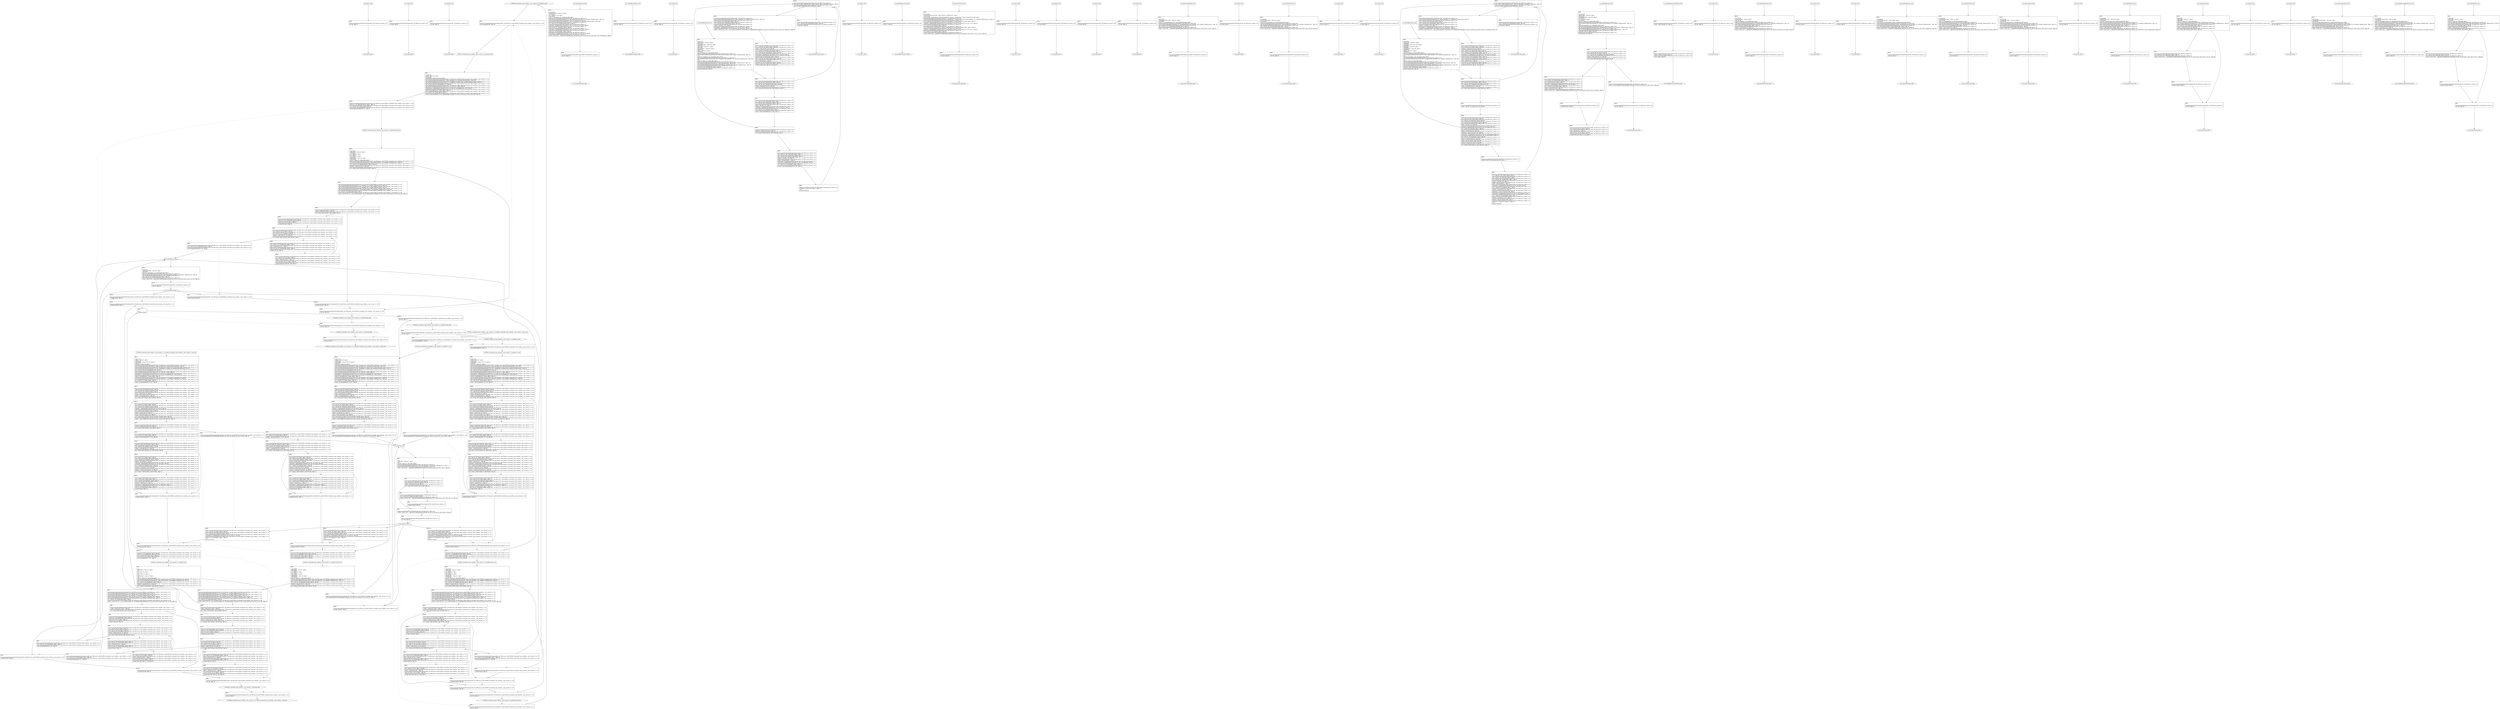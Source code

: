 digraph "icfg graph" {
BBio_ll_good1_end [label="{io_ll_good1_end}"];
BBio_ll_bad6_end [label="{io_ll_bad6_end}"];
BBio_ll_good5_end [label="{io_ll_good5_end}"];
BBCWE606_Unchecked_Loop_Condition__char_console_21_ll_goodB2G2_end [label="{CWE606_Unchecked_Loop_Condition__char_console_21_ll_goodB2G2_end}"];
BBio_ll_printWcharLine_end [label="{io_ll_printWcharLine_end}"];
BBio_ll_globalReturnsFalse_end [label="{io_ll_globalReturnsFalse_end}"];
BBio_ll_bad8_end [label="{io_ll_bad8_end}"];
BBio_ll_decodeHexWChars_end [label="{io_ll_decodeHexWChars_end}"];
BBCWE606_Unchecked_Loop_Condition__char_console_21_ll_CWE606_Unchecked_Loop_Condition__char_console_21_bad_end [label="{CWE606_Unchecked_Loop_Condition__char_console_21_ll_CWE606_Unchecked_Loop_Condition__char_console_21_bad_end}"];
BBio_ll_good7_end [label="{io_ll_good7_end}"];
BBCWE606_Unchecked_Loop_Condition__char_console_21_ll_goodG2B_end [label="{CWE606_Unchecked_Loop_Condition__char_console_21_ll_goodG2B_end}"];
BBio_ll_globalReturnsTrue_end [label="{io_ll_globalReturnsTrue_end}"];
BBio_ll_printStructLine_end [label="{io_ll_printStructLine_end}"];
BBio_ll_bad7_end [label="{io_ll_bad7_end}"];
BBio_ll_good6_end [label="{io_ll_good6_end}"];
BBio_ll_bad2_end [label="{io_ll_bad2_end}"];
BBio_ll_bad9_end [label="{io_ll_bad9_end}"];
BBio_ll_printUnsignedLine_end [label="{io_ll_printUnsignedLine_end}"];
BBio_ll_good4_end [label="{io_ll_good4_end}"];
BBio_ll_printSizeTLine_end [label="{io_ll_printSizeTLine_end}"];
BBio_ll_bad5_end [label="{io_ll_bad5_end}"];
BBio_ll_printLine_end [label="{io_ll_printLine_end}"];
BBio_ll_bad4_end [label="{io_ll_bad4_end}"];
BBio_ll_decodeHexChars_end [label="{io_ll_decodeHexChars_end}"];
BBCWE606_Unchecked_Loop_Condition__char_console_21_ll_goodB2G1_end [label="{CWE606_Unchecked_Loop_Condition__char_console_21_ll_goodB2G1_end}"];
BBio_ll_printBytesLine_end [label="{io_ll_printBytesLine_end}"];
BBio_ll_globalReturnsTrueOrFalse_end [label="{io_ll_globalReturnsTrueOrFalse_end}"];
BBCWE606_Unchecked_Loop_Condition__char_console_21_ll_goodG2BSink_end [label="{CWE606_Unchecked_Loop_Condition__char_console_21_ll_goodG2BSink_end}"];
BBCWE606_Unchecked_Loop_Condition__char_console_21_ll_goodB2G1Sink_end [label="{CWE606_Unchecked_Loop_Condition__char_console_21_ll_goodB2G1Sink_end}"];
BBio_ll_good3_end [label="{io_ll_good3_end}"];
BBio_ll_printHexCharLine_end [label="{io_ll_printHexCharLine_end}"];
BBio_ll_good9_end [label="{io_ll_good9_end}"];
BBCWE606_Unchecked_Loop_Condition__char_console_21_ll_CWE606_Unchecked_Loop_Condition__char_console_21_good_end [label="{CWE606_Unchecked_Loop_Condition__char_console_21_ll_CWE606_Unchecked_Loop_Condition__char_console_21_good_end}"];
BBio_ll_bad3_end [label="{io_ll_bad3_end}"];
BBio_ll_printDoubleLine_end [label="{io_ll_printDoubleLine_end}"];
BBio_ll_printShortLine_end [label="{io_ll_printShortLine_end}"];
BBCWE606_Unchecked_Loop_Condition__char_console_21_ll_badSink_end [label="{CWE606_Unchecked_Loop_Condition__char_console_21_ll_badSink_end}"];
BBio_ll_printLongLine_end [label="{io_ll_printLongLine_end}"];
BBio_ll_bad1_end [label="{io_ll_bad1_end}"];
BBCWE606_Unchecked_Loop_Condition__char_console_21_ll_goodB2G2Sink_end [label="{CWE606_Unchecked_Loop_Condition__char_console_21_ll_goodB2G2Sink_end}"];
BBio_ll_printFloatLine_end [label="{io_ll_printFloatLine_end}"];
BBio_ll_printWLine_end [label="{io_ll_printWLine_end}"];
BBio_ll_good2_end [label="{io_ll_good2_end}"];
BBio_ll_printIntLine_end [label="{io_ll_printIntLine_end}"];
BBio_ll_good8_end [label="{io_ll_good8_end}"];
BBio_ll_printLongLongLine_end [label="{io_ll_printLongLongLine_end}"];
BBio_ll_printHexUnsignedCharLine_end [label="{io_ll_printHexUnsignedCharLine_end}"];
BBio_ll_printSinkLine_end [label="{io_ll_printSinkLine_end}"];
BBio_ll_good1_start [label="{io_ll_good1_start}", shape=record];
io_ll_good1BB69 [label="{BB69:\l\l/home/raoxue/Desktop/MemVerif/workspace/000_108_996/source_code/io.c:187\l
  ret void, !dbg !52\l
}", shape=record];
BBio_ll_bad6_start [label="{io_ll_bad6_start}", shape=record];
io_ll_bad6BB83 [label="{BB83:\l\l/home/raoxue/Desktop/MemVerif/workspace/000_108_996/source_code/io.c:203\l
  ret void, !dbg !52\l
}", shape=record];
BBio_ll_good5_start [label="{io_ll_good5_start}", shape=record];
io_ll_good5BB73 [label="{BB73:\l\l/home/raoxue/Desktop/MemVerif/workspace/000_108_996/source_code/io.c:191\l
  ret void, !dbg !52\l
}", shape=record];
BBCWE606_Unchecked_Loop_Condition__char_console_21_ll_goodB2G2_start [label="{CWE606_Unchecked_Loop_Condition__char_console_21_ll_goodB2G2_start}", shape=record];
CWE606_Unchecked_Loop_Condition__char_console_21_ll_goodB2G2BB67 [label="{BB67:\l\l/:106244232\l
  %data = alloca i8*, align 8\l
/:106244232\l
  %dataBuffer = alloca [100 x i8], align 16\l
/:106244232\l
  %dataLen = alloca i64, align 8\l
/home/raoxue/Desktop/MemVerif/workspace/000_108_996/source_code/CWE606_Unchecked_Loop_Condition__char_console_21.c:187\l
  call void @llvm.dbg.declare(metadata i8** %data, metadata !288, metadata !DIExpression()), !dbg !289\l
/home/raoxue/Desktop/MemVerif/workspace/000_108_996/source_code/CWE606_Unchecked_Loop_Condition__char_console_21.c:188\l
  call void @llvm.dbg.declare(metadata [100 x i8]* %dataBuffer, metadata !290, metadata !DIExpression()), !dbg !291\l
/home/raoxue/Desktop/MemVerif/workspace/000_108_996/source_code/CWE606_Unchecked_Loop_Condition__char_console_21.c:188\l
  %0 = bitcast [100 x i8]* %dataBuffer to i8*, !dbg !30\l
/home/raoxue/Desktop/MemVerif/workspace/000_108_996/source_code/CWE606_Unchecked_Loop_Condition__char_console_21.c:188\l
  call void @llvm.memset.p0i8.i64(i8* align 16 %0, i8 0, i64 100, i1 false), !dbg !30\l
/home/raoxue/Desktop/MemVerif/workspace/000_108_996/source_code/CWE606_Unchecked_Loop_Condition__char_console_21.c:189\l
  %arraydecay = getelementptr inbounds [100 x i8], [100 x i8]* %dataBuffer, i64 0, i64 0, !dbg !31\l
/home/raoxue/Desktop/MemVerif/workspace/000_108_996/source_code/CWE606_Unchecked_Loop_Condition__char_console_21.c:189\l
  store i8* %arraydecay, i8** %data, align 8, !dbg !32\l
/home/raoxue/Desktop/MemVerif/workspace/000_108_996/source_code/CWE606_Unchecked_Loop_Condition__char_console_21.c:192\l
  call void @llvm.dbg.declare(metadata i64* %dataLen, metadata !294, metadata !DIExpression()), !dbg !296\l
/home/raoxue/Desktop/MemVerif/workspace/000_108_996/source_code/CWE606_Unchecked_Loop_Condition__char_console_21.c:192\l
  %1 = load i8*, i8** %data, align 8, !dbg !39\l
/home/raoxue/Desktop/MemVerif/workspace/000_108_996/source_code/CWE606_Unchecked_Loop_Condition__char_console_21.c:192\l
  %call = call i64 @strlen(i8* %1) #6, !dbg !40\l
}", shape=record];
CWE606_Unchecked_Loop_Condition__char_console_21_ll_goodB2G2BB67 [label="{BB67:\l\l/:106244232\l
  %data = alloca i8*, align 8\l
/:106244232\l
  %dataBuffer = alloca [100 x i8], align 16\l
/:106244232\l
  %dataLen = alloca i64, align 8\l
/home/raoxue/Desktop/MemVerif/workspace/000_108_996/source_code/CWE606_Unchecked_Loop_Condition__char_console_21.c:187\l
  call void @llvm.dbg.declare(metadata i8** %data, metadata !288, metadata !DIExpression()), !dbg !289\l
/home/raoxue/Desktop/MemVerif/workspace/000_108_996/source_code/CWE606_Unchecked_Loop_Condition__char_console_21.c:188\l
  call void @llvm.dbg.declare(metadata [100 x i8]* %dataBuffer, metadata !290, metadata !DIExpression()), !dbg !291\l
/home/raoxue/Desktop/MemVerif/workspace/000_108_996/source_code/CWE606_Unchecked_Loop_Condition__char_console_21.c:188\l
  %0 = bitcast [100 x i8]* %dataBuffer to i8*, !dbg !30\l
/home/raoxue/Desktop/MemVerif/workspace/000_108_996/source_code/CWE606_Unchecked_Loop_Condition__char_console_21.c:188\l
  call void @llvm.memset.p0i8.i64(i8* align 16 %0, i8 0, i64 100, i1 false), !dbg !30\l
/home/raoxue/Desktop/MemVerif/workspace/000_108_996/source_code/CWE606_Unchecked_Loop_Condition__char_console_21.c:189\l
  %arraydecay = getelementptr inbounds [100 x i8], [100 x i8]* %dataBuffer, i64 0, i64 0, !dbg !31\l
/home/raoxue/Desktop/MemVerif/workspace/000_108_996/source_code/CWE606_Unchecked_Loop_Condition__char_console_21.c:189\l
  store i8* %arraydecay, i8** %data, align 8, !dbg !32\l
/home/raoxue/Desktop/MemVerif/workspace/000_108_996/source_code/CWE606_Unchecked_Loop_Condition__char_console_21.c:192\l
  call void @llvm.dbg.declare(metadata i64* %dataLen, metadata !294, metadata !DIExpression()), !dbg !296\l
/home/raoxue/Desktop/MemVerif/workspace/000_108_996/source_code/CWE606_Unchecked_Loop_Condition__char_console_21.c:192\l
  %1 = load i8*, i8** %data, align 8, !dbg !39\l
/home/raoxue/Desktop/MemVerif/workspace/000_108_996/source_code/CWE606_Unchecked_Loop_Condition__char_console_21.c:192\l
  %call = call i64 @strlen(i8* %1) #6, !dbg !40\l
}", shape=record];
CWE606_Unchecked_Loop_Condition__char_console_21_ll_goodB2G2BB68 [label="{BB68:\l\l/home/raoxue/Desktop/MemVerif/workspace/000_108_996/source_code/CWE606_Unchecked_Loop_Condition__char_console_21.c:192\l
  store i64 %call, i64* %dataLen, align 8, !dbg !38\l
/home/raoxue/Desktop/MemVerif/workspace/000_108_996/source_code/CWE606_Unchecked_Loop_Condition__char_console_21.c:194\l
  %2 = load i64, i64* %dataLen, align 8, !dbg !41\l
/home/raoxue/Desktop/MemVerif/workspace/000_108_996/source_code/CWE606_Unchecked_Loop_Condition__char_console_21.c:194\l
  %sub = sub i64 100, %2, !dbg !43\l
/home/raoxue/Desktop/MemVerif/workspace/000_108_996/source_code/CWE606_Unchecked_Loop_Condition__char_console_21.c:194\l
  %cmp = icmp ugt i64 %sub, 1, !dbg !44\l
/home/raoxue/Desktop/MemVerif/workspace/000_108_996/source_code/CWE606_Unchecked_Loop_Condition__char_console_21.c:194\l
  br i1 %cmp, label %if.then, label %if.end18, !dbg !45\l
}", shape=record];
CWE606_Unchecked_Loop_Condition__char_console_21_ll_goodB2G2BB69 [label="{BB69:\l\l/home/raoxue/Desktop/MemVerif/workspace/000_108_996/source_code/CWE606_Unchecked_Loop_Condition__char_console_21.c:197\l
  %3 = load i8*, i8** %data, align 8, !dbg !46\l
/home/raoxue/Desktop/MemVerif/workspace/000_108_996/source_code/CWE606_Unchecked_Loop_Condition__char_console_21.c:197\l
  %4 = load i64, i64* %dataLen, align 8, !dbg !49\l
/home/raoxue/Desktop/MemVerif/workspace/000_108_996/source_code/CWE606_Unchecked_Loop_Condition__char_console_21.c:197\l
  %add.ptr = getelementptr inbounds i8, i8* %3, i64 %4, !dbg !50\l
/home/raoxue/Desktop/MemVerif/workspace/000_108_996/source_code/CWE606_Unchecked_Loop_Condition__char_console_21.c:197\l
  %5 = load i64, i64* %dataLen, align 8, !dbg !51\l
/home/raoxue/Desktop/MemVerif/workspace/000_108_996/source_code/CWE606_Unchecked_Loop_Condition__char_console_21.c:197\l
  %sub1 = sub i64 100, %5, !dbg !52\l
/home/raoxue/Desktop/MemVerif/workspace/000_108_996/source_code/CWE606_Unchecked_Loop_Condition__char_console_21.c:197\l
  %conv = trunc i64 %sub1 to i32, !dbg !53\l
/home/raoxue/Desktop/MemVerif/workspace/000_108_996/source_code/CWE606_Unchecked_Loop_Condition__char_console_21.c:197\l
  %6 = load %struct._IO_FILE*, %struct._IO_FILE** @stdin, align 8, !dbg !54\l
/home/raoxue/Desktop/MemVerif/workspace/000_108_996/source_code/CWE606_Unchecked_Loop_Condition__char_console_21.c:197\l
  %call2 = call i8* @fgets(i8* %add.ptr, i32 %conv, %struct._IO_FILE* %6), !dbg !55\l
}", shape=record];
CWE606_Unchecked_Loop_Condition__char_console_21_ll_goodB2G2BB69 [label="{BB69:\l\l/home/raoxue/Desktop/MemVerif/workspace/000_108_996/source_code/CWE606_Unchecked_Loop_Condition__char_console_21.c:197\l
  %3 = load i8*, i8** %data, align 8, !dbg !46\l
/home/raoxue/Desktop/MemVerif/workspace/000_108_996/source_code/CWE606_Unchecked_Loop_Condition__char_console_21.c:197\l
  %4 = load i64, i64* %dataLen, align 8, !dbg !49\l
/home/raoxue/Desktop/MemVerif/workspace/000_108_996/source_code/CWE606_Unchecked_Loop_Condition__char_console_21.c:197\l
  %add.ptr = getelementptr inbounds i8, i8* %3, i64 %4, !dbg !50\l
/home/raoxue/Desktop/MemVerif/workspace/000_108_996/source_code/CWE606_Unchecked_Loop_Condition__char_console_21.c:197\l
  %5 = load i64, i64* %dataLen, align 8, !dbg !51\l
/home/raoxue/Desktop/MemVerif/workspace/000_108_996/source_code/CWE606_Unchecked_Loop_Condition__char_console_21.c:197\l
  %sub1 = sub i64 100, %5, !dbg !52\l
/home/raoxue/Desktop/MemVerif/workspace/000_108_996/source_code/CWE606_Unchecked_Loop_Condition__char_console_21.c:197\l
  %conv = trunc i64 %sub1 to i32, !dbg !53\l
/home/raoxue/Desktop/MemVerif/workspace/000_108_996/source_code/CWE606_Unchecked_Loop_Condition__char_console_21.c:197\l
  %6 = load %struct._IO_FILE*, %struct._IO_FILE** @stdin, align 8, !dbg !54\l
/home/raoxue/Desktop/MemVerif/workspace/000_108_996/source_code/CWE606_Unchecked_Loop_Condition__char_console_21.c:197\l
  %call2 = call i8* @fgets(i8* %add.ptr, i32 %conv, %struct._IO_FILE* %6), !dbg !55\l
}", shape=record];
CWE606_Unchecked_Loop_Condition__char_console_21_ll_goodB2G2BB71 [label="{BB71:\l\l/home/raoxue/Desktop/MemVerif/workspace/000_108_996/source_code/CWE606_Unchecked_Loop_Condition__char_console_21.c:197\l
  %cmp3 = icmp ne i8* %call2, null, !dbg !56\l
/home/raoxue/Desktop/MemVerif/workspace/000_108_996/source_code/CWE606_Unchecked_Loop_Condition__char_console_21.c:197\l
  br i1 %cmp3, label %if.then5, label %if.else, !dbg !57\l
}", shape=record];
CWE606_Unchecked_Loop_Condition__char_console_21_ll_goodB2G2BB72 [label="{BB72:\l\l/home/raoxue/Desktop/MemVerif/workspace/000_108_996/source_code/CWE606_Unchecked_Loop_Condition__char_console_21.c:201\l
  %7 = load i8*, i8** %data, align 8, !dbg !58\l
/home/raoxue/Desktop/MemVerif/workspace/000_108_996/source_code/CWE606_Unchecked_Loop_Condition__char_console_21.c:201\l
  %call6 = call i64 @strlen(i8* %7) #6, !dbg !60\l
}", shape=record];
CWE606_Unchecked_Loop_Condition__char_console_21_ll_goodB2G2BB72 [label="{BB72:\l\l/home/raoxue/Desktop/MemVerif/workspace/000_108_996/source_code/CWE606_Unchecked_Loop_Condition__char_console_21.c:201\l
  %7 = load i8*, i8** %data, align 8, !dbg !58\l
/home/raoxue/Desktop/MemVerif/workspace/000_108_996/source_code/CWE606_Unchecked_Loop_Condition__char_console_21.c:201\l
  %call6 = call i64 @strlen(i8* %7) #6, !dbg !60\l
}", shape=record];
CWE606_Unchecked_Loop_Condition__char_console_21_ll_goodB2G2BB74 [label="{BB74:\l\l/home/raoxue/Desktop/MemVerif/workspace/000_108_996/source_code/CWE606_Unchecked_Loop_Condition__char_console_21.c:201\l
  store i64 %call6, i64* %dataLen, align 8, !dbg !61\l
/home/raoxue/Desktop/MemVerif/workspace/000_108_996/source_code/CWE606_Unchecked_Loop_Condition__char_console_21.c:202\l
  %8 = load i64, i64* %dataLen, align 8, !dbg !62\l
/home/raoxue/Desktop/MemVerif/workspace/000_108_996/source_code/CWE606_Unchecked_Loop_Condition__char_console_21.c:202\l
  %cmp7 = icmp ugt i64 %8, 0, !dbg !64\l
/home/raoxue/Desktop/MemVerif/workspace/000_108_996/source_code/CWE606_Unchecked_Loop_Condition__char_console_21.c:202\l
  br i1 %cmp7, label %land.lhs.true, label %if.end, !dbg !65\l
}", shape=record];
CWE606_Unchecked_Loop_Condition__char_console_21_ll_goodB2G2BB75 [label="{BB75:\l\l/home/raoxue/Desktop/MemVerif/workspace/000_108_996/source_code/CWE606_Unchecked_Loop_Condition__char_console_21.c:202\l
  %9 = load i8*, i8** %data, align 8, !dbg !66\l
/home/raoxue/Desktop/MemVerif/workspace/000_108_996/source_code/CWE606_Unchecked_Loop_Condition__char_console_21.c:202\l
  %10 = load i64, i64* %dataLen, align 8, !dbg !67\l
/home/raoxue/Desktop/MemVerif/workspace/000_108_996/source_code/CWE606_Unchecked_Loop_Condition__char_console_21.c:202\l
  %sub9 = sub i64 %10, 1, !dbg !68\l
/home/raoxue/Desktop/MemVerif/workspace/000_108_996/source_code/CWE606_Unchecked_Loop_Condition__char_console_21.c:202\l
  %arrayidx = getelementptr inbounds i8, i8* %9, i64 %sub9, !dbg !66\l
/home/raoxue/Desktop/MemVerif/workspace/000_108_996/source_code/CWE606_Unchecked_Loop_Condition__char_console_21.c:202\l
  %11 = load i8, i8* %arrayidx, align 1, !dbg !66\l
/home/raoxue/Desktop/MemVerif/workspace/000_108_996/source_code/CWE606_Unchecked_Loop_Condition__char_console_21.c:202\l
  %conv10 = sext i8 %11 to i32, !dbg !66\l
/home/raoxue/Desktop/MemVerif/workspace/000_108_996/source_code/CWE606_Unchecked_Loop_Condition__char_console_21.c:202\l
  %cmp11 = icmp eq i32 %conv10, 10, !dbg !69\l
/home/raoxue/Desktop/MemVerif/workspace/000_108_996/source_code/CWE606_Unchecked_Loop_Condition__char_console_21.c:202\l
  br i1 %cmp11, label %if.then13, label %if.end, !dbg !70\l
}", shape=record];
CWE606_Unchecked_Loop_Condition__char_console_21_ll_goodB2G2BB77 [label="{BB77:\l\l/home/raoxue/Desktop/MemVerif/workspace/000_108_996/source_code/CWE606_Unchecked_Loop_Condition__char_console_21.c:204\l
  %12 = load i8*, i8** %data, align 8, !dbg !71\l
/home/raoxue/Desktop/MemVerif/workspace/000_108_996/source_code/CWE606_Unchecked_Loop_Condition__char_console_21.c:204\l
  %13 = load i64, i64* %dataLen, align 8, !dbg !73\l
/home/raoxue/Desktop/MemVerif/workspace/000_108_996/source_code/CWE606_Unchecked_Loop_Condition__char_console_21.c:204\l
  %sub14 = sub i64 %13, 1, !dbg !74\l
/home/raoxue/Desktop/MemVerif/workspace/000_108_996/source_code/CWE606_Unchecked_Loop_Condition__char_console_21.c:204\l
  %arrayidx15 = getelementptr inbounds i8, i8* %12, i64 %sub14, !dbg !71\l
/home/raoxue/Desktop/MemVerif/workspace/000_108_996/source_code/CWE606_Unchecked_Loop_Condition__char_console_21.c:204\l
  store i8 0, i8* %arrayidx15, align 1, !dbg !75\l
/home/raoxue/Desktop/MemVerif/workspace/000_108_996/source_code/CWE606_Unchecked_Loop_Condition__char_console_21.c:205\l
  br label %if.end, !dbg !76\l
}", shape=record];
CWE606_Unchecked_Loop_Condition__char_console_21_ll_goodB2G2BB76 [label="{BB76:\l\l/home/raoxue/Desktop/MemVerif/workspace/000_108_996/source_code/CWE606_Unchecked_Loop_Condition__char_console_21.c:206\l
  br label %if.end17, !dbg !77\l
}", shape=record];
CWE606_Unchecked_Loop_Condition__char_console_21_ll_goodB2G2BB73 [label="{BB73:\l\l/home/raoxue/Desktop/MemVerif/workspace/000_108_996/source_code/CWE606_Unchecked_Loop_Condition__char_console_21.c:209\l
  call void @printLine(i8* getelementptr inbounds ([15 x i8], [15 x i8]* @.str.1, i64 0, i64 0)), !dbg !78\l
}", shape=record];
CWE606_Unchecked_Loop_Condition__char_console_21_ll_goodB2G2BB73 [label="{BB73:\l\l/home/raoxue/Desktop/MemVerif/workspace/000_108_996/source_code/CWE606_Unchecked_Loop_Condition__char_console_21.c:209\l
  call void @printLine(i8* getelementptr inbounds ([15 x i8], [15 x i8]* @.str.1, i64 0, i64 0)), !dbg !78\l
}", shape=record];
CWE606_Unchecked_Loop_Condition__char_console_21_ll_goodB2G2BB79 [label="{BB79:\l\l/home/raoxue/Desktop/MemVerif/workspace/000_108_996/source_code/CWE606_Unchecked_Loop_Condition__char_console_21.c:211\l
  %14 = load i8*, i8** %data, align 8, !dbg !80\l
/home/raoxue/Desktop/MemVerif/workspace/000_108_996/source_code/CWE606_Unchecked_Loop_Condition__char_console_21.c:211\l
  %15 = load i64, i64* %dataLen, align 8, !dbg !81\l
/home/raoxue/Desktop/MemVerif/workspace/000_108_996/source_code/CWE606_Unchecked_Loop_Condition__char_console_21.c:211\l
  %arrayidx16 = getelementptr inbounds i8, i8* %14, i64 %15, !dbg !80\l
/home/raoxue/Desktop/MemVerif/workspace/000_108_996/source_code/CWE606_Unchecked_Loop_Condition__char_console_21.c:211\l
  store i8 0, i8* %arrayidx16, align 1, !dbg !82\l
/:211\l
  br label %if.end17\l
}", shape=record];
CWE606_Unchecked_Loop_Condition__char_console_21_ll_goodB2G2BB78 [label="{BB78:\l\l/home/raoxue/Desktop/MemVerif/workspace/000_108_996/source_code/CWE606_Unchecked_Loop_Condition__char_console_21.c:213\l
  br label %if.end18, !dbg !83\l
}", shape=record];
CWE606_Unchecked_Loop_Condition__char_console_21_ll_goodB2G2BB70 [label="{BB70:\l\l/home/raoxue/Desktop/MemVerif/workspace/000_108_996/source_code/CWE606_Unchecked_Loop_Condition__char_console_21.c:215\l
  store i32 1, i32* @goodB2G2Static, align 4, !dbg !84\l
/home/raoxue/Desktop/MemVerif/workspace/000_108_996/source_code/CWE606_Unchecked_Loop_Condition__char_console_21.c:216\l
  %16 = load i8*, i8** %data, align 8, !dbg !85\l
/home/raoxue/Desktop/MemVerif/workspace/000_108_996/source_code/CWE606_Unchecked_Loop_Condition__char_console_21.c:216\l
  call void @goodB2G2Sink(i8* %16), !dbg !86\l
}", shape=record];
CWE606_Unchecked_Loop_Condition__char_console_21_ll_goodB2G2BB70 [label="{BB70:\l\l/home/raoxue/Desktop/MemVerif/workspace/000_108_996/source_code/CWE606_Unchecked_Loop_Condition__char_console_21.c:215\l
  store i32 1, i32* @goodB2G2Static, align 4, !dbg !84\l
/home/raoxue/Desktop/MemVerif/workspace/000_108_996/source_code/CWE606_Unchecked_Loop_Condition__char_console_21.c:216\l
  %16 = load i8*, i8** %data, align 8, !dbg !85\l
/home/raoxue/Desktop/MemVerif/workspace/000_108_996/source_code/CWE606_Unchecked_Loop_Condition__char_console_21.c:216\l
  call void @goodB2G2Sink(i8* %16), !dbg !86\l
}", shape=record];
CWE606_Unchecked_Loop_Condition__char_console_21_ll_goodB2G2BB80 [label="{BB80:\l\l/home/raoxue/Desktop/MemVerif/workspace/000_108_996/source_code/CWE606_Unchecked_Loop_Condition__char_console_21.c:217\l
  ret void, !dbg !87\l
}", shape=record];
BBio_ll_printWcharLine_start [label="{io_ll_printWcharLine_start}", shape=record];
io_ll_printWcharLineBB28 [label="{BB28:\l\l/:910784768\l
  %wideChar.addr = alloca i32, align 4\l
/:910784768\l
  %s = alloca [2 x i32], align 4\l
/:910784768\l
  store i32 %wideChar, i32* %wideChar.addr, align 4\l
/home/raoxue/Desktop/MemVerif/workspace/000_108_996/source_code/io.c:70\l
  call void @llvm.dbg.declare(metadata i32* %wideChar.addr, metadata !162, metadata !DIExpression()), !dbg !163\l
/home/raoxue/Desktop/MemVerif/workspace/000_108_996/source_code/io.c:74\l
  call void @llvm.dbg.declare(metadata [2 x i32]* %s, metadata !164, metadata !DIExpression()), !dbg !168\l
/home/raoxue/Desktop/MemVerif/workspace/000_108_996/source_code/io.c:75\l
  %0 = load i32, i32* %wideChar.addr, align 4, !dbg !61\l
/home/raoxue/Desktop/MemVerif/workspace/000_108_996/source_code/io.c:75\l
  %arrayidx = getelementptr inbounds [2 x i32], [2 x i32]* %s, i64 0, i64 0, !dbg !62\l
/home/raoxue/Desktop/MemVerif/workspace/000_108_996/source_code/io.c:75\l
  store i32 %0, i32* %arrayidx, align 4, !dbg !63\l
/home/raoxue/Desktop/MemVerif/workspace/000_108_996/source_code/io.c:76\l
  %arrayidx1 = getelementptr inbounds [2 x i32], [2 x i32]* %s, i64 0, i64 1, !dbg !64\l
/home/raoxue/Desktop/MemVerif/workspace/000_108_996/source_code/io.c:76\l
  store i32 0, i32* %arrayidx1, align 4, !dbg !65\l
/home/raoxue/Desktop/MemVerif/workspace/000_108_996/source_code/io.c:77\l
  %arraydecay = getelementptr inbounds [2 x i32], [2 x i32]* %s, i64 0, i64 0, !dbg !66\l
/home/raoxue/Desktop/MemVerif/workspace/000_108_996/source_code/io.c:77\l
  %call = call i32 (i8*, ...) @printf(i8* getelementptr inbounds ([5 x i8], [5 x i8]* @.str.10, i64 0, i64 0), i32* %arraydecay), !dbg !67\l
}", shape=record];
io_ll_printWcharLineBB28 [label="{BB28:\l\l/:910784768\l
  %wideChar.addr = alloca i32, align 4\l
/:910784768\l
  %s = alloca [2 x i32], align 4\l
/:910784768\l
  store i32 %wideChar, i32* %wideChar.addr, align 4\l
/home/raoxue/Desktop/MemVerif/workspace/000_108_996/source_code/io.c:70\l
  call void @llvm.dbg.declare(metadata i32* %wideChar.addr, metadata !162, metadata !DIExpression()), !dbg !163\l
/home/raoxue/Desktop/MemVerif/workspace/000_108_996/source_code/io.c:74\l
  call void @llvm.dbg.declare(metadata [2 x i32]* %s, metadata !164, metadata !DIExpression()), !dbg !168\l
/home/raoxue/Desktop/MemVerif/workspace/000_108_996/source_code/io.c:75\l
  %0 = load i32, i32* %wideChar.addr, align 4, !dbg !61\l
/home/raoxue/Desktop/MemVerif/workspace/000_108_996/source_code/io.c:75\l
  %arrayidx = getelementptr inbounds [2 x i32], [2 x i32]* %s, i64 0, i64 0, !dbg !62\l
/home/raoxue/Desktop/MemVerif/workspace/000_108_996/source_code/io.c:75\l
  store i32 %0, i32* %arrayidx, align 4, !dbg !63\l
/home/raoxue/Desktop/MemVerif/workspace/000_108_996/source_code/io.c:76\l
  %arrayidx1 = getelementptr inbounds [2 x i32], [2 x i32]* %s, i64 0, i64 1, !dbg !64\l
/home/raoxue/Desktop/MemVerif/workspace/000_108_996/source_code/io.c:76\l
  store i32 0, i32* %arrayidx1, align 4, !dbg !65\l
/home/raoxue/Desktop/MemVerif/workspace/000_108_996/source_code/io.c:77\l
  %arraydecay = getelementptr inbounds [2 x i32], [2 x i32]* %s, i64 0, i64 0, !dbg !66\l
/home/raoxue/Desktop/MemVerif/workspace/000_108_996/source_code/io.c:77\l
  %call = call i32 (i8*, ...) @printf(i8* getelementptr inbounds ([5 x i8], [5 x i8]* @.str.10, i64 0, i64 0), i32* %arraydecay), !dbg !67\l
}", shape=record];
io_ll_printWcharLineBB29 [label="{BB29:\l\l/home/raoxue/Desktop/MemVerif/workspace/000_108_996/source_code/io.c:78\l
  ret void, !dbg !68\l
}", shape=record];
BBio_ll_globalReturnsFalse_start [label="{io_ll_globalReturnsFalse_start}", shape=record];
io_ll_globalReturnsFalseBB66 [label="{BB66:\l\l/home/raoxue/Desktop/MemVerif/workspace/000_108_996/source_code/io.c:163\l
  ret i32 0, !dbg !52\l
}", shape=record];
BBio_ll_bad8_start [label="{io_ll_bad8_start}", shape=record];
io_ll_bad8BB85 [label="{BB85:\l\l/home/raoxue/Desktop/MemVerif/workspace/000_108_996/source_code/io.c:205\l
  ret void, !dbg !52\l
}", shape=record];
BBio_ll_decodeHexWChars_start [label="{io_ll_decodeHexWChars_start}", shape=record];
io_ll_decodeHexWCharsBB55 [label="{BB55:\l\l/:93874760\l
  %bytes.addr = alloca i8*, align 8\l
/:93874760\l
  %numBytes.addr = alloca i64, align 8\l
/:93874760\l
  %hex.addr = alloca i32*, align 8\l
/:93874760\l
  %numWritten = alloca i64, align 8\l
/:93874760\l
  %byte = alloca i32, align 4\l
/:93874760\l
  store i8* %bytes, i8** %bytes.addr, align 8\l
/home/raoxue/Desktop/MemVerif/workspace/000_108_996/source_code/io.c:135\l
  call void @llvm.dbg.declare(metadata i8** %bytes.addr, metadata !290, metadata !DIExpression()), !dbg !291\l
/:135\l
  store i64 %numBytes, i64* %numBytes.addr, align 8\l
/home/raoxue/Desktop/MemVerif/workspace/000_108_996/source_code/io.c:135\l
  call void @llvm.dbg.declare(metadata i64* %numBytes.addr, metadata !292, metadata !DIExpression()), !dbg !293\l
/:135\l
  store i32* %hex, i32** %hex.addr, align 8\l
/home/raoxue/Desktop/MemVerif/workspace/000_108_996/source_code/io.c:135\l
  call void @llvm.dbg.declare(metadata i32** %hex.addr, metadata !294, metadata !DIExpression()), !dbg !295\l
/home/raoxue/Desktop/MemVerif/workspace/000_108_996/source_code/io.c:137\l
  call void @llvm.dbg.declare(metadata i64* %numWritten, metadata !296, metadata !DIExpression()), !dbg !297\l
/home/raoxue/Desktop/MemVerif/workspace/000_108_996/source_code/io.c:137\l
  store i64 0, i64* %numWritten, align 8, !dbg !65\l
/home/raoxue/Desktop/MemVerif/workspace/000_108_996/source_code/io.c:143\l
  br label %while.cond, !dbg !66\l
}", shape=record];
io_ll_decodeHexWCharsBB56 [label="{BB56:\l\l/home/raoxue/Desktop/MemVerif/workspace/000_108_996/source_code/io.c:143\l
  %0 = load i64, i64* %numWritten, align 8, !dbg !67\l
/home/raoxue/Desktop/MemVerif/workspace/000_108_996/source_code/io.c:143\l
  %1 = load i64, i64* %numBytes.addr, align 8, !dbg !68\l
/home/raoxue/Desktop/MemVerif/workspace/000_108_996/source_code/io.c:143\l
  %cmp = icmp ult i64 %0, %1, !dbg !69\l
/home/raoxue/Desktop/MemVerif/workspace/000_108_996/source_code/io.c:143\l
  br i1 %cmp, label %land.lhs.true, label %land.end, !dbg !70\l
}", shape=record];
io_ll_decodeHexWCharsBB57 [label="{BB57:\l\l/home/raoxue/Desktop/MemVerif/workspace/000_108_996/source_code/io.c:143\l
  %2 = load i32*, i32** %hex.addr, align 8, !dbg !71\l
/home/raoxue/Desktop/MemVerif/workspace/000_108_996/source_code/io.c:143\l
  %3 = load i64, i64* %numWritten, align 8, !dbg !72\l
/home/raoxue/Desktop/MemVerif/workspace/000_108_996/source_code/io.c:143\l
  %mul = mul i64 2, %3, !dbg !73\l
/home/raoxue/Desktop/MemVerif/workspace/000_108_996/source_code/io.c:143\l
  %arrayidx = getelementptr inbounds i32, i32* %2, i64 %mul, !dbg !71\l
/home/raoxue/Desktop/MemVerif/workspace/000_108_996/source_code/io.c:143\l
  %4 = load i32, i32* %arrayidx, align 4, !dbg !71\l
/home/raoxue/Desktop/MemVerif/workspace/000_108_996/source_code/io.c:143\l
  %call = call i32 @iswxdigit(i32 %4) #5, !dbg !74\l
}", shape=record];
io_ll_decodeHexWCharsBB57 [label="{BB57:\l\l/home/raoxue/Desktop/MemVerif/workspace/000_108_996/source_code/io.c:143\l
  %2 = load i32*, i32** %hex.addr, align 8, !dbg !71\l
/home/raoxue/Desktop/MemVerif/workspace/000_108_996/source_code/io.c:143\l
  %3 = load i64, i64* %numWritten, align 8, !dbg !72\l
/home/raoxue/Desktop/MemVerif/workspace/000_108_996/source_code/io.c:143\l
  %mul = mul i64 2, %3, !dbg !73\l
/home/raoxue/Desktop/MemVerif/workspace/000_108_996/source_code/io.c:143\l
  %arrayidx = getelementptr inbounds i32, i32* %2, i64 %mul, !dbg !71\l
/home/raoxue/Desktop/MemVerif/workspace/000_108_996/source_code/io.c:143\l
  %4 = load i32, i32* %arrayidx, align 4, !dbg !71\l
/home/raoxue/Desktop/MemVerif/workspace/000_108_996/source_code/io.c:143\l
  %call = call i32 @iswxdigit(i32 %4) #5, !dbg !74\l
}", shape=record];
io_ll_decodeHexWCharsBB59 [label="{BB59:\l\l/home/raoxue/Desktop/MemVerif/workspace/000_108_996/source_code/io.c:143\l
  %tobool = icmp ne i32 %call, 0, !dbg !74\l
/home/raoxue/Desktop/MemVerif/workspace/000_108_996/source_code/io.c:143\l
  br i1 %tobool, label %land.rhs, label %land.end, !dbg !75\l
}", shape=record];
io_ll_decodeHexWCharsBB60 [label="{BB60:\l\l/home/raoxue/Desktop/MemVerif/workspace/000_108_996/source_code/io.c:143\l
  %5 = load i32*, i32** %hex.addr, align 8, !dbg !76\l
/home/raoxue/Desktop/MemVerif/workspace/000_108_996/source_code/io.c:143\l
  %6 = load i64, i64* %numWritten, align 8, !dbg !77\l
/home/raoxue/Desktop/MemVerif/workspace/000_108_996/source_code/io.c:143\l
  %mul1 = mul i64 2, %6, !dbg !78\l
/home/raoxue/Desktop/MemVerif/workspace/000_108_996/source_code/io.c:143\l
  %add = add i64 %mul1, 1, !dbg !79\l
/home/raoxue/Desktop/MemVerif/workspace/000_108_996/source_code/io.c:143\l
  %arrayidx2 = getelementptr inbounds i32, i32* %5, i64 %add, !dbg !76\l
/home/raoxue/Desktop/MemVerif/workspace/000_108_996/source_code/io.c:143\l
  %7 = load i32, i32* %arrayidx2, align 4, !dbg !76\l
/home/raoxue/Desktop/MemVerif/workspace/000_108_996/source_code/io.c:143\l
  %call3 = call i32 @iswxdigit(i32 %7) #5, !dbg !80\l
}", shape=record];
io_ll_decodeHexWCharsBB60 [label="{BB60:\l\l/home/raoxue/Desktop/MemVerif/workspace/000_108_996/source_code/io.c:143\l
  %5 = load i32*, i32** %hex.addr, align 8, !dbg !76\l
/home/raoxue/Desktop/MemVerif/workspace/000_108_996/source_code/io.c:143\l
  %6 = load i64, i64* %numWritten, align 8, !dbg !77\l
/home/raoxue/Desktop/MemVerif/workspace/000_108_996/source_code/io.c:143\l
  %mul1 = mul i64 2, %6, !dbg !78\l
/home/raoxue/Desktop/MemVerif/workspace/000_108_996/source_code/io.c:143\l
  %add = add i64 %mul1, 1, !dbg !79\l
/home/raoxue/Desktop/MemVerif/workspace/000_108_996/source_code/io.c:143\l
  %arrayidx2 = getelementptr inbounds i32, i32* %5, i64 %add, !dbg !76\l
/home/raoxue/Desktop/MemVerif/workspace/000_108_996/source_code/io.c:143\l
  %7 = load i32, i32* %arrayidx2, align 4, !dbg !76\l
/home/raoxue/Desktop/MemVerif/workspace/000_108_996/source_code/io.c:143\l
  %call3 = call i32 @iswxdigit(i32 %7) #5, !dbg !80\l
}", shape=record];
io_ll_decodeHexWCharsBB61 [label="{BB61:\l\l/home/raoxue/Desktop/MemVerif/workspace/000_108_996/source_code/io.c:143\l
  %tobool4 = icmp ne i32 %call3, 0, !dbg !75\l
/:143\l
  br label %land.end\l
}", shape=record];
io_ll_decodeHexWCharsBB58 [label="{BB58:\l\l/home/raoxue/Desktop/MemVerif/workspace/000_108_996/source_code/io.c:0\l
  %8 = phi i1 [ false, %land.lhs.true ], [ false, %while.cond ], [ %tobool4, %land.rhs ], !dbg !81\l
/home/raoxue/Desktop/MemVerif/workspace/000_108_996/source_code/io.c:143\l
  br i1 %8, label %while.body, label %while.end, !dbg !66\l
}", shape=record];
io_ll_decodeHexWCharsBB62 [label="{BB62:\l\l/home/raoxue/Desktop/MemVerif/workspace/000_108_996/source_code/io.c:145\l
  call void @llvm.dbg.declare(metadata i32* %byte, metadata !314, metadata !DIExpression()), !dbg !316\l
/home/raoxue/Desktop/MemVerif/workspace/000_108_996/source_code/io.c:146\l
  %9 = load i32*, i32** %hex.addr, align 8, !dbg !85\l
/home/raoxue/Desktop/MemVerif/workspace/000_108_996/source_code/io.c:146\l
  %10 = load i64, i64* %numWritten, align 8, !dbg !86\l
/home/raoxue/Desktop/MemVerif/workspace/000_108_996/source_code/io.c:146\l
  %mul5 = mul i64 2, %10, !dbg !87\l
/home/raoxue/Desktop/MemVerif/workspace/000_108_996/source_code/io.c:146\l
  %arrayidx6 = getelementptr inbounds i32, i32* %9, i64 %mul5, !dbg !85\l
/home/raoxue/Desktop/MemVerif/workspace/000_108_996/source_code/io.c:146\l
  %call7 = call i32 (i32*, i32*, ...) @__isoc99_swscanf(i32* %arrayidx6, i32* getelementptr inbounds ([5 x i32], [5 x i32]* @.str.16, i64 0, i64 0), i32* %byte) #5, !dbg !88\l
}", shape=record];
io_ll_decodeHexWCharsBB62 [label="{BB62:\l\l/home/raoxue/Desktop/MemVerif/workspace/000_108_996/source_code/io.c:145\l
  call void @llvm.dbg.declare(metadata i32* %byte, metadata !314, metadata !DIExpression()), !dbg !316\l
/home/raoxue/Desktop/MemVerif/workspace/000_108_996/source_code/io.c:146\l
  %9 = load i32*, i32** %hex.addr, align 8, !dbg !85\l
/home/raoxue/Desktop/MemVerif/workspace/000_108_996/source_code/io.c:146\l
  %10 = load i64, i64* %numWritten, align 8, !dbg !86\l
/home/raoxue/Desktop/MemVerif/workspace/000_108_996/source_code/io.c:146\l
  %mul5 = mul i64 2, %10, !dbg !87\l
/home/raoxue/Desktop/MemVerif/workspace/000_108_996/source_code/io.c:146\l
  %arrayidx6 = getelementptr inbounds i32, i32* %9, i64 %mul5, !dbg !85\l
/home/raoxue/Desktop/MemVerif/workspace/000_108_996/source_code/io.c:146\l
  %call7 = call i32 (i32*, i32*, ...) @__isoc99_swscanf(i32* %arrayidx6, i32* getelementptr inbounds ([5 x i32], [5 x i32]* @.str.16, i64 0, i64 0), i32* %byte) #5, !dbg !88\l
}", shape=record];
io_ll_decodeHexWCharsBB64 [label="{BB64:\l\l/home/raoxue/Desktop/MemVerif/workspace/000_108_996/source_code/io.c:147\l
  %11 = load i32, i32* %byte, align 4, !dbg !89\l
/home/raoxue/Desktop/MemVerif/workspace/000_108_996/source_code/io.c:147\l
  %conv = trunc i32 %11 to i8, !dbg !90\l
/home/raoxue/Desktop/MemVerif/workspace/000_108_996/source_code/io.c:147\l
  %12 = load i8*, i8** %bytes.addr, align 8, !dbg !91\l
/home/raoxue/Desktop/MemVerif/workspace/000_108_996/source_code/io.c:147\l
  %13 = load i64, i64* %numWritten, align 8, !dbg !92\l
/home/raoxue/Desktop/MemVerif/workspace/000_108_996/source_code/io.c:147\l
  %arrayidx8 = getelementptr inbounds i8, i8* %12, i64 %13, !dbg !91\l
/home/raoxue/Desktop/MemVerif/workspace/000_108_996/source_code/io.c:147\l
  store i8 %conv, i8* %arrayidx8, align 1, !dbg !93\l
/home/raoxue/Desktop/MemVerif/workspace/000_108_996/source_code/io.c:148\l
  %14 = load i64, i64* %numWritten, align 8, !dbg !94\l
/home/raoxue/Desktop/MemVerif/workspace/000_108_996/source_code/io.c:148\l
  %inc = add i64 %14, 1, !dbg !94\l
/home/raoxue/Desktop/MemVerif/workspace/000_108_996/source_code/io.c:148\l
  store i64 %inc, i64* %numWritten, align 8, !dbg !94\l
/home/raoxue/Desktop/MemVerif/workspace/000_108_996/source_code/io.c:143\l
  br label %while.cond, !dbg !66, !llvm.loop !95\l
}", shape=record];
io_ll_decodeHexWCharsBB63 [label="{BB63:\l\l/home/raoxue/Desktop/MemVerif/workspace/000_108_996/source_code/io.c:151\l
  %15 = load i64, i64* %numWritten, align 8, !dbg !98\l
/home/raoxue/Desktop/MemVerif/workspace/000_108_996/source_code/io.c:151\l
  ret i64 %15, !dbg !99\l
}", shape=record];
BBCWE606_Unchecked_Loop_Condition__char_console_21_ll_CWE606_Unchecked_Loop_Condition__char_console_21_bad_start [label="{CWE606_Unchecked_Loop_Condition__char_console_21_ll_CWE606_Unchecked_Loop_Condition__char_console_21_bad_start}", shape=record];
CWE606_Unchecked_Loop_Condition__char_console_21_ll_CWE606_Unchecked_Loop_Condition__char_console_21_badBB11 [label="{BB11:\l\l/:106137176\l
  %data = alloca i8*, align 8\l
/:106137176\l
  %dataBuffer = alloca [100 x i8], align 16\l
/:106137176\l
  %dataLen = alloca i64, align 8\l
/home/raoxue/Desktop/MemVerif/workspace/000_108_996/source_code/CWE606_Unchecked_Loop_Condition__char_console_21.c:55\l
  call void @llvm.dbg.declare(metadata i8** %data, metadata !68, metadata !DIExpression()), !dbg !69\l
/home/raoxue/Desktop/MemVerif/workspace/000_108_996/source_code/CWE606_Unchecked_Loop_Condition__char_console_21.c:56\l
  call void @llvm.dbg.declare(metadata [100 x i8]* %dataBuffer, metadata !70, metadata !DIExpression()), !dbg !74\l
/home/raoxue/Desktop/MemVerif/workspace/000_108_996/source_code/CWE606_Unchecked_Loop_Condition__char_console_21.c:56\l
  %0 = bitcast [100 x i8]* %dataBuffer to i8*, !dbg !30\l
/home/raoxue/Desktop/MemVerif/workspace/000_108_996/source_code/CWE606_Unchecked_Loop_Condition__char_console_21.c:56\l
  call void @llvm.memset.p0i8.i64(i8* align 16 %0, i8 0, i64 100, i1 false), !dbg !30\l
/home/raoxue/Desktop/MemVerif/workspace/000_108_996/source_code/CWE606_Unchecked_Loop_Condition__char_console_21.c:57\l
  %arraydecay = getelementptr inbounds [100 x i8], [100 x i8]* %dataBuffer, i64 0, i64 0, !dbg !31\l
/home/raoxue/Desktop/MemVerif/workspace/000_108_996/source_code/CWE606_Unchecked_Loop_Condition__char_console_21.c:57\l
  store i8* %arraydecay, i8** %data, align 8, !dbg !32\l
/home/raoxue/Desktop/MemVerif/workspace/000_108_996/source_code/CWE606_Unchecked_Loop_Condition__char_console_21.c:60\l
  call void @llvm.dbg.declare(metadata i64* %dataLen, metadata !77, metadata !DIExpression()), !dbg !82\l
/home/raoxue/Desktop/MemVerif/workspace/000_108_996/source_code/CWE606_Unchecked_Loop_Condition__char_console_21.c:60\l
  %1 = load i8*, i8** %data, align 8, !dbg !39\l
/home/raoxue/Desktop/MemVerif/workspace/000_108_996/source_code/CWE606_Unchecked_Loop_Condition__char_console_21.c:60\l
  %call = call i64 @strlen(i8* %1) #6, !dbg !40\l
}", shape=record];
CWE606_Unchecked_Loop_Condition__char_console_21_ll_CWE606_Unchecked_Loop_Condition__char_console_21_badBB11 [label="{BB11:\l\l/:106137176\l
  %data = alloca i8*, align 8\l
/:106137176\l
  %dataBuffer = alloca [100 x i8], align 16\l
/:106137176\l
  %dataLen = alloca i64, align 8\l
/home/raoxue/Desktop/MemVerif/workspace/000_108_996/source_code/CWE606_Unchecked_Loop_Condition__char_console_21.c:55\l
  call void @llvm.dbg.declare(metadata i8** %data, metadata !68, metadata !DIExpression()), !dbg !69\l
/home/raoxue/Desktop/MemVerif/workspace/000_108_996/source_code/CWE606_Unchecked_Loop_Condition__char_console_21.c:56\l
  call void @llvm.dbg.declare(metadata [100 x i8]* %dataBuffer, metadata !70, metadata !DIExpression()), !dbg !74\l
/home/raoxue/Desktop/MemVerif/workspace/000_108_996/source_code/CWE606_Unchecked_Loop_Condition__char_console_21.c:56\l
  %0 = bitcast [100 x i8]* %dataBuffer to i8*, !dbg !30\l
/home/raoxue/Desktop/MemVerif/workspace/000_108_996/source_code/CWE606_Unchecked_Loop_Condition__char_console_21.c:56\l
  call void @llvm.memset.p0i8.i64(i8* align 16 %0, i8 0, i64 100, i1 false), !dbg !30\l
/home/raoxue/Desktop/MemVerif/workspace/000_108_996/source_code/CWE606_Unchecked_Loop_Condition__char_console_21.c:57\l
  %arraydecay = getelementptr inbounds [100 x i8], [100 x i8]* %dataBuffer, i64 0, i64 0, !dbg !31\l
/home/raoxue/Desktop/MemVerif/workspace/000_108_996/source_code/CWE606_Unchecked_Loop_Condition__char_console_21.c:57\l
  store i8* %arraydecay, i8** %data, align 8, !dbg !32\l
/home/raoxue/Desktop/MemVerif/workspace/000_108_996/source_code/CWE606_Unchecked_Loop_Condition__char_console_21.c:60\l
  call void @llvm.dbg.declare(metadata i64* %dataLen, metadata !77, metadata !DIExpression()), !dbg !82\l
/home/raoxue/Desktop/MemVerif/workspace/000_108_996/source_code/CWE606_Unchecked_Loop_Condition__char_console_21.c:60\l
  %1 = load i8*, i8** %data, align 8, !dbg !39\l
/home/raoxue/Desktop/MemVerif/workspace/000_108_996/source_code/CWE606_Unchecked_Loop_Condition__char_console_21.c:60\l
  %call = call i64 @strlen(i8* %1) #6, !dbg !40\l
}", shape=record];
CWE606_Unchecked_Loop_Condition__char_console_21_ll_CWE606_Unchecked_Loop_Condition__char_console_21_badBB12 [label="{BB12:\l\l/home/raoxue/Desktop/MemVerif/workspace/000_108_996/source_code/CWE606_Unchecked_Loop_Condition__char_console_21.c:60\l
  store i64 %call, i64* %dataLen, align 8, !dbg !38\l
/home/raoxue/Desktop/MemVerif/workspace/000_108_996/source_code/CWE606_Unchecked_Loop_Condition__char_console_21.c:62\l
  %2 = load i64, i64* %dataLen, align 8, !dbg !41\l
/home/raoxue/Desktop/MemVerif/workspace/000_108_996/source_code/CWE606_Unchecked_Loop_Condition__char_console_21.c:62\l
  %sub = sub i64 100, %2, !dbg !43\l
/home/raoxue/Desktop/MemVerif/workspace/000_108_996/source_code/CWE606_Unchecked_Loop_Condition__char_console_21.c:62\l
  %cmp = icmp ugt i64 %sub, 1, !dbg !44\l
/home/raoxue/Desktop/MemVerif/workspace/000_108_996/source_code/CWE606_Unchecked_Loop_Condition__char_console_21.c:62\l
  br i1 %cmp, label %if.then, label %if.end18, !dbg !45\l
}", shape=record];
CWE606_Unchecked_Loop_Condition__char_console_21_ll_CWE606_Unchecked_Loop_Condition__char_console_21_badBB13 [label="{BB13:\l\l/home/raoxue/Desktop/MemVerif/workspace/000_108_996/source_code/CWE606_Unchecked_Loop_Condition__char_console_21.c:65\l
  %3 = load i8*, i8** %data, align 8, !dbg !46\l
/home/raoxue/Desktop/MemVerif/workspace/000_108_996/source_code/CWE606_Unchecked_Loop_Condition__char_console_21.c:65\l
  %4 = load i64, i64* %dataLen, align 8, !dbg !49\l
/home/raoxue/Desktop/MemVerif/workspace/000_108_996/source_code/CWE606_Unchecked_Loop_Condition__char_console_21.c:65\l
  %add.ptr = getelementptr inbounds i8, i8* %3, i64 %4, !dbg !50\l
/home/raoxue/Desktop/MemVerif/workspace/000_108_996/source_code/CWE606_Unchecked_Loop_Condition__char_console_21.c:65\l
  %5 = load i64, i64* %dataLen, align 8, !dbg !51\l
/home/raoxue/Desktop/MemVerif/workspace/000_108_996/source_code/CWE606_Unchecked_Loop_Condition__char_console_21.c:65\l
  %sub1 = sub i64 100, %5, !dbg !52\l
/home/raoxue/Desktop/MemVerif/workspace/000_108_996/source_code/CWE606_Unchecked_Loop_Condition__char_console_21.c:65\l
  %conv = trunc i64 %sub1 to i32, !dbg !53\l
/home/raoxue/Desktop/MemVerif/workspace/000_108_996/source_code/CWE606_Unchecked_Loop_Condition__char_console_21.c:65\l
  %6 = load %struct._IO_FILE*, %struct._IO_FILE** @stdin, align 8, !dbg !54\l
/home/raoxue/Desktop/MemVerif/workspace/000_108_996/source_code/CWE606_Unchecked_Loop_Condition__char_console_21.c:65\l
  %call2 = call i8* @fgets(i8* %add.ptr, i32 %conv, %struct._IO_FILE* %6), !dbg !55\l
}", shape=record];
CWE606_Unchecked_Loop_Condition__char_console_21_ll_CWE606_Unchecked_Loop_Condition__char_console_21_badBB13 [label="{BB13:\l\l/home/raoxue/Desktop/MemVerif/workspace/000_108_996/source_code/CWE606_Unchecked_Loop_Condition__char_console_21.c:65\l
  %3 = load i8*, i8** %data, align 8, !dbg !46\l
/home/raoxue/Desktop/MemVerif/workspace/000_108_996/source_code/CWE606_Unchecked_Loop_Condition__char_console_21.c:65\l
  %4 = load i64, i64* %dataLen, align 8, !dbg !49\l
/home/raoxue/Desktop/MemVerif/workspace/000_108_996/source_code/CWE606_Unchecked_Loop_Condition__char_console_21.c:65\l
  %add.ptr = getelementptr inbounds i8, i8* %3, i64 %4, !dbg !50\l
/home/raoxue/Desktop/MemVerif/workspace/000_108_996/source_code/CWE606_Unchecked_Loop_Condition__char_console_21.c:65\l
  %5 = load i64, i64* %dataLen, align 8, !dbg !51\l
/home/raoxue/Desktop/MemVerif/workspace/000_108_996/source_code/CWE606_Unchecked_Loop_Condition__char_console_21.c:65\l
  %sub1 = sub i64 100, %5, !dbg !52\l
/home/raoxue/Desktop/MemVerif/workspace/000_108_996/source_code/CWE606_Unchecked_Loop_Condition__char_console_21.c:65\l
  %conv = trunc i64 %sub1 to i32, !dbg !53\l
/home/raoxue/Desktop/MemVerif/workspace/000_108_996/source_code/CWE606_Unchecked_Loop_Condition__char_console_21.c:65\l
  %6 = load %struct._IO_FILE*, %struct._IO_FILE** @stdin, align 8, !dbg !54\l
/home/raoxue/Desktop/MemVerif/workspace/000_108_996/source_code/CWE606_Unchecked_Loop_Condition__char_console_21.c:65\l
  %call2 = call i8* @fgets(i8* %add.ptr, i32 %conv, %struct._IO_FILE* %6), !dbg !55\l
}", shape=record];
CWE606_Unchecked_Loop_Condition__char_console_21_ll_CWE606_Unchecked_Loop_Condition__char_console_21_badBB15 [label="{BB15:\l\l/home/raoxue/Desktop/MemVerif/workspace/000_108_996/source_code/CWE606_Unchecked_Loop_Condition__char_console_21.c:65\l
  %cmp3 = icmp ne i8* %call2, null, !dbg !56\l
/home/raoxue/Desktop/MemVerif/workspace/000_108_996/source_code/CWE606_Unchecked_Loop_Condition__char_console_21.c:65\l
  br i1 %cmp3, label %if.then5, label %if.else, !dbg !57\l
}", shape=record];
CWE606_Unchecked_Loop_Condition__char_console_21_ll_CWE606_Unchecked_Loop_Condition__char_console_21_badBB16 [label="{BB16:\l\l/home/raoxue/Desktop/MemVerif/workspace/000_108_996/source_code/CWE606_Unchecked_Loop_Condition__char_console_21.c:69\l
  %7 = load i8*, i8** %data, align 8, !dbg !58\l
/home/raoxue/Desktop/MemVerif/workspace/000_108_996/source_code/CWE606_Unchecked_Loop_Condition__char_console_21.c:69\l
  %call6 = call i64 @strlen(i8* %7) #6, !dbg !60\l
}", shape=record];
CWE606_Unchecked_Loop_Condition__char_console_21_ll_CWE606_Unchecked_Loop_Condition__char_console_21_badBB16 [label="{BB16:\l\l/home/raoxue/Desktop/MemVerif/workspace/000_108_996/source_code/CWE606_Unchecked_Loop_Condition__char_console_21.c:69\l
  %7 = load i8*, i8** %data, align 8, !dbg !58\l
/home/raoxue/Desktop/MemVerif/workspace/000_108_996/source_code/CWE606_Unchecked_Loop_Condition__char_console_21.c:69\l
  %call6 = call i64 @strlen(i8* %7) #6, !dbg !60\l
}", shape=record];
CWE606_Unchecked_Loop_Condition__char_console_21_ll_CWE606_Unchecked_Loop_Condition__char_console_21_badBB18 [label="{BB18:\l\l/home/raoxue/Desktop/MemVerif/workspace/000_108_996/source_code/CWE606_Unchecked_Loop_Condition__char_console_21.c:69\l
  store i64 %call6, i64* %dataLen, align 8, !dbg !61\l
/home/raoxue/Desktop/MemVerif/workspace/000_108_996/source_code/CWE606_Unchecked_Loop_Condition__char_console_21.c:70\l
  %8 = load i64, i64* %dataLen, align 8, !dbg !62\l
/home/raoxue/Desktop/MemVerif/workspace/000_108_996/source_code/CWE606_Unchecked_Loop_Condition__char_console_21.c:70\l
  %cmp7 = icmp ugt i64 %8, 0, !dbg !64\l
/home/raoxue/Desktop/MemVerif/workspace/000_108_996/source_code/CWE606_Unchecked_Loop_Condition__char_console_21.c:70\l
  br i1 %cmp7, label %land.lhs.true, label %if.end, !dbg !65\l
}", shape=record];
CWE606_Unchecked_Loop_Condition__char_console_21_ll_CWE606_Unchecked_Loop_Condition__char_console_21_badBB19 [label="{BB19:\l\l/home/raoxue/Desktop/MemVerif/workspace/000_108_996/source_code/CWE606_Unchecked_Loop_Condition__char_console_21.c:70\l
  %9 = load i8*, i8** %data, align 8, !dbg !66\l
/home/raoxue/Desktop/MemVerif/workspace/000_108_996/source_code/CWE606_Unchecked_Loop_Condition__char_console_21.c:70\l
  %10 = load i64, i64* %dataLen, align 8, !dbg !67\l
/home/raoxue/Desktop/MemVerif/workspace/000_108_996/source_code/CWE606_Unchecked_Loop_Condition__char_console_21.c:70\l
  %sub9 = sub i64 %10, 1, !dbg !68\l
/home/raoxue/Desktop/MemVerif/workspace/000_108_996/source_code/CWE606_Unchecked_Loop_Condition__char_console_21.c:70\l
  %arrayidx = getelementptr inbounds i8, i8* %9, i64 %sub9, !dbg !66\l
/home/raoxue/Desktop/MemVerif/workspace/000_108_996/source_code/CWE606_Unchecked_Loop_Condition__char_console_21.c:70\l
  %11 = load i8, i8* %arrayidx, align 1, !dbg !66\l
/home/raoxue/Desktop/MemVerif/workspace/000_108_996/source_code/CWE606_Unchecked_Loop_Condition__char_console_21.c:70\l
  %conv10 = sext i8 %11 to i32, !dbg !66\l
/home/raoxue/Desktop/MemVerif/workspace/000_108_996/source_code/CWE606_Unchecked_Loop_Condition__char_console_21.c:70\l
  %cmp11 = icmp eq i32 %conv10, 10, !dbg !69\l
/home/raoxue/Desktop/MemVerif/workspace/000_108_996/source_code/CWE606_Unchecked_Loop_Condition__char_console_21.c:70\l
  br i1 %cmp11, label %if.then13, label %if.end, !dbg !70\l
}", shape=record];
CWE606_Unchecked_Loop_Condition__char_console_21_ll_CWE606_Unchecked_Loop_Condition__char_console_21_badBB21 [label="{BB21:\l\l/home/raoxue/Desktop/MemVerif/workspace/000_108_996/source_code/CWE606_Unchecked_Loop_Condition__char_console_21.c:72\l
  %12 = load i8*, i8** %data, align 8, !dbg !71\l
/home/raoxue/Desktop/MemVerif/workspace/000_108_996/source_code/CWE606_Unchecked_Loop_Condition__char_console_21.c:72\l
  %13 = load i64, i64* %dataLen, align 8, !dbg !73\l
/home/raoxue/Desktop/MemVerif/workspace/000_108_996/source_code/CWE606_Unchecked_Loop_Condition__char_console_21.c:72\l
  %sub14 = sub i64 %13, 1, !dbg !74\l
/home/raoxue/Desktop/MemVerif/workspace/000_108_996/source_code/CWE606_Unchecked_Loop_Condition__char_console_21.c:72\l
  %arrayidx15 = getelementptr inbounds i8, i8* %12, i64 %sub14, !dbg !71\l
/home/raoxue/Desktop/MemVerif/workspace/000_108_996/source_code/CWE606_Unchecked_Loop_Condition__char_console_21.c:72\l
  store i8 0, i8* %arrayidx15, align 1, !dbg !75\l
/home/raoxue/Desktop/MemVerif/workspace/000_108_996/source_code/CWE606_Unchecked_Loop_Condition__char_console_21.c:73\l
  br label %if.end, !dbg !76\l
}", shape=record];
CWE606_Unchecked_Loop_Condition__char_console_21_ll_CWE606_Unchecked_Loop_Condition__char_console_21_badBB20 [label="{BB20:\l\l/home/raoxue/Desktop/MemVerif/workspace/000_108_996/source_code/CWE606_Unchecked_Loop_Condition__char_console_21.c:74\l
  br label %if.end17, !dbg !77\l
}", shape=record];
CWE606_Unchecked_Loop_Condition__char_console_21_ll_CWE606_Unchecked_Loop_Condition__char_console_21_badBB17 [label="{BB17:\l\l/home/raoxue/Desktop/MemVerif/workspace/000_108_996/source_code/CWE606_Unchecked_Loop_Condition__char_console_21.c:77\l
  call void @printLine(i8* getelementptr inbounds ([15 x i8], [15 x i8]* @.str.1, i64 0, i64 0)), !dbg !78\l
}", shape=record];
CWE606_Unchecked_Loop_Condition__char_console_21_ll_CWE606_Unchecked_Loop_Condition__char_console_21_badBB17 [label="{BB17:\l\l/home/raoxue/Desktop/MemVerif/workspace/000_108_996/source_code/CWE606_Unchecked_Loop_Condition__char_console_21.c:77\l
  call void @printLine(i8* getelementptr inbounds ([15 x i8], [15 x i8]* @.str.1, i64 0, i64 0)), !dbg !78\l
}", shape=record];
CWE606_Unchecked_Loop_Condition__char_console_21_ll_CWE606_Unchecked_Loop_Condition__char_console_21_badBB23 [label="{BB23:\l\l/home/raoxue/Desktop/MemVerif/workspace/000_108_996/source_code/CWE606_Unchecked_Loop_Condition__char_console_21.c:79\l
  %14 = load i8*, i8** %data, align 8, !dbg !80\l
/home/raoxue/Desktop/MemVerif/workspace/000_108_996/source_code/CWE606_Unchecked_Loop_Condition__char_console_21.c:79\l
  %15 = load i64, i64* %dataLen, align 8, !dbg !81\l
/home/raoxue/Desktop/MemVerif/workspace/000_108_996/source_code/CWE606_Unchecked_Loop_Condition__char_console_21.c:79\l
  %arrayidx16 = getelementptr inbounds i8, i8* %14, i64 %15, !dbg !80\l
/home/raoxue/Desktop/MemVerif/workspace/000_108_996/source_code/CWE606_Unchecked_Loop_Condition__char_console_21.c:79\l
  store i8 0, i8* %arrayidx16, align 1, !dbg !82\l
/:79\l
  br label %if.end17\l
}", shape=record];
CWE606_Unchecked_Loop_Condition__char_console_21_ll_CWE606_Unchecked_Loop_Condition__char_console_21_badBB22 [label="{BB22:\l\l/home/raoxue/Desktop/MemVerif/workspace/000_108_996/source_code/CWE606_Unchecked_Loop_Condition__char_console_21.c:81\l
  br label %if.end18, !dbg !83\l
}", shape=record];
CWE606_Unchecked_Loop_Condition__char_console_21_ll_CWE606_Unchecked_Loop_Condition__char_console_21_badBB14 [label="{BB14:\l\l/home/raoxue/Desktop/MemVerif/workspace/000_108_996/source_code/CWE606_Unchecked_Loop_Condition__char_console_21.c:83\l
  store i32 1, i32* @badStatic, align 4, !dbg !84\l
/home/raoxue/Desktop/MemVerif/workspace/000_108_996/source_code/CWE606_Unchecked_Loop_Condition__char_console_21.c:84\l
  %16 = load i8*, i8** %data, align 8, !dbg !85\l
/home/raoxue/Desktop/MemVerif/workspace/000_108_996/source_code/CWE606_Unchecked_Loop_Condition__char_console_21.c:84\l
  call void @badSink(i8* %16), !dbg !86\l
}", shape=record];
CWE606_Unchecked_Loop_Condition__char_console_21_ll_CWE606_Unchecked_Loop_Condition__char_console_21_badBB14 [label="{BB14:\l\l/home/raoxue/Desktop/MemVerif/workspace/000_108_996/source_code/CWE606_Unchecked_Loop_Condition__char_console_21.c:83\l
  store i32 1, i32* @badStatic, align 4, !dbg !84\l
/home/raoxue/Desktop/MemVerif/workspace/000_108_996/source_code/CWE606_Unchecked_Loop_Condition__char_console_21.c:84\l
  %16 = load i8*, i8** %data, align 8, !dbg !85\l
/home/raoxue/Desktop/MemVerif/workspace/000_108_996/source_code/CWE606_Unchecked_Loop_Condition__char_console_21.c:84\l
  call void @badSink(i8* %16), !dbg !86\l
}", shape=record];
CWE606_Unchecked_Loop_Condition__char_console_21_ll_CWE606_Unchecked_Loop_Condition__char_console_21_badBB24 [label="{BB24:\l\l/home/raoxue/Desktop/MemVerif/workspace/000_108_996/source_code/CWE606_Unchecked_Loop_Condition__char_console_21.c:85\l
  ret void, !dbg !87\l
}", shape=record];
BBio_ll_good7_start [label="{io_ll_good7_start}", shape=record];
io_ll_good7BB75 [label="{BB75:\l\l/home/raoxue/Desktop/MemVerif/workspace/000_108_996/source_code/io.c:193\l
  ret void, !dbg !52\l
}", shape=record];
BBCWE606_Unchecked_Loop_Condition__char_console_21_ll_goodG2B_start [label="{CWE606_Unchecked_Loop_Condition__char_console_21_ll_goodG2B_start}", shape=record];
CWE606_Unchecked_Loop_Condition__char_console_21_ll_goodG2BBB92 [label="{BB92:\l\l/:106307480\l
  %data = alloca i8*, align 8\l
/:106307480\l
  %dataBuffer = alloca [100 x i8], align 16\l
/home/raoxue/Desktop/MemVerif/workspace/000_108_996/source_code/CWE606_Unchecked_Loop_Condition__char_console_21.c:243\l
  call void @llvm.dbg.declare(metadata i8** %data, metadata !388, metadata !DIExpression()), !dbg !389\l
/home/raoxue/Desktop/MemVerif/workspace/000_108_996/source_code/CWE606_Unchecked_Loop_Condition__char_console_21.c:244\l
  call void @llvm.dbg.declare(metadata [100 x i8]* %dataBuffer, metadata !390, metadata !DIExpression()), !dbg !391\l
/home/raoxue/Desktop/MemVerif/workspace/000_108_996/source_code/CWE606_Unchecked_Loop_Condition__char_console_21.c:244\l
  %0 = bitcast [100 x i8]* %dataBuffer to i8*, !dbg !30\l
/home/raoxue/Desktop/MemVerif/workspace/000_108_996/source_code/CWE606_Unchecked_Loop_Condition__char_console_21.c:244\l
  call void @llvm.memset.p0i8.i64(i8* align 16 %0, i8 0, i64 100, i1 false), !dbg !30\l
/home/raoxue/Desktop/MemVerif/workspace/000_108_996/source_code/CWE606_Unchecked_Loop_Condition__char_console_21.c:245\l
  %arraydecay = getelementptr inbounds [100 x i8], [100 x i8]* %dataBuffer, i64 0, i64 0, !dbg !31\l
/home/raoxue/Desktop/MemVerif/workspace/000_108_996/source_code/CWE606_Unchecked_Loop_Condition__char_console_21.c:245\l
  store i8* %arraydecay, i8** %data, align 8, !dbg !32\l
/home/raoxue/Desktop/MemVerif/workspace/000_108_996/source_code/CWE606_Unchecked_Loop_Condition__char_console_21.c:247\l
  %1 = load i8*, i8** %data, align 8, !dbg !33\l
/home/raoxue/Desktop/MemVerif/workspace/000_108_996/source_code/CWE606_Unchecked_Loop_Condition__char_console_21.c:247\l
  %call = call i8* @strcpy(i8* %1, i8* getelementptr inbounds ([3 x i8], [3 x i8]* @.str.3, i64 0, i64 0)) #6, !dbg !34\l
}", shape=record];
CWE606_Unchecked_Loop_Condition__char_console_21_ll_goodG2BBB92 [label="{BB92:\l\l/:106307480\l
  %data = alloca i8*, align 8\l
/:106307480\l
  %dataBuffer = alloca [100 x i8], align 16\l
/home/raoxue/Desktop/MemVerif/workspace/000_108_996/source_code/CWE606_Unchecked_Loop_Condition__char_console_21.c:243\l
  call void @llvm.dbg.declare(metadata i8** %data, metadata !388, metadata !DIExpression()), !dbg !389\l
/home/raoxue/Desktop/MemVerif/workspace/000_108_996/source_code/CWE606_Unchecked_Loop_Condition__char_console_21.c:244\l
  call void @llvm.dbg.declare(metadata [100 x i8]* %dataBuffer, metadata !390, metadata !DIExpression()), !dbg !391\l
/home/raoxue/Desktop/MemVerif/workspace/000_108_996/source_code/CWE606_Unchecked_Loop_Condition__char_console_21.c:244\l
  %0 = bitcast [100 x i8]* %dataBuffer to i8*, !dbg !30\l
/home/raoxue/Desktop/MemVerif/workspace/000_108_996/source_code/CWE606_Unchecked_Loop_Condition__char_console_21.c:244\l
  call void @llvm.memset.p0i8.i64(i8* align 16 %0, i8 0, i64 100, i1 false), !dbg !30\l
/home/raoxue/Desktop/MemVerif/workspace/000_108_996/source_code/CWE606_Unchecked_Loop_Condition__char_console_21.c:245\l
  %arraydecay = getelementptr inbounds [100 x i8], [100 x i8]* %dataBuffer, i64 0, i64 0, !dbg !31\l
/home/raoxue/Desktop/MemVerif/workspace/000_108_996/source_code/CWE606_Unchecked_Loop_Condition__char_console_21.c:245\l
  store i8* %arraydecay, i8** %data, align 8, !dbg !32\l
/home/raoxue/Desktop/MemVerif/workspace/000_108_996/source_code/CWE606_Unchecked_Loop_Condition__char_console_21.c:247\l
  %1 = load i8*, i8** %data, align 8, !dbg !33\l
/home/raoxue/Desktop/MemVerif/workspace/000_108_996/source_code/CWE606_Unchecked_Loop_Condition__char_console_21.c:247\l
  %call = call i8* @strcpy(i8* %1, i8* getelementptr inbounds ([3 x i8], [3 x i8]* @.str.3, i64 0, i64 0)) #6, !dbg !34\l
}", shape=record];
CWE606_Unchecked_Loop_Condition__char_console_21_ll_goodG2BBB93 [label="{BB93:\l\l/home/raoxue/Desktop/MemVerif/workspace/000_108_996/source_code/CWE606_Unchecked_Loop_Condition__char_console_21.c:248\l
  store i32 1, i32* @goodG2BStatic, align 4, !dbg !35\l
/home/raoxue/Desktop/MemVerif/workspace/000_108_996/source_code/CWE606_Unchecked_Loop_Condition__char_console_21.c:249\l
  %2 = load i8*, i8** %data, align 8, !dbg !36\l
/home/raoxue/Desktop/MemVerif/workspace/000_108_996/source_code/CWE606_Unchecked_Loop_Condition__char_console_21.c:249\l
  call void @goodG2BSink(i8* %2), !dbg !37\l
}", shape=record];
CWE606_Unchecked_Loop_Condition__char_console_21_ll_goodG2BBB93 [label="{BB93:\l\l/home/raoxue/Desktop/MemVerif/workspace/000_108_996/source_code/CWE606_Unchecked_Loop_Condition__char_console_21.c:248\l
  store i32 1, i32* @goodG2BStatic, align 4, !dbg !35\l
/home/raoxue/Desktop/MemVerif/workspace/000_108_996/source_code/CWE606_Unchecked_Loop_Condition__char_console_21.c:249\l
  %2 = load i8*, i8** %data, align 8, !dbg !36\l
/home/raoxue/Desktop/MemVerif/workspace/000_108_996/source_code/CWE606_Unchecked_Loop_Condition__char_console_21.c:249\l
  call void @goodG2BSink(i8* %2), !dbg !37\l
}", shape=record];
CWE606_Unchecked_Loop_Condition__char_console_21_ll_goodG2BBB94 [label="{BB94:\l\l/home/raoxue/Desktop/MemVerif/workspace/000_108_996/source_code/CWE606_Unchecked_Loop_Condition__char_console_21.c:250\l
  ret void, !dbg !38\l
}", shape=record];
BBio_ll_globalReturnsTrue_start [label="{io_ll_globalReturnsTrue_start}", shape=record];
io_ll_globalReturnsTrueBB65 [label="{BB65:\l\l/home/raoxue/Desktop/MemVerif/workspace/000_108_996/source_code/io.c:158\l
  ret i32 1, !dbg !52\l
}", shape=record];
BBio_ll_printStructLine_start [label="{io_ll_printStructLine_start}", shape=record];
io_ll_printStructLineBB36 [label="{BB36:\l\l/:910784768\l
  %structTwoIntsStruct.addr = alloca %struct._twoIntsStruct*, align 8\l
/:910784768\l
  store %struct._twoIntsStruct* %structTwoIntsStruct, %struct._twoIntsStruct** %structTwoIntsStruct.addr, align 8\l
/home/raoxue/Desktop/MemVerif/workspace/000_108_996/source_code/io.c:95\l
  call void @llvm.dbg.declare(metadata %struct._twoIntsStruct** %structTwoIntsStruct.addr, metadata !212, metadata !DIExpression()), !dbg !213\l
/home/raoxue/Desktop/MemVerif/workspace/000_108_996/source_code/io.c:97\l
  %0 = load %struct._twoIntsStruct*, %struct._twoIntsStruct** %structTwoIntsStruct.addr, align 8, !dbg !61\l
/home/raoxue/Desktop/MemVerif/workspace/000_108_996/source_code/io.c:97\l
  %intOne = getelementptr inbounds %struct._twoIntsStruct, %struct._twoIntsStruct* %0, i32 0, i32 0, !dbg !62\l
/home/raoxue/Desktop/MemVerif/workspace/000_108_996/source_code/io.c:97\l
  %1 = load i32, i32* %intOne, align 4, !dbg !62\l
/home/raoxue/Desktop/MemVerif/workspace/000_108_996/source_code/io.c:97\l
  %2 = load %struct._twoIntsStruct*, %struct._twoIntsStruct** %structTwoIntsStruct.addr, align 8, !dbg !63\l
/home/raoxue/Desktop/MemVerif/workspace/000_108_996/source_code/io.c:97\l
  %intTwo = getelementptr inbounds %struct._twoIntsStruct, %struct._twoIntsStruct* %2, i32 0, i32 1, !dbg !64\l
/home/raoxue/Desktop/MemVerif/workspace/000_108_996/source_code/io.c:97\l
  %3 = load i32, i32* %intTwo, align 4, !dbg !64\l
/home/raoxue/Desktop/MemVerif/workspace/000_108_996/source_code/io.c:97\l
  %call = call i32 (i8*, ...) @printf(i8* getelementptr inbounds ([10 x i8], [10 x i8]* @.str.13, i64 0, i64 0), i32 %1, i32 %3), !dbg !65\l
}", shape=record];
io_ll_printStructLineBB36 [label="{BB36:\l\l/:910784768\l
  %structTwoIntsStruct.addr = alloca %struct._twoIntsStruct*, align 8\l
/:910784768\l
  store %struct._twoIntsStruct* %structTwoIntsStruct, %struct._twoIntsStruct** %structTwoIntsStruct.addr, align 8\l
/home/raoxue/Desktop/MemVerif/workspace/000_108_996/source_code/io.c:95\l
  call void @llvm.dbg.declare(metadata %struct._twoIntsStruct** %structTwoIntsStruct.addr, metadata !212, metadata !DIExpression()), !dbg !213\l
/home/raoxue/Desktop/MemVerif/workspace/000_108_996/source_code/io.c:97\l
  %0 = load %struct._twoIntsStruct*, %struct._twoIntsStruct** %structTwoIntsStruct.addr, align 8, !dbg !61\l
/home/raoxue/Desktop/MemVerif/workspace/000_108_996/source_code/io.c:97\l
  %intOne = getelementptr inbounds %struct._twoIntsStruct, %struct._twoIntsStruct* %0, i32 0, i32 0, !dbg !62\l
/home/raoxue/Desktop/MemVerif/workspace/000_108_996/source_code/io.c:97\l
  %1 = load i32, i32* %intOne, align 4, !dbg !62\l
/home/raoxue/Desktop/MemVerif/workspace/000_108_996/source_code/io.c:97\l
  %2 = load %struct._twoIntsStruct*, %struct._twoIntsStruct** %structTwoIntsStruct.addr, align 8, !dbg !63\l
/home/raoxue/Desktop/MemVerif/workspace/000_108_996/source_code/io.c:97\l
  %intTwo = getelementptr inbounds %struct._twoIntsStruct, %struct._twoIntsStruct* %2, i32 0, i32 1, !dbg !64\l
/home/raoxue/Desktop/MemVerif/workspace/000_108_996/source_code/io.c:97\l
  %3 = load i32, i32* %intTwo, align 4, !dbg !64\l
/home/raoxue/Desktop/MemVerif/workspace/000_108_996/source_code/io.c:97\l
  %call = call i32 (i8*, ...) @printf(i8* getelementptr inbounds ([10 x i8], [10 x i8]* @.str.13, i64 0, i64 0), i32 %1, i32 %3), !dbg !65\l
}", shape=record];
io_ll_printStructLineBB37 [label="{BB37:\l\l/home/raoxue/Desktop/MemVerif/workspace/000_108_996/source_code/io.c:98\l
  ret void, !dbg !66\l
}", shape=record];
BBio_ll_bad7_start [label="{io_ll_bad7_start}", shape=record];
io_ll_bad7BB84 [label="{BB84:\l\l/home/raoxue/Desktop/MemVerif/workspace/000_108_996/source_code/io.c:204\l
  ret void, !dbg !52\l
}", shape=record];
BBio_ll_good6_start [label="{io_ll_good6_start}", shape=record];
io_ll_good6BB74 [label="{BB74:\l\l/home/raoxue/Desktop/MemVerif/workspace/000_108_996/source_code/io.c:192\l
  ret void, !dbg !52\l
}", shape=record];
BBio_ll_bad2_start [label="{io_ll_bad2_start}", shape=record];
io_ll_bad2BB79 [label="{BB79:\l\l/home/raoxue/Desktop/MemVerif/workspace/000_108_996/source_code/io.c:199\l
  ret void, !dbg !52\l
}", shape=record];
BBio_ll_bad9_start [label="{io_ll_bad9_start}", shape=record];
io_ll_bad9BB86 [label="{BB86:\l\l/home/raoxue/Desktop/MemVerif/workspace/000_108_996/source_code/io.c:206\l
  ret void, !dbg !52\l
}", shape=record];
BBio_ll_printUnsignedLine_start [label="{io_ll_printUnsignedLine_start}", shape=record];
io_ll_printUnsignedLineBB30 [label="{BB30:\l\l/:94035800\l
  %unsignedNumber.addr = alloca i32, align 4\l
/:94035800\l
  store i32 %unsignedNumber, i32* %unsignedNumber.addr, align 4\l
/home/raoxue/Desktop/MemVerif/workspace/000_108_996/source_code/io.c:80\l
  call void @llvm.dbg.declare(metadata i32* %unsignedNumber.addr, metadata !180, metadata !DIExpression()), !dbg !181\l
/home/raoxue/Desktop/MemVerif/workspace/000_108_996/source_code/io.c:82\l
  %0 = load i32, i32* %unsignedNumber.addr, align 4, !dbg !54\l
/home/raoxue/Desktop/MemVerif/workspace/000_108_996/source_code/io.c:82\l
  %call = call i32 (i8*, ...) @printf(i8* getelementptr inbounds ([4 x i8], [4 x i8]* @.str.11, i64 0, i64 0), i32 %0), !dbg !55\l
}", shape=record];
io_ll_printUnsignedLineBB30 [label="{BB30:\l\l/:94035800\l
  %unsignedNumber.addr = alloca i32, align 4\l
/:94035800\l
  store i32 %unsignedNumber, i32* %unsignedNumber.addr, align 4\l
/home/raoxue/Desktop/MemVerif/workspace/000_108_996/source_code/io.c:80\l
  call void @llvm.dbg.declare(metadata i32* %unsignedNumber.addr, metadata !180, metadata !DIExpression()), !dbg !181\l
/home/raoxue/Desktop/MemVerif/workspace/000_108_996/source_code/io.c:82\l
  %0 = load i32, i32* %unsignedNumber.addr, align 4, !dbg !54\l
/home/raoxue/Desktop/MemVerif/workspace/000_108_996/source_code/io.c:82\l
  %call = call i32 (i8*, ...) @printf(i8* getelementptr inbounds ([4 x i8], [4 x i8]* @.str.11, i64 0, i64 0), i32 %0), !dbg !55\l
}", shape=record];
io_ll_printUnsignedLineBB31 [label="{BB31:\l\l/home/raoxue/Desktop/MemVerif/workspace/000_108_996/source_code/io.c:83\l
  ret void, !dbg !56\l
}", shape=record];
BBio_ll_good4_start [label="{io_ll_good4_start}", shape=record];
io_ll_good4BB72 [label="{BB72:\l\l/home/raoxue/Desktop/MemVerif/workspace/000_108_996/source_code/io.c:190\l
  ret void, !dbg !52\l
}", shape=record];
BBio_ll_printSizeTLine_start [label="{io_ll_printSizeTLine_start}", shape=record];
io_ll_printSizeTLineBB24 [label="{BB24:\l\l/:910784768\l
  %sizeTNumber.addr = alloca i64, align 8\l
/:910784768\l
  store i64 %sizeTNumber, i64* %sizeTNumber.addr, align 8\l
/home/raoxue/Desktop/MemVerif/workspace/000_108_996/source_code/io.c:60\l
  call void @llvm.dbg.declare(metadata i64* %sizeTNumber.addr, metadata !146, metadata !DIExpression()), !dbg !147\l
/home/raoxue/Desktop/MemVerif/workspace/000_108_996/source_code/io.c:62\l
  %0 = load i64, i64* %sizeTNumber.addr, align 8, !dbg !57\l
/home/raoxue/Desktop/MemVerif/workspace/000_108_996/source_code/io.c:62\l
  %call = call i32 (i8*, ...) @printf(i8* getelementptr inbounds ([5 x i8], [5 x i8]* @.str.8, i64 0, i64 0), i64 %0), !dbg !58\l
}", shape=record];
io_ll_printSizeTLineBB24 [label="{BB24:\l\l/:910784768\l
  %sizeTNumber.addr = alloca i64, align 8\l
/:910784768\l
  store i64 %sizeTNumber, i64* %sizeTNumber.addr, align 8\l
/home/raoxue/Desktop/MemVerif/workspace/000_108_996/source_code/io.c:60\l
  call void @llvm.dbg.declare(metadata i64* %sizeTNumber.addr, metadata !146, metadata !DIExpression()), !dbg !147\l
/home/raoxue/Desktop/MemVerif/workspace/000_108_996/source_code/io.c:62\l
  %0 = load i64, i64* %sizeTNumber.addr, align 8, !dbg !57\l
/home/raoxue/Desktop/MemVerif/workspace/000_108_996/source_code/io.c:62\l
  %call = call i32 (i8*, ...) @printf(i8* getelementptr inbounds ([5 x i8], [5 x i8]* @.str.8, i64 0, i64 0), i64 %0), !dbg !58\l
}", shape=record];
io_ll_printSizeTLineBB25 [label="{BB25:\l\l/home/raoxue/Desktop/MemVerif/workspace/000_108_996/source_code/io.c:63\l
  ret void, !dbg !59\l
}", shape=record];
BBio_ll_bad5_start [label="{io_ll_bad5_start}", shape=record];
io_ll_bad5BB82 [label="{BB82:\l\l/home/raoxue/Desktop/MemVerif/workspace/000_108_996/source_code/io.c:202\l
  ret void, !dbg !52\l
}", shape=record];
BBio_ll_printLine_start [label="{io_ll_printLine_start}", shape=record];
io_ll_printLineBB0 [label="{BB0:\l\l/:415\l
  %line.addr = alloca i8*, align 8\l
/:415\l
  store i8* %line, i8** %line.addr, align 8\l
/home/raoxue/Desktop/MemVerif/workspace/000_108_996/source_code/io.c:11\l
  call void @llvm.dbg.declare(metadata i8** %line.addr, metadata !52, metadata !DIExpression()), !dbg !53\l
/home/raoxue/Desktop/MemVerif/workspace/000_108_996/source_code/io.c:13\l
  %call = call i32 (i8*, ...) @printf(i8* getelementptr inbounds ([9 x i8], [9 x i8]* @.str, i64 0, i64 0)), !dbg !54\l
}", shape=record];
io_ll_printLineBB0 [label="{BB0:\l\l/:415\l
  %line.addr = alloca i8*, align 8\l
/:415\l
  store i8* %line, i8** %line.addr, align 8\l
/home/raoxue/Desktop/MemVerif/workspace/000_108_996/source_code/io.c:11\l
  call void @llvm.dbg.declare(metadata i8** %line.addr, metadata !52, metadata !DIExpression()), !dbg !53\l
/home/raoxue/Desktop/MemVerif/workspace/000_108_996/source_code/io.c:13\l
  %call = call i32 (i8*, ...) @printf(i8* getelementptr inbounds ([9 x i8], [9 x i8]* @.str, i64 0, i64 0)), !dbg !54\l
}", shape=record];
io_ll_printLineBB1 [label="{BB1:\l\l/home/raoxue/Desktop/MemVerif/workspace/000_108_996/source_code/io.c:14\l
  %0 = load i8*, i8** %line.addr, align 8, !dbg !55\l
/home/raoxue/Desktop/MemVerif/workspace/000_108_996/source_code/io.c:14\l
  %cmp = icmp ne i8* %0, null, !dbg !57\l
/home/raoxue/Desktop/MemVerif/workspace/000_108_996/source_code/io.c:14\l
  br i1 %cmp, label %if.then, label %if.end, !dbg !58\l
}", shape=record];
io_ll_printLineBB2 [label="{BB2:\l\l/home/raoxue/Desktop/MemVerif/workspace/000_108_996/source_code/io.c:16\l
  %1 = load i8*, i8** %line.addr, align 8, !dbg !59\l
/home/raoxue/Desktop/MemVerif/workspace/000_108_996/source_code/io.c:16\l
  %call1 = call i32 (i8*, ...) @printf(i8* getelementptr inbounds ([4 x i8], [4 x i8]* @.str.1, i64 0, i64 0), i8* %1), !dbg !61\l
}", shape=record];
io_ll_printLineBB2 [label="{BB2:\l\l/home/raoxue/Desktop/MemVerif/workspace/000_108_996/source_code/io.c:16\l
  %1 = load i8*, i8** %line.addr, align 8, !dbg !59\l
/home/raoxue/Desktop/MemVerif/workspace/000_108_996/source_code/io.c:16\l
  %call1 = call i32 (i8*, ...) @printf(i8* getelementptr inbounds ([4 x i8], [4 x i8]* @.str.1, i64 0, i64 0), i8* %1), !dbg !61\l
}", shape=record];
io_ll_printLineBB4 [label="{BB4:\l\l/home/raoxue/Desktop/MemVerif/workspace/000_108_996/source_code/io.c:17\l
  br label %if.end, !dbg !62\l
}", shape=record];
io_ll_printLineBB3 [label="{BB3:\l\l/home/raoxue/Desktop/MemVerif/workspace/000_108_996/source_code/io.c:18\l
  %call2 = call i32 (i8*, ...) @printf(i8* getelementptr inbounds ([9 x i8], [9 x i8]* @.str.2, i64 0, i64 0)), !dbg !63\l
}", shape=record];
io_ll_printLineBB3 [label="{BB3:\l\l/home/raoxue/Desktop/MemVerif/workspace/000_108_996/source_code/io.c:18\l
  %call2 = call i32 (i8*, ...) @printf(i8* getelementptr inbounds ([9 x i8], [9 x i8]* @.str.2, i64 0, i64 0)), !dbg !63\l
}", shape=record];
io_ll_printLineBB5 [label="{BB5:\l\l/home/raoxue/Desktop/MemVerif/workspace/000_108_996/source_code/io.c:19\l
  ret void, !dbg !64\l
}", shape=record];
BBio_ll_bad4_start [label="{io_ll_bad4_start}", shape=record];
io_ll_bad4BB81 [label="{BB81:\l\l/home/raoxue/Desktop/MemVerif/workspace/000_108_996/source_code/io.c:201\l
  ret void, !dbg !52\l
}", shape=record];
BBio_ll_decodeHexChars_start [label="{io_ll_decodeHexChars_start}", shape=record];
io_ll_decodeHexCharsBB45 [label="{BB45:\l\l/:93889088\l
  %bytes.addr = alloca i8*, align 8\l
/:93889088\l
  %numBytes.addr = alloca i64, align 8\l
/:93889088\l
  %hex.addr = alloca i8*, align 8\l
/:93889088\l
  %numWritten = alloca i64, align 8\l
/:93889088\l
  %byte = alloca i32, align 4\l
/:93889088\l
  store i8* %bytes, i8** %bytes.addr, align 8\l
/home/raoxue/Desktop/MemVerif/workspace/000_108_996/source_code/io.c:113\l
  call void @llvm.dbg.declare(metadata i8** %bytes.addr, metadata !253, metadata !DIExpression()), !dbg !254\l
/:113\l
  store i64 %numBytes, i64* %numBytes.addr, align 8\l
/home/raoxue/Desktop/MemVerif/workspace/000_108_996/source_code/io.c:113\l
  call void @llvm.dbg.declare(metadata i64* %numBytes.addr, metadata !255, metadata !DIExpression()), !dbg !256\l
/:113\l
  store i8* %hex, i8** %hex.addr, align 8\l
/home/raoxue/Desktop/MemVerif/workspace/000_108_996/source_code/io.c:113\l
  call void @llvm.dbg.declare(metadata i8** %hex.addr, metadata !257, metadata !DIExpression()), !dbg !258\l
/home/raoxue/Desktop/MemVerif/workspace/000_108_996/source_code/io.c:115\l
  call void @llvm.dbg.declare(metadata i64* %numWritten, metadata !259, metadata !DIExpression()), !dbg !260\l
/home/raoxue/Desktop/MemVerif/workspace/000_108_996/source_code/io.c:115\l
  store i64 0, i64* %numWritten, align 8, !dbg !63\l
/home/raoxue/Desktop/MemVerif/workspace/000_108_996/source_code/io.c:121\l
  br label %while.cond, !dbg !64\l
}", shape=record];
io_ll_decodeHexCharsBB46 [label="{BB46:\l\l/home/raoxue/Desktop/MemVerif/workspace/000_108_996/source_code/io.c:121\l
  %0 = load i64, i64* %numWritten, align 8, !dbg !65\l
/home/raoxue/Desktop/MemVerif/workspace/000_108_996/source_code/io.c:121\l
  %1 = load i64, i64* %numBytes.addr, align 8, !dbg !66\l
/home/raoxue/Desktop/MemVerif/workspace/000_108_996/source_code/io.c:121\l
  %cmp = icmp ult i64 %0, %1, !dbg !67\l
/home/raoxue/Desktop/MemVerif/workspace/000_108_996/source_code/io.c:121\l
  br i1 %cmp, label %land.lhs.true, label %land.end, !dbg !68\l
}", shape=record];
io_ll_decodeHexCharsBB47 [label="{BB47:\l\l/home/raoxue/Desktop/MemVerif/workspace/000_108_996/source_code/io.c:121\l
  %call = call i16** @__ctype_b_loc() #5, !dbg !69\l
}", shape=record];
io_ll_decodeHexCharsBB47 [label="{BB47:\l\l/home/raoxue/Desktop/MemVerif/workspace/000_108_996/source_code/io.c:121\l
  %call = call i16** @__ctype_b_loc() #5, !dbg !69\l
}", shape=record];
io_ll_decodeHexCharsBB49 [label="{BB49:\l\l/home/raoxue/Desktop/MemVerif/workspace/000_108_996/source_code/io.c:121\l
  %2 = load i16*, i16** %call, align 8, !dbg !69\l
/home/raoxue/Desktop/MemVerif/workspace/000_108_996/source_code/io.c:121\l
  %3 = load i8*, i8** %hex.addr, align 8, !dbg !69\l
/home/raoxue/Desktop/MemVerif/workspace/000_108_996/source_code/io.c:121\l
  %4 = load i64, i64* %numWritten, align 8, !dbg !69\l
/home/raoxue/Desktop/MemVerif/workspace/000_108_996/source_code/io.c:121\l
  %mul = mul i64 2, %4, !dbg !69\l
/home/raoxue/Desktop/MemVerif/workspace/000_108_996/source_code/io.c:121\l
  %arrayidx = getelementptr inbounds i8, i8* %3, i64 %mul, !dbg !69\l
/home/raoxue/Desktop/MemVerif/workspace/000_108_996/source_code/io.c:121\l
  %5 = load i8, i8* %arrayidx, align 1, !dbg !69\l
/home/raoxue/Desktop/MemVerif/workspace/000_108_996/source_code/io.c:121\l
  %conv = sext i8 %5 to i32, !dbg !69\l
/home/raoxue/Desktop/MemVerif/workspace/000_108_996/source_code/io.c:121\l
  %idxprom = sext i32 %conv to i64, !dbg !69\l
/home/raoxue/Desktop/MemVerif/workspace/000_108_996/source_code/io.c:121\l
  %arrayidx1 = getelementptr inbounds i16, i16* %2, i64 %idxprom, !dbg !69\l
/home/raoxue/Desktop/MemVerif/workspace/000_108_996/source_code/io.c:121\l
  %6 = load i16, i16* %arrayidx1, align 2, !dbg !69\l
/home/raoxue/Desktop/MemVerif/workspace/000_108_996/source_code/io.c:121\l
  %conv2 = zext i16 %6 to i32, !dbg !69\l
/home/raoxue/Desktop/MemVerif/workspace/000_108_996/source_code/io.c:121\l
  %and = and i32 %conv2, 4096, !dbg !69\l
/home/raoxue/Desktop/MemVerif/workspace/000_108_996/source_code/io.c:121\l
  %tobool = icmp ne i32 %and, 0, !dbg !69\l
/home/raoxue/Desktop/MemVerif/workspace/000_108_996/source_code/io.c:121\l
  br i1 %tobool, label %land.rhs, label %land.end, !dbg !70\l
}", shape=record];
io_ll_decodeHexCharsBB50 [label="{BB50:\l\l/home/raoxue/Desktop/MemVerif/workspace/000_108_996/source_code/io.c:121\l
  %call3 = call i16** @__ctype_b_loc() #5, !dbg !71\l
}", shape=record];
io_ll_decodeHexCharsBB50 [label="{BB50:\l\l/home/raoxue/Desktop/MemVerif/workspace/000_108_996/source_code/io.c:121\l
  %call3 = call i16** @__ctype_b_loc() #5, !dbg !71\l
}", shape=record];
io_ll_decodeHexCharsBB51 [label="{BB51:\l\l/home/raoxue/Desktop/MemVerif/workspace/000_108_996/source_code/io.c:121\l
  %7 = load i16*, i16** %call3, align 8, !dbg !71\l
/home/raoxue/Desktop/MemVerif/workspace/000_108_996/source_code/io.c:121\l
  %8 = load i8*, i8** %hex.addr, align 8, !dbg !71\l
/home/raoxue/Desktop/MemVerif/workspace/000_108_996/source_code/io.c:121\l
  %9 = load i64, i64* %numWritten, align 8, !dbg !71\l
/home/raoxue/Desktop/MemVerif/workspace/000_108_996/source_code/io.c:121\l
  %mul4 = mul i64 2, %9, !dbg !71\l
/home/raoxue/Desktop/MemVerif/workspace/000_108_996/source_code/io.c:121\l
  %add = add i64 %mul4, 1, !dbg !71\l
/home/raoxue/Desktop/MemVerif/workspace/000_108_996/source_code/io.c:121\l
  %arrayidx5 = getelementptr inbounds i8, i8* %8, i64 %add, !dbg !71\l
/home/raoxue/Desktop/MemVerif/workspace/000_108_996/source_code/io.c:121\l
  %10 = load i8, i8* %arrayidx5, align 1, !dbg !71\l
/home/raoxue/Desktop/MemVerif/workspace/000_108_996/source_code/io.c:121\l
  %conv6 = sext i8 %10 to i32, !dbg !71\l
/home/raoxue/Desktop/MemVerif/workspace/000_108_996/source_code/io.c:121\l
  %idxprom7 = sext i32 %conv6 to i64, !dbg !71\l
/home/raoxue/Desktop/MemVerif/workspace/000_108_996/source_code/io.c:121\l
  %arrayidx8 = getelementptr inbounds i16, i16* %7, i64 %idxprom7, !dbg !71\l
/home/raoxue/Desktop/MemVerif/workspace/000_108_996/source_code/io.c:121\l
  %11 = load i16, i16* %arrayidx8, align 2, !dbg !71\l
/home/raoxue/Desktop/MemVerif/workspace/000_108_996/source_code/io.c:121\l
  %conv9 = zext i16 %11 to i32, !dbg !71\l
/home/raoxue/Desktop/MemVerif/workspace/000_108_996/source_code/io.c:121\l
  %and10 = and i32 %conv9, 4096, !dbg !71\l
/home/raoxue/Desktop/MemVerif/workspace/000_108_996/source_code/io.c:121\l
  %tobool11 = icmp ne i32 %and10, 0, !dbg !70\l
/:121\l
  br label %land.end\l
}", shape=record];
io_ll_decodeHexCharsBB48 [label="{BB48:\l\l/home/raoxue/Desktop/MemVerif/workspace/000_108_996/source_code/io.c:0\l
  %12 = phi i1 [ false, %land.lhs.true ], [ false, %while.cond ], [ %tobool11, %land.rhs ], !dbg !72\l
/home/raoxue/Desktop/MemVerif/workspace/000_108_996/source_code/io.c:121\l
  br i1 %12, label %while.body, label %while.end, !dbg !64\l
}", shape=record];
io_ll_decodeHexCharsBB52 [label="{BB52:\l\l/home/raoxue/Desktop/MemVerif/workspace/000_108_996/source_code/io.c:123\l
  call void @llvm.dbg.declare(metadata i32* %byte, metadata !270, metadata !DIExpression()), !dbg !272\l
/home/raoxue/Desktop/MemVerif/workspace/000_108_996/source_code/io.c:124\l
  %13 = load i8*, i8** %hex.addr, align 8, !dbg !76\l
/home/raoxue/Desktop/MemVerif/workspace/000_108_996/source_code/io.c:124\l
  %14 = load i64, i64* %numWritten, align 8, !dbg !77\l
/home/raoxue/Desktop/MemVerif/workspace/000_108_996/source_code/io.c:124\l
  %mul12 = mul i64 2, %14, !dbg !78\l
/home/raoxue/Desktop/MemVerif/workspace/000_108_996/source_code/io.c:124\l
  %arrayidx13 = getelementptr inbounds i8, i8* %13, i64 %mul12, !dbg !76\l
/home/raoxue/Desktop/MemVerif/workspace/000_108_996/source_code/io.c:124\l
  %call14 = call i32 (i8*, i8*, ...) @__isoc99_sscanf(i8* %arrayidx13, i8* getelementptr inbounds ([5 x i8], [5 x i8]* @.str.14, i64 0, i64 0), i32* %byte) #6, !dbg !79\l
}", shape=record];
io_ll_decodeHexCharsBB52 [label="{BB52:\l\l/home/raoxue/Desktop/MemVerif/workspace/000_108_996/source_code/io.c:123\l
  call void @llvm.dbg.declare(metadata i32* %byte, metadata !270, metadata !DIExpression()), !dbg !272\l
/home/raoxue/Desktop/MemVerif/workspace/000_108_996/source_code/io.c:124\l
  %13 = load i8*, i8** %hex.addr, align 8, !dbg !76\l
/home/raoxue/Desktop/MemVerif/workspace/000_108_996/source_code/io.c:124\l
  %14 = load i64, i64* %numWritten, align 8, !dbg !77\l
/home/raoxue/Desktop/MemVerif/workspace/000_108_996/source_code/io.c:124\l
  %mul12 = mul i64 2, %14, !dbg !78\l
/home/raoxue/Desktop/MemVerif/workspace/000_108_996/source_code/io.c:124\l
  %arrayidx13 = getelementptr inbounds i8, i8* %13, i64 %mul12, !dbg !76\l
/home/raoxue/Desktop/MemVerif/workspace/000_108_996/source_code/io.c:124\l
  %call14 = call i32 (i8*, i8*, ...) @__isoc99_sscanf(i8* %arrayidx13, i8* getelementptr inbounds ([5 x i8], [5 x i8]* @.str.14, i64 0, i64 0), i32* %byte) #6, !dbg !79\l
}", shape=record];
io_ll_decodeHexCharsBB54 [label="{BB54:\l\l/home/raoxue/Desktop/MemVerif/workspace/000_108_996/source_code/io.c:125\l
  %15 = load i32, i32* %byte, align 4, !dbg !80\l
/home/raoxue/Desktop/MemVerif/workspace/000_108_996/source_code/io.c:125\l
  %conv15 = trunc i32 %15 to i8, !dbg !81\l
/home/raoxue/Desktop/MemVerif/workspace/000_108_996/source_code/io.c:125\l
  %16 = load i8*, i8** %bytes.addr, align 8, !dbg !82\l
/home/raoxue/Desktop/MemVerif/workspace/000_108_996/source_code/io.c:125\l
  %17 = load i64, i64* %numWritten, align 8, !dbg !83\l
/home/raoxue/Desktop/MemVerif/workspace/000_108_996/source_code/io.c:125\l
  %arrayidx16 = getelementptr inbounds i8, i8* %16, i64 %17, !dbg !82\l
/home/raoxue/Desktop/MemVerif/workspace/000_108_996/source_code/io.c:125\l
  store i8 %conv15, i8* %arrayidx16, align 1, !dbg !84\l
/home/raoxue/Desktop/MemVerif/workspace/000_108_996/source_code/io.c:126\l
  %18 = load i64, i64* %numWritten, align 8, !dbg !85\l
/home/raoxue/Desktop/MemVerif/workspace/000_108_996/source_code/io.c:126\l
  %inc = add i64 %18, 1, !dbg !85\l
/home/raoxue/Desktop/MemVerif/workspace/000_108_996/source_code/io.c:126\l
  store i64 %inc, i64* %numWritten, align 8, !dbg !85\l
/home/raoxue/Desktop/MemVerif/workspace/000_108_996/source_code/io.c:121\l
  br label %while.cond, !dbg !64, !llvm.loop !86\l
}", shape=record];
io_ll_decodeHexCharsBB53 [label="{BB53:\l\l/home/raoxue/Desktop/MemVerif/workspace/000_108_996/source_code/io.c:129\l
  %19 = load i64, i64* %numWritten, align 8, !dbg !89\l
/home/raoxue/Desktop/MemVerif/workspace/000_108_996/source_code/io.c:129\l
  ret i64 %19, !dbg !90\l
}", shape=record];
BBCWE606_Unchecked_Loop_Condition__char_console_21_ll_goodB2G1_start [label="{CWE606_Unchecked_Loop_Condition__char_console_21_ll_goodB2G1_start}", shape=record];
CWE606_Unchecked_Loop_Condition__char_console_21_ll_goodB2G1BB40 [label="{BB40:\l\l/:106179512\l
  %data = alloca i8*, align 8\l
/:106179512\l
  %dataBuffer = alloca [100 x i8], align 16\l
/:106179512\l
  %dataLen = alloca i64, align 8\l
/home/raoxue/Desktop/MemVerif/workspace/000_108_996/source_code/CWE606_Unchecked_Loop_Condition__char_console_21.c:128\l
  call void @llvm.dbg.declare(metadata i8** %data, metadata !182, metadata !DIExpression()), !dbg !183\l
/home/raoxue/Desktop/MemVerif/workspace/000_108_996/source_code/CWE606_Unchecked_Loop_Condition__char_console_21.c:129\l
  call void @llvm.dbg.declare(metadata [100 x i8]* %dataBuffer, metadata !184, metadata !DIExpression()), !dbg !185\l
/home/raoxue/Desktop/MemVerif/workspace/000_108_996/source_code/CWE606_Unchecked_Loop_Condition__char_console_21.c:129\l
  %0 = bitcast [100 x i8]* %dataBuffer to i8*, !dbg !30\l
/home/raoxue/Desktop/MemVerif/workspace/000_108_996/source_code/CWE606_Unchecked_Loop_Condition__char_console_21.c:129\l
  call void @llvm.memset.p0i8.i64(i8* align 16 %0, i8 0, i64 100, i1 false), !dbg !30\l
/home/raoxue/Desktop/MemVerif/workspace/000_108_996/source_code/CWE606_Unchecked_Loop_Condition__char_console_21.c:130\l
  %arraydecay = getelementptr inbounds [100 x i8], [100 x i8]* %dataBuffer, i64 0, i64 0, !dbg !31\l
/home/raoxue/Desktop/MemVerif/workspace/000_108_996/source_code/CWE606_Unchecked_Loop_Condition__char_console_21.c:130\l
  store i8* %arraydecay, i8** %data, align 8, !dbg !32\l
/home/raoxue/Desktop/MemVerif/workspace/000_108_996/source_code/CWE606_Unchecked_Loop_Condition__char_console_21.c:133\l
  call void @llvm.dbg.declare(metadata i64* %dataLen, metadata !188, metadata !DIExpression()), !dbg !190\l
/home/raoxue/Desktop/MemVerif/workspace/000_108_996/source_code/CWE606_Unchecked_Loop_Condition__char_console_21.c:133\l
  %1 = load i8*, i8** %data, align 8, !dbg !39\l
/home/raoxue/Desktop/MemVerif/workspace/000_108_996/source_code/CWE606_Unchecked_Loop_Condition__char_console_21.c:133\l
  %call = call i64 @strlen(i8* %1) #6, !dbg !40\l
}", shape=record];
CWE606_Unchecked_Loop_Condition__char_console_21_ll_goodB2G1BB40 [label="{BB40:\l\l/:106179512\l
  %data = alloca i8*, align 8\l
/:106179512\l
  %dataBuffer = alloca [100 x i8], align 16\l
/:106179512\l
  %dataLen = alloca i64, align 8\l
/home/raoxue/Desktop/MemVerif/workspace/000_108_996/source_code/CWE606_Unchecked_Loop_Condition__char_console_21.c:128\l
  call void @llvm.dbg.declare(metadata i8** %data, metadata !182, metadata !DIExpression()), !dbg !183\l
/home/raoxue/Desktop/MemVerif/workspace/000_108_996/source_code/CWE606_Unchecked_Loop_Condition__char_console_21.c:129\l
  call void @llvm.dbg.declare(metadata [100 x i8]* %dataBuffer, metadata !184, metadata !DIExpression()), !dbg !185\l
/home/raoxue/Desktop/MemVerif/workspace/000_108_996/source_code/CWE606_Unchecked_Loop_Condition__char_console_21.c:129\l
  %0 = bitcast [100 x i8]* %dataBuffer to i8*, !dbg !30\l
/home/raoxue/Desktop/MemVerif/workspace/000_108_996/source_code/CWE606_Unchecked_Loop_Condition__char_console_21.c:129\l
  call void @llvm.memset.p0i8.i64(i8* align 16 %0, i8 0, i64 100, i1 false), !dbg !30\l
/home/raoxue/Desktop/MemVerif/workspace/000_108_996/source_code/CWE606_Unchecked_Loop_Condition__char_console_21.c:130\l
  %arraydecay = getelementptr inbounds [100 x i8], [100 x i8]* %dataBuffer, i64 0, i64 0, !dbg !31\l
/home/raoxue/Desktop/MemVerif/workspace/000_108_996/source_code/CWE606_Unchecked_Loop_Condition__char_console_21.c:130\l
  store i8* %arraydecay, i8** %data, align 8, !dbg !32\l
/home/raoxue/Desktop/MemVerif/workspace/000_108_996/source_code/CWE606_Unchecked_Loop_Condition__char_console_21.c:133\l
  call void @llvm.dbg.declare(metadata i64* %dataLen, metadata !188, metadata !DIExpression()), !dbg !190\l
/home/raoxue/Desktop/MemVerif/workspace/000_108_996/source_code/CWE606_Unchecked_Loop_Condition__char_console_21.c:133\l
  %1 = load i8*, i8** %data, align 8, !dbg !39\l
/home/raoxue/Desktop/MemVerif/workspace/000_108_996/source_code/CWE606_Unchecked_Loop_Condition__char_console_21.c:133\l
  %call = call i64 @strlen(i8* %1) #6, !dbg !40\l
}", shape=record];
CWE606_Unchecked_Loop_Condition__char_console_21_ll_goodB2G1BB41 [label="{BB41:\l\l/home/raoxue/Desktop/MemVerif/workspace/000_108_996/source_code/CWE606_Unchecked_Loop_Condition__char_console_21.c:133\l
  store i64 %call, i64* %dataLen, align 8, !dbg !38\l
/home/raoxue/Desktop/MemVerif/workspace/000_108_996/source_code/CWE606_Unchecked_Loop_Condition__char_console_21.c:135\l
  %2 = load i64, i64* %dataLen, align 8, !dbg !41\l
/home/raoxue/Desktop/MemVerif/workspace/000_108_996/source_code/CWE606_Unchecked_Loop_Condition__char_console_21.c:135\l
  %sub = sub i64 100, %2, !dbg !43\l
/home/raoxue/Desktop/MemVerif/workspace/000_108_996/source_code/CWE606_Unchecked_Loop_Condition__char_console_21.c:135\l
  %cmp = icmp ugt i64 %sub, 1, !dbg !44\l
/home/raoxue/Desktop/MemVerif/workspace/000_108_996/source_code/CWE606_Unchecked_Loop_Condition__char_console_21.c:135\l
  br i1 %cmp, label %if.then, label %if.end18, !dbg !45\l
}", shape=record];
CWE606_Unchecked_Loop_Condition__char_console_21_ll_goodB2G1BB42 [label="{BB42:\l\l/home/raoxue/Desktop/MemVerif/workspace/000_108_996/source_code/CWE606_Unchecked_Loop_Condition__char_console_21.c:138\l
  %3 = load i8*, i8** %data, align 8, !dbg !46\l
/home/raoxue/Desktop/MemVerif/workspace/000_108_996/source_code/CWE606_Unchecked_Loop_Condition__char_console_21.c:138\l
  %4 = load i64, i64* %dataLen, align 8, !dbg !49\l
/home/raoxue/Desktop/MemVerif/workspace/000_108_996/source_code/CWE606_Unchecked_Loop_Condition__char_console_21.c:138\l
  %add.ptr = getelementptr inbounds i8, i8* %3, i64 %4, !dbg !50\l
/home/raoxue/Desktop/MemVerif/workspace/000_108_996/source_code/CWE606_Unchecked_Loop_Condition__char_console_21.c:138\l
  %5 = load i64, i64* %dataLen, align 8, !dbg !51\l
/home/raoxue/Desktop/MemVerif/workspace/000_108_996/source_code/CWE606_Unchecked_Loop_Condition__char_console_21.c:138\l
  %sub1 = sub i64 100, %5, !dbg !52\l
/home/raoxue/Desktop/MemVerif/workspace/000_108_996/source_code/CWE606_Unchecked_Loop_Condition__char_console_21.c:138\l
  %conv = trunc i64 %sub1 to i32, !dbg !53\l
/home/raoxue/Desktop/MemVerif/workspace/000_108_996/source_code/CWE606_Unchecked_Loop_Condition__char_console_21.c:138\l
  %6 = load %struct._IO_FILE*, %struct._IO_FILE** @stdin, align 8, !dbg !54\l
/home/raoxue/Desktop/MemVerif/workspace/000_108_996/source_code/CWE606_Unchecked_Loop_Condition__char_console_21.c:138\l
  %call2 = call i8* @fgets(i8* %add.ptr, i32 %conv, %struct._IO_FILE* %6), !dbg !55\l
}", shape=record];
CWE606_Unchecked_Loop_Condition__char_console_21_ll_goodB2G1BB42 [label="{BB42:\l\l/home/raoxue/Desktop/MemVerif/workspace/000_108_996/source_code/CWE606_Unchecked_Loop_Condition__char_console_21.c:138\l
  %3 = load i8*, i8** %data, align 8, !dbg !46\l
/home/raoxue/Desktop/MemVerif/workspace/000_108_996/source_code/CWE606_Unchecked_Loop_Condition__char_console_21.c:138\l
  %4 = load i64, i64* %dataLen, align 8, !dbg !49\l
/home/raoxue/Desktop/MemVerif/workspace/000_108_996/source_code/CWE606_Unchecked_Loop_Condition__char_console_21.c:138\l
  %add.ptr = getelementptr inbounds i8, i8* %3, i64 %4, !dbg !50\l
/home/raoxue/Desktop/MemVerif/workspace/000_108_996/source_code/CWE606_Unchecked_Loop_Condition__char_console_21.c:138\l
  %5 = load i64, i64* %dataLen, align 8, !dbg !51\l
/home/raoxue/Desktop/MemVerif/workspace/000_108_996/source_code/CWE606_Unchecked_Loop_Condition__char_console_21.c:138\l
  %sub1 = sub i64 100, %5, !dbg !52\l
/home/raoxue/Desktop/MemVerif/workspace/000_108_996/source_code/CWE606_Unchecked_Loop_Condition__char_console_21.c:138\l
  %conv = trunc i64 %sub1 to i32, !dbg !53\l
/home/raoxue/Desktop/MemVerif/workspace/000_108_996/source_code/CWE606_Unchecked_Loop_Condition__char_console_21.c:138\l
  %6 = load %struct._IO_FILE*, %struct._IO_FILE** @stdin, align 8, !dbg !54\l
/home/raoxue/Desktop/MemVerif/workspace/000_108_996/source_code/CWE606_Unchecked_Loop_Condition__char_console_21.c:138\l
  %call2 = call i8* @fgets(i8* %add.ptr, i32 %conv, %struct._IO_FILE* %6), !dbg !55\l
}", shape=record];
CWE606_Unchecked_Loop_Condition__char_console_21_ll_goodB2G1BB44 [label="{BB44:\l\l/home/raoxue/Desktop/MemVerif/workspace/000_108_996/source_code/CWE606_Unchecked_Loop_Condition__char_console_21.c:138\l
  %cmp3 = icmp ne i8* %call2, null, !dbg !56\l
/home/raoxue/Desktop/MemVerif/workspace/000_108_996/source_code/CWE606_Unchecked_Loop_Condition__char_console_21.c:138\l
  br i1 %cmp3, label %if.then5, label %if.else, !dbg !57\l
}", shape=record];
CWE606_Unchecked_Loop_Condition__char_console_21_ll_goodB2G1BB45 [label="{BB45:\l\l/home/raoxue/Desktop/MemVerif/workspace/000_108_996/source_code/CWE606_Unchecked_Loop_Condition__char_console_21.c:142\l
  %7 = load i8*, i8** %data, align 8, !dbg !58\l
/home/raoxue/Desktop/MemVerif/workspace/000_108_996/source_code/CWE606_Unchecked_Loop_Condition__char_console_21.c:142\l
  %call6 = call i64 @strlen(i8* %7) #6, !dbg !60\l
}", shape=record];
CWE606_Unchecked_Loop_Condition__char_console_21_ll_goodB2G1BB45 [label="{BB45:\l\l/home/raoxue/Desktop/MemVerif/workspace/000_108_996/source_code/CWE606_Unchecked_Loop_Condition__char_console_21.c:142\l
  %7 = load i8*, i8** %data, align 8, !dbg !58\l
/home/raoxue/Desktop/MemVerif/workspace/000_108_996/source_code/CWE606_Unchecked_Loop_Condition__char_console_21.c:142\l
  %call6 = call i64 @strlen(i8* %7) #6, !dbg !60\l
}", shape=record];
CWE606_Unchecked_Loop_Condition__char_console_21_ll_goodB2G1BB47 [label="{BB47:\l\l/home/raoxue/Desktop/MemVerif/workspace/000_108_996/source_code/CWE606_Unchecked_Loop_Condition__char_console_21.c:142\l
  store i64 %call6, i64* %dataLen, align 8, !dbg !61\l
/home/raoxue/Desktop/MemVerif/workspace/000_108_996/source_code/CWE606_Unchecked_Loop_Condition__char_console_21.c:143\l
  %8 = load i64, i64* %dataLen, align 8, !dbg !62\l
/home/raoxue/Desktop/MemVerif/workspace/000_108_996/source_code/CWE606_Unchecked_Loop_Condition__char_console_21.c:143\l
  %cmp7 = icmp ugt i64 %8, 0, !dbg !64\l
/home/raoxue/Desktop/MemVerif/workspace/000_108_996/source_code/CWE606_Unchecked_Loop_Condition__char_console_21.c:143\l
  br i1 %cmp7, label %land.lhs.true, label %if.end, !dbg !65\l
}", shape=record];
CWE606_Unchecked_Loop_Condition__char_console_21_ll_goodB2G1BB48 [label="{BB48:\l\l/home/raoxue/Desktop/MemVerif/workspace/000_108_996/source_code/CWE606_Unchecked_Loop_Condition__char_console_21.c:143\l
  %9 = load i8*, i8** %data, align 8, !dbg !66\l
/home/raoxue/Desktop/MemVerif/workspace/000_108_996/source_code/CWE606_Unchecked_Loop_Condition__char_console_21.c:143\l
  %10 = load i64, i64* %dataLen, align 8, !dbg !67\l
/home/raoxue/Desktop/MemVerif/workspace/000_108_996/source_code/CWE606_Unchecked_Loop_Condition__char_console_21.c:143\l
  %sub9 = sub i64 %10, 1, !dbg !68\l
/home/raoxue/Desktop/MemVerif/workspace/000_108_996/source_code/CWE606_Unchecked_Loop_Condition__char_console_21.c:143\l
  %arrayidx = getelementptr inbounds i8, i8* %9, i64 %sub9, !dbg !66\l
/home/raoxue/Desktop/MemVerif/workspace/000_108_996/source_code/CWE606_Unchecked_Loop_Condition__char_console_21.c:143\l
  %11 = load i8, i8* %arrayidx, align 1, !dbg !66\l
/home/raoxue/Desktop/MemVerif/workspace/000_108_996/source_code/CWE606_Unchecked_Loop_Condition__char_console_21.c:143\l
  %conv10 = sext i8 %11 to i32, !dbg !66\l
/home/raoxue/Desktop/MemVerif/workspace/000_108_996/source_code/CWE606_Unchecked_Loop_Condition__char_console_21.c:143\l
  %cmp11 = icmp eq i32 %conv10, 10, !dbg !69\l
/home/raoxue/Desktop/MemVerif/workspace/000_108_996/source_code/CWE606_Unchecked_Loop_Condition__char_console_21.c:143\l
  br i1 %cmp11, label %if.then13, label %if.end, !dbg !70\l
}", shape=record];
CWE606_Unchecked_Loop_Condition__char_console_21_ll_goodB2G1BB50 [label="{BB50:\l\l/home/raoxue/Desktop/MemVerif/workspace/000_108_996/source_code/CWE606_Unchecked_Loop_Condition__char_console_21.c:145\l
  %12 = load i8*, i8** %data, align 8, !dbg !71\l
/home/raoxue/Desktop/MemVerif/workspace/000_108_996/source_code/CWE606_Unchecked_Loop_Condition__char_console_21.c:145\l
  %13 = load i64, i64* %dataLen, align 8, !dbg !73\l
/home/raoxue/Desktop/MemVerif/workspace/000_108_996/source_code/CWE606_Unchecked_Loop_Condition__char_console_21.c:145\l
  %sub14 = sub i64 %13, 1, !dbg !74\l
/home/raoxue/Desktop/MemVerif/workspace/000_108_996/source_code/CWE606_Unchecked_Loop_Condition__char_console_21.c:145\l
  %arrayidx15 = getelementptr inbounds i8, i8* %12, i64 %sub14, !dbg !71\l
/home/raoxue/Desktop/MemVerif/workspace/000_108_996/source_code/CWE606_Unchecked_Loop_Condition__char_console_21.c:145\l
  store i8 0, i8* %arrayidx15, align 1, !dbg !75\l
/home/raoxue/Desktop/MemVerif/workspace/000_108_996/source_code/CWE606_Unchecked_Loop_Condition__char_console_21.c:146\l
  br label %if.end, !dbg !76\l
}", shape=record];
CWE606_Unchecked_Loop_Condition__char_console_21_ll_goodB2G1BB49 [label="{BB49:\l\l/home/raoxue/Desktop/MemVerif/workspace/000_108_996/source_code/CWE606_Unchecked_Loop_Condition__char_console_21.c:147\l
  br label %if.end17, !dbg !77\l
}", shape=record];
CWE606_Unchecked_Loop_Condition__char_console_21_ll_goodB2G1BB46 [label="{BB46:\l\l/home/raoxue/Desktop/MemVerif/workspace/000_108_996/source_code/CWE606_Unchecked_Loop_Condition__char_console_21.c:150\l
  call void @printLine(i8* getelementptr inbounds ([15 x i8], [15 x i8]* @.str.1, i64 0, i64 0)), !dbg !78\l
}", shape=record];
CWE606_Unchecked_Loop_Condition__char_console_21_ll_goodB2G1BB46 [label="{BB46:\l\l/home/raoxue/Desktop/MemVerif/workspace/000_108_996/source_code/CWE606_Unchecked_Loop_Condition__char_console_21.c:150\l
  call void @printLine(i8* getelementptr inbounds ([15 x i8], [15 x i8]* @.str.1, i64 0, i64 0)), !dbg !78\l
}", shape=record];
CWE606_Unchecked_Loop_Condition__char_console_21_ll_goodB2G1BB52 [label="{BB52:\l\l/home/raoxue/Desktop/MemVerif/workspace/000_108_996/source_code/CWE606_Unchecked_Loop_Condition__char_console_21.c:152\l
  %14 = load i8*, i8** %data, align 8, !dbg !80\l
/home/raoxue/Desktop/MemVerif/workspace/000_108_996/source_code/CWE606_Unchecked_Loop_Condition__char_console_21.c:152\l
  %15 = load i64, i64* %dataLen, align 8, !dbg !81\l
/home/raoxue/Desktop/MemVerif/workspace/000_108_996/source_code/CWE606_Unchecked_Loop_Condition__char_console_21.c:152\l
  %arrayidx16 = getelementptr inbounds i8, i8* %14, i64 %15, !dbg !80\l
/home/raoxue/Desktop/MemVerif/workspace/000_108_996/source_code/CWE606_Unchecked_Loop_Condition__char_console_21.c:152\l
  store i8 0, i8* %arrayidx16, align 1, !dbg !82\l
/:152\l
  br label %if.end17\l
}", shape=record];
CWE606_Unchecked_Loop_Condition__char_console_21_ll_goodB2G1BB51 [label="{BB51:\l\l/home/raoxue/Desktop/MemVerif/workspace/000_108_996/source_code/CWE606_Unchecked_Loop_Condition__char_console_21.c:154\l
  br label %if.end18, !dbg !83\l
}", shape=record];
CWE606_Unchecked_Loop_Condition__char_console_21_ll_goodB2G1BB43 [label="{BB43:\l\l/home/raoxue/Desktop/MemVerif/workspace/000_108_996/source_code/CWE606_Unchecked_Loop_Condition__char_console_21.c:156\l
  store i32 0, i32* @goodB2G1Static, align 4, !dbg !84\l
/home/raoxue/Desktop/MemVerif/workspace/000_108_996/source_code/CWE606_Unchecked_Loop_Condition__char_console_21.c:157\l
  %16 = load i8*, i8** %data, align 8, !dbg !85\l
/home/raoxue/Desktop/MemVerif/workspace/000_108_996/source_code/CWE606_Unchecked_Loop_Condition__char_console_21.c:157\l
  call void @goodB2G1Sink(i8* %16), !dbg !86\l
}", shape=record];
CWE606_Unchecked_Loop_Condition__char_console_21_ll_goodB2G1BB43 [label="{BB43:\l\l/home/raoxue/Desktop/MemVerif/workspace/000_108_996/source_code/CWE606_Unchecked_Loop_Condition__char_console_21.c:156\l
  store i32 0, i32* @goodB2G1Static, align 4, !dbg !84\l
/home/raoxue/Desktop/MemVerif/workspace/000_108_996/source_code/CWE606_Unchecked_Loop_Condition__char_console_21.c:157\l
  %16 = load i8*, i8** %data, align 8, !dbg !85\l
/home/raoxue/Desktop/MemVerif/workspace/000_108_996/source_code/CWE606_Unchecked_Loop_Condition__char_console_21.c:157\l
  call void @goodB2G1Sink(i8* %16), !dbg !86\l
}", shape=record];
CWE606_Unchecked_Loop_Condition__char_console_21_ll_goodB2G1BB53 [label="{BB53:\l\l/home/raoxue/Desktop/MemVerif/workspace/000_108_996/source_code/CWE606_Unchecked_Loop_Condition__char_console_21.c:158\l
  ret void, !dbg !87\l
}", shape=record];
BBio_ll_printBytesLine_start [label="{io_ll_printBytesLine_start}", shape=record];
io_ll_printBytesLineBB38 [label="{BB38:\l\l/:910784768\l
  %bytes.addr = alloca i8*, align 8\l
/:910784768\l
  %numBytes.addr = alloca i64, align 8\l
/:910784768\l
  %i = alloca i64, align 8\l
/:910784768\l
  store i8* %bytes, i8** %bytes.addr, align 8\l
/home/raoxue/Desktop/MemVerif/workspace/000_108_996/source_code/io.c:100\l
  call void @llvm.dbg.declare(metadata i8** %bytes.addr, metadata !224, metadata !DIExpression()), !dbg !225\l
/:100\l
  store i64 %numBytes, i64* %numBytes.addr, align 8\l
/home/raoxue/Desktop/MemVerif/workspace/000_108_996/source_code/io.c:100\l
  call void @llvm.dbg.declare(metadata i64* %numBytes.addr, metadata !226, metadata !DIExpression()), !dbg !227\l
/home/raoxue/Desktop/MemVerif/workspace/000_108_996/source_code/io.c:102\l
  call void @llvm.dbg.declare(metadata i64* %i, metadata !228, metadata !DIExpression()), !dbg !229\l
/home/raoxue/Desktop/MemVerif/workspace/000_108_996/source_code/io.c:103\l
  store i64 0, i64* %i, align 8, !dbg !62\l
/home/raoxue/Desktop/MemVerif/workspace/000_108_996/source_code/io.c:103\l
  br label %for.cond, !dbg !64\l
}", shape=record];
io_ll_printBytesLineBB39 [label="{BB39:\l\l/home/raoxue/Desktop/MemVerif/workspace/000_108_996/source_code/io.c:103\l
  %0 = load i64, i64* %i, align 8, !dbg !65\l
/home/raoxue/Desktop/MemVerif/workspace/000_108_996/source_code/io.c:103\l
  %1 = load i64, i64* %numBytes.addr, align 8, !dbg !67\l
/home/raoxue/Desktop/MemVerif/workspace/000_108_996/source_code/io.c:103\l
  %cmp = icmp ult i64 %0, %1, !dbg !68\l
/home/raoxue/Desktop/MemVerif/workspace/000_108_996/source_code/io.c:103\l
  br i1 %cmp, label %for.body, label %for.end, !dbg !69\l
}", shape=record];
io_ll_printBytesLineBB40 [label="{BB40:\l\l/home/raoxue/Desktop/MemVerif/workspace/000_108_996/source_code/io.c:105\l
  %2 = load i8*, i8** %bytes.addr, align 8, !dbg !70\l
/home/raoxue/Desktop/MemVerif/workspace/000_108_996/source_code/io.c:105\l
  %3 = load i64, i64* %i, align 8, !dbg !72\l
/home/raoxue/Desktop/MemVerif/workspace/000_108_996/source_code/io.c:105\l
  %arrayidx = getelementptr inbounds i8, i8* %2, i64 %3, !dbg !70\l
/home/raoxue/Desktop/MemVerif/workspace/000_108_996/source_code/io.c:105\l
  %4 = load i8, i8* %arrayidx, align 1, !dbg !70\l
/home/raoxue/Desktop/MemVerif/workspace/000_108_996/source_code/io.c:105\l
  %conv = zext i8 %4 to i32, !dbg !70\l
/home/raoxue/Desktop/MemVerif/workspace/000_108_996/source_code/io.c:105\l
  %call = call i32 (i8*, ...) @printf(i8* getelementptr inbounds ([5 x i8], [5 x i8]* @.str.14, i64 0, i64 0), i32 %conv), !dbg !73\l
}", shape=record];
io_ll_printBytesLineBB40 [label="{BB40:\l\l/home/raoxue/Desktop/MemVerif/workspace/000_108_996/source_code/io.c:105\l
  %2 = load i8*, i8** %bytes.addr, align 8, !dbg !70\l
/home/raoxue/Desktop/MemVerif/workspace/000_108_996/source_code/io.c:105\l
  %3 = load i64, i64* %i, align 8, !dbg !72\l
/home/raoxue/Desktop/MemVerif/workspace/000_108_996/source_code/io.c:105\l
  %arrayidx = getelementptr inbounds i8, i8* %2, i64 %3, !dbg !70\l
/home/raoxue/Desktop/MemVerif/workspace/000_108_996/source_code/io.c:105\l
  %4 = load i8, i8* %arrayidx, align 1, !dbg !70\l
/home/raoxue/Desktop/MemVerif/workspace/000_108_996/source_code/io.c:105\l
  %conv = zext i8 %4 to i32, !dbg !70\l
/home/raoxue/Desktop/MemVerif/workspace/000_108_996/source_code/io.c:105\l
  %call = call i32 (i8*, ...) @printf(i8* getelementptr inbounds ([5 x i8], [5 x i8]* @.str.14, i64 0, i64 0), i32 %conv), !dbg !73\l
}", shape=record];
io_ll_printBytesLineBB42 [label="{BB42:\l\l/home/raoxue/Desktop/MemVerif/workspace/000_108_996/source_code/io.c:106\l
  br label %for.inc, !dbg !74\l
}", shape=record];
io_ll_printBytesLineBB43 [label="{BB43:\l\l/home/raoxue/Desktop/MemVerif/workspace/000_108_996/source_code/io.c:103\l
  %5 = load i64, i64* %i, align 8, !dbg !75\l
/home/raoxue/Desktop/MemVerif/workspace/000_108_996/source_code/io.c:103\l
  %inc = add i64 %5, 1, !dbg !75\l
/home/raoxue/Desktop/MemVerif/workspace/000_108_996/source_code/io.c:103\l
  store i64 %inc, i64* %i, align 8, !dbg !75\l
/home/raoxue/Desktop/MemVerif/workspace/000_108_996/source_code/io.c:103\l
  br label %for.cond, !dbg !76, !llvm.loop !77\l
}", shape=record];
io_ll_printBytesLineBB41 [label="{BB41:\l\l/home/raoxue/Desktop/MemVerif/workspace/000_108_996/source_code/io.c:107\l
  %call1 = call i32 @puts(i8* getelementptr inbounds ([1 x i8], [1 x i8]* @.str.15, i64 0, i64 0)), !dbg !80\l
}", shape=record];
io_ll_printBytesLineBB41 [label="{BB41:\l\l/home/raoxue/Desktop/MemVerif/workspace/000_108_996/source_code/io.c:107\l
  %call1 = call i32 @puts(i8* getelementptr inbounds ([1 x i8], [1 x i8]* @.str.15, i64 0, i64 0)), !dbg !80\l
}", shape=record];
io_ll_printBytesLineBB44 [label="{BB44:\l\l/home/raoxue/Desktop/MemVerif/workspace/000_108_996/source_code/io.c:108\l
  ret void, !dbg !81\l
}", shape=record];
BBio_ll_globalReturnsTrueOrFalse_start [label="{io_ll_globalReturnsTrueOrFalse_start}", shape=record];
io_ll_globalReturnsTrueOrFalseBB67 [label="{BB67:\l\l/home/raoxue/Desktop/MemVerif/workspace/000_108_996/source_code/io.c:168\l
  %call = call i32 @rand() #5, !dbg !52\l
}", shape=record];
io_ll_globalReturnsTrueOrFalseBB67 [label="{BB67:\l\l/home/raoxue/Desktop/MemVerif/workspace/000_108_996/source_code/io.c:168\l
  %call = call i32 @rand() #5, !dbg !52\l
}", shape=record];
io_ll_globalReturnsTrueOrFalseBB68 [label="{BB68:\l\l/home/raoxue/Desktop/MemVerif/workspace/000_108_996/source_code/io.c:168\l
  %rem = srem i32 %call, 2, !dbg !53\l
/home/raoxue/Desktop/MemVerif/workspace/000_108_996/source_code/io.c:168\l
  ret i32 %rem, !dbg !54\l
}", shape=record];
BBCWE606_Unchecked_Loop_Condition__char_console_21_ll_goodG2BSink_start [label="{CWE606_Unchecked_Loop_Condition__char_console_21_ll_goodG2BSink_start}", shape=record];
CWE606_Unchecked_Loop_Condition__char_console_21_ll_goodG2BSinkBB81 [label="{BB81:\l\l/:106259848\l
  %data.addr = alloca i8*, align 8\l
/:106259848\l
  %i = alloca i32, align 4\l
/:106259848\l
  %n = alloca i32, align 4\l
/:106259848\l
  %intVariable = alloca i32, align 4\l
/:106259848\l
  store i8* %data, i8** %data.addr, align 8\l
/home/raoxue/Desktop/MemVerif/workspace/000_108_996/source_code/CWE606_Unchecked_Loop_Condition__char_console_21.c:220\l
  call void @llvm.dbg.declare(metadata i8** %data.addr, metadata !347, metadata !DIExpression()), !dbg !348\l
/home/raoxue/Desktop/MemVerif/workspace/000_108_996/source_code/CWE606_Unchecked_Loop_Condition__char_console_21.c:222\l
  %0 = load i32, i32* @goodG2BStatic, align 4, !dbg !26\l
/home/raoxue/Desktop/MemVerif/workspace/000_108_996/source_code/CWE606_Unchecked_Loop_Condition__char_console_21.c:222\l
  %tobool = icmp ne i32 %0, 0, !dbg !26\l
/home/raoxue/Desktop/MemVerif/workspace/000_108_996/source_code/CWE606_Unchecked_Loop_Condition__char_console_21.c:222\l
  br i1 %tobool, label %if.then, label %if.end4, !dbg !28\l
}", shape=record];
CWE606_Unchecked_Loop_Condition__char_console_21_ll_goodG2BSinkBB82 [label="{BB82:\l\l/home/raoxue/Desktop/MemVerif/workspace/000_108_996/source_code/CWE606_Unchecked_Loop_Condition__char_console_21.c:225\l
  call void @llvm.dbg.declare(metadata i32* %i, metadata !352, metadata !DIExpression()), !dbg !355\l
/home/raoxue/Desktop/MemVerif/workspace/000_108_996/source_code/CWE606_Unchecked_Loop_Condition__char_console_21.c:225\l
  call void @llvm.dbg.declare(metadata i32* %n, metadata !356, metadata !DIExpression()), !dbg !357\l
/home/raoxue/Desktop/MemVerif/workspace/000_108_996/source_code/CWE606_Unchecked_Loop_Condition__char_console_21.c:225\l
  call void @llvm.dbg.declare(metadata i32* %intVariable, metadata !358, metadata !DIExpression()), !dbg !359\l
/home/raoxue/Desktop/MemVerif/workspace/000_108_996/source_code/CWE606_Unchecked_Loop_Condition__char_console_21.c:226\l
  %1 = load i8*, i8** %data.addr, align 8, !dbg !37\l
/home/raoxue/Desktop/MemVerif/workspace/000_108_996/source_code/CWE606_Unchecked_Loop_Condition__char_console_21.c:226\l
  %call = call i32 (i8*, i8*, ...) @__isoc99_sscanf(i8* %1, i8* getelementptr inbounds ([3 x i8], [3 x i8]* @.str, i64 0, i64 0), i32* %n) #6, !dbg !39\l
}", shape=record];
CWE606_Unchecked_Loop_Condition__char_console_21_ll_goodG2BSinkBB82 [label="{BB82:\l\l/home/raoxue/Desktop/MemVerif/workspace/000_108_996/source_code/CWE606_Unchecked_Loop_Condition__char_console_21.c:225\l
  call void @llvm.dbg.declare(metadata i32* %i, metadata !352, metadata !DIExpression()), !dbg !355\l
/home/raoxue/Desktop/MemVerif/workspace/000_108_996/source_code/CWE606_Unchecked_Loop_Condition__char_console_21.c:225\l
  call void @llvm.dbg.declare(metadata i32* %n, metadata !356, metadata !DIExpression()), !dbg !357\l
/home/raoxue/Desktop/MemVerif/workspace/000_108_996/source_code/CWE606_Unchecked_Loop_Condition__char_console_21.c:225\l
  call void @llvm.dbg.declare(metadata i32* %intVariable, metadata !358, metadata !DIExpression()), !dbg !359\l
/home/raoxue/Desktop/MemVerif/workspace/000_108_996/source_code/CWE606_Unchecked_Loop_Condition__char_console_21.c:226\l
  %1 = load i8*, i8** %data.addr, align 8, !dbg !37\l
/home/raoxue/Desktop/MemVerif/workspace/000_108_996/source_code/CWE606_Unchecked_Loop_Condition__char_console_21.c:226\l
  %call = call i32 (i8*, i8*, ...) @__isoc99_sscanf(i8* %1, i8* getelementptr inbounds ([3 x i8], [3 x i8]* @.str, i64 0, i64 0), i32* %n) #6, !dbg !39\l
}", shape=record];
CWE606_Unchecked_Loop_Condition__char_console_21_ll_goodG2BSinkBB84 [label="{BB84:\l\l/home/raoxue/Desktop/MemVerif/workspace/000_108_996/source_code/CWE606_Unchecked_Loop_Condition__char_console_21.c:226\l
  %cmp = icmp eq i32 %call, 1, !dbg !40\l
/home/raoxue/Desktop/MemVerif/workspace/000_108_996/source_code/CWE606_Unchecked_Loop_Condition__char_console_21.c:226\l
  br i1 %cmp, label %if.then1, label %if.end, !dbg !41\l
}", shape=record];
CWE606_Unchecked_Loop_Condition__char_console_21_ll_goodG2BSinkBB85 [label="{BB85:\l\l/home/raoxue/Desktop/MemVerif/workspace/000_108_996/source_code/CWE606_Unchecked_Loop_Condition__char_console_21.c:229\l
  store i32 0, i32* %intVariable, align 4, !dbg !42\l
/home/raoxue/Desktop/MemVerif/workspace/000_108_996/source_code/CWE606_Unchecked_Loop_Condition__char_console_21.c:230\l
  store i32 0, i32* %i, align 4, !dbg !44\l
/home/raoxue/Desktop/MemVerif/workspace/000_108_996/source_code/CWE606_Unchecked_Loop_Condition__char_console_21.c:230\l
  br label %for.cond, !dbg !46\l
}", shape=record];
CWE606_Unchecked_Loop_Condition__char_console_21_ll_goodG2BSinkBB87 [label="{BB87:\l\l/home/raoxue/Desktop/MemVerif/workspace/000_108_996/source_code/CWE606_Unchecked_Loop_Condition__char_console_21.c:230\l
  %2 = load i32, i32* %i, align 4, !dbg !47\l
/home/raoxue/Desktop/MemVerif/workspace/000_108_996/source_code/CWE606_Unchecked_Loop_Condition__char_console_21.c:230\l
  %3 = load i32, i32* %n, align 4, !dbg !49\l
/home/raoxue/Desktop/MemVerif/workspace/000_108_996/source_code/CWE606_Unchecked_Loop_Condition__char_console_21.c:230\l
  %cmp2 = icmp slt i32 %2, %3, !dbg !50\l
/home/raoxue/Desktop/MemVerif/workspace/000_108_996/source_code/CWE606_Unchecked_Loop_Condition__char_console_21.c:230\l
  br i1 %cmp2, label %for.body, label %for.end, !dbg !51\l
}", shape=record];
CWE606_Unchecked_Loop_Condition__char_console_21_ll_goodG2BSinkBB88 [label="{BB88:\l\l/home/raoxue/Desktop/MemVerif/workspace/000_108_996/source_code/CWE606_Unchecked_Loop_Condition__char_console_21.c:233\l
  %4 = load i32, i32* %intVariable, align 4, !dbg !52\l
/home/raoxue/Desktop/MemVerif/workspace/000_108_996/source_code/CWE606_Unchecked_Loop_Condition__char_console_21.c:233\l
  %inc = add nsw i32 %4, 1, !dbg !52\l
/home/raoxue/Desktop/MemVerif/workspace/000_108_996/source_code/CWE606_Unchecked_Loop_Condition__char_console_21.c:233\l
  store i32 %inc, i32* %intVariable, align 4, !dbg !52\l
/home/raoxue/Desktop/MemVerif/workspace/000_108_996/source_code/CWE606_Unchecked_Loop_Condition__char_console_21.c:234\l
  br label %for.inc, !dbg !54\l
}", shape=record];
CWE606_Unchecked_Loop_Condition__char_console_21_ll_goodG2BSinkBB90 [label="{BB90:\l\l/home/raoxue/Desktop/MemVerif/workspace/000_108_996/source_code/CWE606_Unchecked_Loop_Condition__char_console_21.c:230\l
  %5 = load i32, i32* %i, align 4, !dbg !55\l
/home/raoxue/Desktop/MemVerif/workspace/000_108_996/source_code/CWE606_Unchecked_Loop_Condition__char_console_21.c:230\l
  %inc3 = add nsw i32 %5, 1, !dbg !55\l
/home/raoxue/Desktop/MemVerif/workspace/000_108_996/source_code/CWE606_Unchecked_Loop_Condition__char_console_21.c:230\l
  store i32 %inc3, i32* %i, align 4, !dbg !55\l
/home/raoxue/Desktop/MemVerif/workspace/000_108_996/source_code/CWE606_Unchecked_Loop_Condition__char_console_21.c:230\l
  br label %for.cond, !dbg !56, !llvm.loop !57\l
}", shape=record];
CWE606_Unchecked_Loop_Condition__char_console_21_ll_goodG2BSinkBB89 [label="{BB89:\l\l/home/raoxue/Desktop/MemVerif/workspace/000_108_996/source_code/CWE606_Unchecked_Loop_Condition__char_console_21.c:235\l
  %6 = load i32, i32* %intVariable, align 4, !dbg !60\l
/home/raoxue/Desktop/MemVerif/workspace/000_108_996/source_code/CWE606_Unchecked_Loop_Condition__char_console_21.c:235\l
  call void @printIntLine(i32 %6), !dbg !61\l
}", shape=record];
CWE606_Unchecked_Loop_Condition__char_console_21_ll_goodG2BSinkBB89 [label="{BB89:\l\l/home/raoxue/Desktop/MemVerif/workspace/000_108_996/source_code/CWE606_Unchecked_Loop_Condition__char_console_21.c:235\l
  %6 = load i32, i32* %intVariable, align 4, !dbg !60\l
/home/raoxue/Desktop/MemVerif/workspace/000_108_996/source_code/CWE606_Unchecked_Loop_Condition__char_console_21.c:235\l
  call void @printIntLine(i32 %6), !dbg !61\l
}", shape=record];
CWE606_Unchecked_Loop_Condition__char_console_21_ll_goodG2BSinkBB91 [label="{BB91:\l\l/home/raoxue/Desktop/MemVerif/workspace/000_108_996/source_code/CWE606_Unchecked_Loop_Condition__char_console_21.c:236\l
  br label %if.end, !dbg !62\l
}", shape=record];
CWE606_Unchecked_Loop_Condition__char_console_21_ll_goodG2BSinkBB86 [label="{BB86:\l\l/home/raoxue/Desktop/MemVerif/workspace/000_108_996/source_code/CWE606_Unchecked_Loop_Condition__char_console_21.c:238\l
  br label %if.end4, !dbg !63\l
}", shape=record];
CWE606_Unchecked_Loop_Condition__char_console_21_ll_goodG2BSinkBB83 [label="{BB83:\l\l/home/raoxue/Desktop/MemVerif/workspace/000_108_996/source_code/CWE606_Unchecked_Loop_Condition__char_console_21.c:239\l
  ret void, !dbg !64\l
}", shape=record];
BBCWE606_Unchecked_Loop_Condition__char_console_21_ll_goodB2G1Sink_start [label="{CWE606_Unchecked_Loop_Condition__char_console_21_ll_goodB2G1Sink_start}", shape=record];
CWE606_Unchecked_Loop_Condition__char_console_21_ll_goodB2G1SinkBB25 [label="{BB25:\l\l/:106148808\l
  %data.addr = alloca i8*, align 8\l
/:106148808\l
  %i = alloca i32, align 4\l
/:106148808\l
  %n = alloca i32, align 4\l
/:106148808\l
  %intVariable = alloca i32, align 4\l
/:106148808\l
  store i8* %data, i8** %data.addr, align 8\l
/home/raoxue/Desktop/MemVerif/workspace/000_108_996/source_code/CWE606_Unchecked_Loop_Condition__char_console_21.c:97\l
  call void @llvm.dbg.declare(metadata i8** %data.addr, metadata !133, metadata !DIExpression()), !dbg !134\l
/home/raoxue/Desktop/MemVerif/workspace/000_108_996/source_code/CWE606_Unchecked_Loop_Condition__char_console_21.c:99\l
  %0 = load i32, i32* @goodB2G1Static, align 4, !dbg !26\l
/home/raoxue/Desktop/MemVerif/workspace/000_108_996/source_code/CWE606_Unchecked_Loop_Condition__char_console_21.c:99\l
  %tobool = icmp ne i32 %0, 0, !dbg !26\l
/home/raoxue/Desktop/MemVerif/workspace/000_108_996/source_code/CWE606_Unchecked_Loop_Condition__char_console_21.c:99\l
  br i1 %tobool, label %if.then, label %if.else, !dbg !28\l
}", shape=record];
CWE606_Unchecked_Loop_Condition__char_console_21_ll_goodB2G1SinkBB26 [label="{BB26:\l\l/home/raoxue/Desktop/MemVerif/workspace/000_108_996/source_code/CWE606_Unchecked_Loop_Condition__char_console_21.c:102\l
  call void @printLine(i8* getelementptr inbounds ([21 x i8], [21 x i8]* @.str.2, i64 0, i64 0)), !dbg !29\l
}", shape=record];
CWE606_Unchecked_Loop_Condition__char_console_21_ll_goodB2G1SinkBB26 [label="{BB26:\l\l/home/raoxue/Desktop/MemVerif/workspace/000_108_996/source_code/CWE606_Unchecked_Loop_Condition__char_console_21.c:102\l
  call void @printLine(i8* getelementptr inbounds ([21 x i8], [21 x i8]* @.str.2, i64 0, i64 0)), !dbg !29\l
}", shape=record];
CWE606_Unchecked_Loop_Condition__char_console_21_ll_goodB2G1SinkBB28 [label="{BB28:\l\l/home/raoxue/Desktop/MemVerif/workspace/000_108_996/source_code/CWE606_Unchecked_Loop_Condition__char_console_21.c:103\l
  br label %if.end7, !dbg !31\l
}", shape=record];
CWE606_Unchecked_Loop_Condition__char_console_21_ll_goodB2G1SinkBB27 [label="{BB27:\l\l/home/raoxue/Desktop/MemVerif/workspace/000_108_996/source_code/CWE606_Unchecked_Loop_Condition__char_console_21.c:107\l
  call void @llvm.dbg.declare(metadata i32* %i, metadata !141, metadata !DIExpression()), !dbg !144\l
/home/raoxue/Desktop/MemVerif/workspace/000_108_996/source_code/CWE606_Unchecked_Loop_Condition__char_console_21.c:107\l
  call void @llvm.dbg.declare(metadata i32* %n, metadata !145, metadata !DIExpression()), !dbg !146\l
/home/raoxue/Desktop/MemVerif/workspace/000_108_996/source_code/CWE606_Unchecked_Loop_Condition__char_console_21.c:107\l
  call void @llvm.dbg.declare(metadata i32* %intVariable, metadata !147, metadata !DIExpression()), !dbg !148\l
/home/raoxue/Desktop/MemVerif/workspace/000_108_996/source_code/CWE606_Unchecked_Loop_Condition__char_console_21.c:108\l
  %1 = load i8*, i8** %data.addr, align 8, !dbg !40\l
/home/raoxue/Desktop/MemVerif/workspace/000_108_996/source_code/CWE606_Unchecked_Loop_Condition__char_console_21.c:108\l
  %call = call i32 (i8*, i8*, ...) @__isoc99_sscanf(i8* %1, i8* getelementptr inbounds ([3 x i8], [3 x i8]* @.str, i64 0, i64 0), i32* %n) #6, !dbg !42\l
}", shape=record];
CWE606_Unchecked_Loop_Condition__char_console_21_ll_goodB2G1SinkBB27 [label="{BB27:\l\l/home/raoxue/Desktop/MemVerif/workspace/000_108_996/source_code/CWE606_Unchecked_Loop_Condition__char_console_21.c:107\l
  call void @llvm.dbg.declare(metadata i32* %i, metadata !141, metadata !DIExpression()), !dbg !144\l
/home/raoxue/Desktop/MemVerif/workspace/000_108_996/source_code/CWE606_Unchecked_Loop_Condition__char_console_21.c:107\l
  call void @llvm.dbg.declare(metadata i32* %n, metadata !145, metadata !DIExpression()), !dbg !146\l
/home/raoxue/Desktop/MemVerif/workspace/000_108_996/source_code/CWE606_Unchecked_Loop_Condition__char_console_21.c:107\l
  call void @llvm.dbg.declare(metadata i32* %intVariable, metadata !147, metadata !DIExpression()), !dbg !148\l
/home/raoxue/Desktop/MemVerif/workspace/000_108_996/source_code/CWE606_Unchecked_Loop_Condition__char_console_21.c:108\l
  %1 = load i8*, i8** %data.addr, align 8, !dbg !40\l
/home/raoxue/Desktop/MemVerif/workspace/000_108_996/source_code/CWE606_Unchecked_Loop_Condition__char_console_21.c:108\l
  %call = call i32 (i8*, i8*, ...) @__isoc99_sscanf(i8* %1, i8* getelementptr inbounds ([3 x i8], [3 x i8]* @.str, i64 0, i64 0), i32* %n) #6, !dbg !42\l
}", shape=record];
CWE606_Unchecked_Loop_Condition__char_console_21_ll_goodB2G1SinkBB30 [label="{BB30:\l\l/home/raoxue/Desktop/MemVerif/workspace/000_108_996/source_code/CWE606_Unchecked_Loop_Condition__char_console_21.c:108\l
  %cmp = icmp eq i32 %call, 1, !dbg !43\l
/home/raoxue/Desktop/MemVerif/workspace/000_108_996/source_code/CWE606_Unchecked_Loop_Condition__char_console_21.c:108\l
  br i1 %cmp, label %if.then1, label %if.end6, !dbg !44\l
}", shape=record];
CWE606_Unchecked_Loop_Condition__char_console_21_ll_goodB2G1SinkBB31 [label="{BB31:\l\l/home/raoxue/Desktop/MemVerif/workspace/000_108_996/source_code/CWE606_Unchecked_Loop_Condition__char_console_21.c:111\l
  %2 = load i32, i32* %n, align 4, !dbg !45\l
/home/raoxue/Desktop/MemVerif/workspace/000_108_996/source_code/CWE606_Unchecked_Loop_Condition__char_console_21.c:111\l
  %cmp2 = icmp slt i32 %2, 10000, !dbg !48\l
/home/raoxue/Desktop/MemVerif/workspace/000_108_996/source_code/CWE606_Unchecked_Loop_Condition__char_console_21.c:111\l
  br i1 %cmp2, label %if.then3, label %if.end, !dbg !49\l
}", shape=record];
CWE606_Unchecked_Loop_Condition__char_console_21_ll_goodB2G1SinkBB33 [label="{BB33:\l\l/home/raoxue/Desktop/MemVerif/workspace/000_108_996/source_code/CWE606_Unchecked_Loop_Condition__char_console_21.c:113\l
  store i32 0, i32* %intVariable, align 4, !dbg !50\l
/home/raoxue/Desktop/MemVerif/workspace/000_108_996/source_code/CWE606_Unchecked_Loop_Condition__char_console_21.c:114\l
  store i32 0, i32* %i, align 4, !dbg !52\l
/home/raoxue/Desktop/MemVerif/workspace/000_108_996/source_code/CWE606_Unchecked_Loop_Condition__char_console_21.c:114\l
  br label %for.cond, !dbg !54\l
}", shape=record];
CWE606_Unchecked_Loop_Condition__char_console_21_ll_goodB2G1SinkBB35 [label="{BB35:\l\l/home/raoxue/Desktop/MemVerif/workspace/000_108_996/source_code/CWE606_Unchecked_Loop_Condition__char_console_21.c:114\l
  %3 = load i32, i32* %i, align 4, !dbg !55\l
/home/raoxue/Desktop/MemVerif/workspace/000_108_996/source_code/CWE606_Unchecked_Loop_Condition__char_console_21.c:114\l
  %4 = load i32, i32* %n, align 4, !dbg !57\l
/home/raoxue/Desktop/MemVerif/workspace/000_108_996/source_code/CWE606_Unchecked_Loop_Condition__char_console_21.c:114\l
  %cmp4 = icmp slt i32 %3, %4, !dbg !58\l
/home/raoxue/Desktop/MemVerif/workspace/000_108_996/source_code/CWE606_Unchecked_Loop_Condition__char_console_21.c:114\l
  br i1 %cmp4, label %for.body, label %for.end, !dbg !59\l
}", shape=record];
CWE606_Unchecked_Loop_Condition__char_console_21_ll_goodB2G1SinkBB36 [label="{BB36:\l\l/home/raoxue/Desktop/MemVerif/workspace/000_108_996/source_code/CWE606_Unchecked_Loop_Condition__char_console_21.c:117\l
  %5 = load i32, i32* %intVariable, align 4, !dbg !60\l
/home/raoxue/Desktop/MemVerif/workspace/000_108_996/source_code/CWE606_Unchecked_Loop_Condition__char_console_21.c:117\l
  %inc = add nsw i32 %5, 1, !dbg !60\l
/home/raoxue/Desktop/MemVerif/workspace/000_108_996/source_code/CWE606_Unchecked_Loop_Condition__char_console_21.c:117\l
  store i32 %inc, i32* %intVariable, align 4, !dbg !60\l
/home/raoxue/Desktop/MemVerif/workspace/000_108_996/source_code/CWE606_Unchecked_Loop_Condition__char_console_21.c:118\l
  br label %for.inc, !dbg !62\l
}", shape=record];
CWE606_Unchecked_Loop_Condition__char_console_21_ll_goodB2G1SinkBB38 [label="{BB38:\l\l/home/raoxue/Desktop/MemVerif/workspace/000_108_996/source_code/CWE606_Unchecked_Loop_Condition__char_console_21.c:114\l
  %6 = load i32, i32* %i, align 4, !dbg !63\l
/home/raoxue/Desktop/MemVerif/workspace/000_108_996/source_code/CWE606_Unchecked_Loop_Condition__char_console_21.c:114\l
  %inc5 = add nsw i32 %6, 1, !dbg !63\l
/home/raoxue/Desktop/MemVerif/workspace/000_108_996/source_code/CWE606_Unchecked_Loop_Condition__char_console_21.c:114\l
  store i32 %inc5, i32* %i, align 4, !dbg !63\l
/home/raoxue/Desktop/MemVerif/workspace/000_108_996/source_code/CWE606_Unchecked_Loop_Condition__char_console_21.c:114\l
  br label %for.cond, !dbg !64, !llvm.loop !65\l
}", shape=record];
CWE606_Unchecked_Loop_Condition__char_console_21_ll_goodB2G1SinkBB37 [label="{BB37:\l\l/home/raoxue/Desktop/MemVerif/workspace/000_108_996/source_code/CWE606_Unchecked_Loop_Condition__char_console_21.c:119\l
  %7 = load i32, i32* %intVariable, align 4, !dbg !68\l
/home/raoxue/Desktop/MemVerif/workspace/000_108_996/source_code/CWE606_Unchecked_Loop_Condition__char_console_21.c:119\l
  call void @printIntLine(i32 %7), !dbg !69\l
}", shape=record];
CWE606_Unchecked_Loop_Condition__char_console_21_ll_goodB2G1SinkBB37 [label="{BB37:\l\l/home/raoxue/Desktop/MemVerif/workspace/000_108_996/source_code/CWE606_Unchecked_Loop_Condition__char_console_21.c:119\l
  %7 = load i32, i32* %intVariable, align 4, !dbg !68\l
/home/raoxue/Desktop/MemVerif/workspace/000_108_996/source_code/CWE606_Unchecked_Loop_Condition__char_console_21.c:119\l
  call void @printIntLine(i32 %7), !dbg !69\l
}", shape=record];
CWE606_Unchecked_Loop_Condition__char_console_21_ll_goodB2G1SinkBB39 [label="{BB39:\l\l/home/raoxue/Desktop/MemVerif/workspace/000_108_996/source_code/CWE606_Unchecked_Loop_Condition__char_console_21.c:120\l
  br label %if.end, !dbg !70\l
}", shape=record];
CWE606_Unchecked_Loop_Condition__char_console_21_ll_goodB2G1SinkBB34 [label="{BB34:\l\l/home/raoxue/Desktop/MemVerif/workspace/000_108_996/source_code/CWE606_Unchecked_Loop_Condition__char_console_21.c:121\l
  br label %if.end6, !dbg !71\l
}", shape=record];
CWE606_Unchecked_Loop_Condition__char_console_21_ll_goodB2G1SinkBB32 [label="{BB32:\l\l/:121\l
  br label %if.end7\l
}", shape=record];
CWE606_Unchecked_Loop_Condition__char_console_21_ll_goodB2G1SinkBB29 [label="{BB29:\l\l/home/raoxue/Desktop/MemVerif/workspace/000_108_996/source_code/CWE606_Unchecked_Loop_Condition__char_console_21.c:124\l
  ret void, !dbg !72\l
}", shape=record];
BBio_ll_good3_start [label="{io_ll_good3_start}", shape=record];
io_ll_good3BB71 [label="{BB71:\l\l/home/raoxue/Desktop/MemVerif/workspace/000_108_996/source_code/io.c:189\l
  ret void, !dbg !52\l
}", shape=record];
BBio_ll_printHexCharLine_start [label="{io_ll_printHexCharLine_start}", shape=record];
io_ll_printHexCharLineBB26 [label="{BB26:\l\l/:910784768\l
  %charHex.addr = alloca i8, align 1\l
/:910784768\l
  store i8 %charHex, i8* %charHex.addr, align 1\l
/home/raoxue/Desktop/MemVerif/workspace/000_108_996/source_code/io.c:65\l
  call void @llvm.dbg.declare(metadata i8* %charHex.addr, metadata !154, metadata !DIExpression()), !dbg !155\l
/home/raoxue/Desktop/MemVerif/workspace/000_108_996/source_code/io.c:67\l
  %0 = load i8, i8* %charHex.addr, align 1, !dbg !54\l
/home/raoxue/Desktop/MemVerif/workspace/000_108_996/source_code/io.c:67\l
  %conv = sext i8 %0 to i32, !dbg !54\l
/home/raoxue/Desktop/MemVerif/workspace/000_108_996/source_code/io.c:67\l
  %call = call i32 (i8*, ...) @printf(i8* getelementptr inbounds ([6 x i8], [6 x i8]* @.str.9, i64 0, i64 0), i32 %conv), !dbg !55\l
}", shape=record];
io_ll_printHexCharLineBB26 [label="{BB26:\l\l/:910784768\l
  %charHex.addr = alloca i8, align 1\l
/:910784768\l
  store i8 %charHex, i8* %charHex.addr, align 1\l
/home/raoxue/Desktop/MemVerif/workspace/000_108_996/source_code/io.c:65\l
  call void @llvm.dbg.declare(metadata i8* %charHex.addr, metadata !154, metadata !DIExpression()), !dbg !155\l
/home/raoxue/Desktop/MemVerif/workspace/000_108_996/source_code/io.c:67\l
  %0 = load i8, i8* %charHex.addr, align 1, !dbg !54\l
/home/raoxue/Desktop/MemVerif/workspace/000_108_996/source_code/io.c:67\l
  %conv = sext i8 %0 to i32, !dbg !54\l
/home/raoxue/Desktop/MemVerif/workspace/000_108_996/source_code/io.c:67\l
  %call = call i32 (i8*, ...) @printf(i8* getelementptr inbounds ([6 x i8], [6 x i8]* @.str.9, i64 0, i64 0), i32 %conv), !dbg !55\l
}", shape=record];
io_ll_printHexCharLineBB27 [label="{BB27:\l\l/home/raoxue/Desktop/MemVerif/workspace/000_108_996/source_code/io.c:68\l
  ret void, !dbg !56\l
}", shape=record];
BBio_ll_good9_start [label="{io_ll_good9_start}", shape=record];
io_ll_good9BB77 [label="{BB77:\l\l/home/raoxue/Desktop/MemVerif/workspace/000_108_996/source_code/io.c:195\l
  ret void, !dbg !52\l
}", shape=record];
BBCWE606_Unchecked_Loop_Condition__char_console_21_ll_CWE606_Unchecked_Loop_Condition__char_console_21_good_start [label="{CWE606_Unchecked_Loop_Condition__char_console_21_ll_CWE606_Unchecked_Loop_Condition__char_console_21_good_start}", shape=record];
CWE606_Unchecked_Loop_Condition__char_console_21_ll_CWE606_Unchecked_Loop_Condition__char_console_21_goodBB95 [label="{BB95:\l\l/home/raoxue/Desktop/MemVerif/workspace/000_108_996/source_code/CWE606_Unchecked_Loop_Condition__char_console_21.c:254\l
  call void @goodB2G1(), !dbg !22\l
}", shape=record];
CWE606_Unchecked_Loop_Condition__char_console_21_ll_CWE606_Unchecked_Loop_Condition__char_console_21_goodBB95 [label="{BB95:\l\l/home/raoxue/Desktop/MemVerif/workspace/000_108_996/source_code/CWE606_Unchecked_Loop_Condition__char_console_21.c:254\l
  call void @goodB2G1(), !dbg !22\l
}", shape=record];
CWE606_Unchecked_Loop_Condition__char_console_21_ll_CWE606_Unchecked_Loop_Condition__char_console_21_goodBB96 [label="{BB96:\l\l/home/raoxue/Desktop/MemVerif/workspace/000_108_996/source_code/CWE606_Unchecked_Loop_Condition__char_console_21.c:255\l
  call void @goodB2G2(), !dbg !23\l
}", shape=record];
CWE606_Unchecked_Loop_Condition__char_console_21_ll_CWE606_Unchecked_Loop_Condition__char_console_21_goodBB96 [label="{BB96:\l\l/home/raoxue/Desktop/MemVerif/workspace/000_108_996/source_code/CWE606_Unchecked_Loop_Condition__char_console_21.c:255\l
  call void @goodB2G2(), !dbg !23\l
}", shape=record];
CWE606_Unchecked_Loop_Condition__char_console_21_ll_CWE606_Unchecked_Loop_Condition__char_console_21_goodBB97 [label="{BB97:\l\l/home/raoxue/Desktop/MemVerif/workspace/000_108_996/source_code/CWE606_Unchecked_Loop_Condition__char_console_21.c:256\l
  call void @goodG2B(), !dbg !24\l
}", shape=record];
CWE606_Unchecked_Loop_Condition__char_console_21_ll_CWE606_Unchecked_Loop_Condition__char_console_21_goodBB97 [label="{BB97:\l\l/home/raoxue/Desktop/MemVerif/workspace/000_108_996/source_code/CWE606_Unchecked_Loop_Condition__char_console_21.c:256\l
  call void @goodG2B(), !dbg !24\l
}", shape=record];
CWE606_Unchecked_Loop_Condition__char_console_21_ll_CWE606_Unchecked_Loop_Condition__char_console_21_goodBB98 [label="{BB98:\l\l/home/raoxue/Desktop/MemVerif/workspace/000_108_996/source_code/CWE606_Unchecked_Loop_Condition__char_console_21.c:257\l
  ret void, !dbg !25\l
}", shape=record];
BBio_ll_bad3_start [label="{io_ll_bad3_start}", shape=record];
io_ll_bad3BB80 [label="{BB80:\l\l/home/raoxue/Desktop/MemVerif/workspace/000_108_996/source_code/io.c:200\l
  ret void, !dbg !52\l
}", shape=record];
BBio_ll_printDoubleLine_start [label="{io_ll_printDoubleLine_start}", shape=record];
io_ll_printDoubleLineBB34 [label="{BB34:\l\l/:910784768\l
  %doubleNumber.addr = alloca double, align 8\l
/:910784768\l
  store double %doubleNumber, double* %doubleNumber.addr, align 8\l
/home/raoxue/Desktop/MemVerif/workspace/000_108_996/source_code/io.c:90\l
  call void @llvm.dbg.declare(metadata double* %doubleNumber.addr, metadata !197, metadata !DIExpression()), !dbg !198\l
/home/raoxue/Desktop/MemVerif/workspace/000_108_996/source_code/io.c:92\l
  %0 = load double, double* %doubleNumber.addr, align 8, !dbg !55\l
/home/raoxue/Desktop/MemVerif/workspace/000_108_996/source_code/io.c:92\l
  %call = call i32 (i8*, ...) @printf(i8* getelementptr inbounds ([4 x i8], [4 x i8]* @.str.12, i64 0, i64 0), double %0), !dbg !56\l
}", shape=record];
io_ll_printDoubleLineBB34 [label="{BB34:\l\l/:910784768\l
  %doubleNumber.addr = alloca double, align 8\l
/:910784768\l
  store double %doubleNumber, double* %doubleNumber.addr, align 8\l
/home/raoxue/Desktop/MemVerif/workspace/000_108_996/source_code/io.c:90\l
  call void @llvm.dbg.declare(metadata double* %doubleNumber.addr, metadata !197, metadata !DIExpression()), !dbg !198\l
/home/raoxue/Desktop/MemVerif/workspace/000_108_996/source_code/io.c:92\l
  %0 = load double, double* %doubleNumber.addr, align 8, !dbg !55\l
/home/raoxue/Desktop/MemVerif/workspace/000_108_996/source_code/io.c:92\l
  %call = call i32 (i8*, ...) @printf(i8* getelementptr inbounds ([4 x i8], [4 x i8]* @.str.12, i64 0, i64 0), double %0), !dbg !56\l
}", shape=record];
io_ll_printDoubleLineBB35 [label="{BB35:\l\l/home/raoxue/Desktop/MemVerif/workspace/000_108_996/source_code/io.c:93\l
  ret void, !dbg !57\l
}", shape=record];
BBio_ll_printShortLine_start [label="{io_ll_printShortLine_start}", shape=record];
io_ll_printShortLineBB16 [label="{BB16:\l\l/:910784768\l
  %shortNumber.addr = alloca i16, align 2\l
/:910784768\l
  store i16 %shortNumber, i16* %shortNumber.addr, align 2\l
/home/raoxue/Desktop/MemVerif/workspace/000_108_996/source_code/io.c:40\l
  call void @llvm.dbg.declare(metadata i16* %shortNumber.addr, metadata !106, metadata !DIExpression()), !dbg !107\l
/home/raoxue/Desktop/MemVerif/workspace/000_108_996/source_code/io.c:42\l
  %0 = load i16, i16* %shortNumber.addr, align 2, !dbg !55\l
/home/raoxue/Desktop/MemVerif/workspace/000_108_996/source_code/io.c:42\l
  %conv = sext i16 %0 to i32, !dbg !55\l
/home/raoxue/Desktop/MemVerif/workspace/000_108_996/source_code/io.c:42\l
  %call = call i32 (i8*, ...) @printf(i8* getelementptr inbounds ([5 x i8], [5 x i8]* @.str.5, i64 0, i64 0), i32 %conv), !dbg !56\l
}", shape=record];
io_ll_printShortLineBB16 [label="{BB16:\l\l/:910784768\l
  %shortNumber.addr = alloca i16, align 2\l
/:910784768\l
  store i16 %shortNumber, i16* %shortNumber.addr, align 2\l
/home/raoxue/Desktop/MemVerif/workspace/000_108_996/source_code/io.c:40\l
  call void @llvm.dbg.declare(metadata i16* %shortNumber.addr, metadata !106, metadata !DIExpression()), !dbg !107\l
/home/raoxue/Desktop/MemVerif/workspace/000_108_996/source_code/io.c:42\l
  %0 = load i16, i16* %shortNumber.addr, align 2, !dbg !55\l
/home/raoxue/Desktop/MemVerif/workspace/000_108_996/source_code/io.c:42\l
  %conv = sext i16 %0 to i32, !dbg !55\l
/home/raoxue/Desktop/MemVerif/workspace/000_108_996/source_code/io.c:42\l
  %call = call i32 (i8*, ...) @printf(i8* getelementptr inbounds ([5 x i8], [5 x i8]* @.str.5, i64 0, i64 0), i32 %conv), !dbg !56\l
}", shape=record];
io_ll_printShortLineBB17 [label="{BB17:\l\l/home/raoxue/Desktop/MemVerif/workspace/000_108_996/source_code/io.c:43\l
  ret void, !dbg !57\l
}", shape=record];
BBCWE606_Unchecked_Loop_Condition__char_console_21_ll_badSink_start [label="{CWE606_Unchecked_Loop_Condition__char_console_21_ll_badSink_start}", shape=record];
CWE606_Unchecked_Loop_Condition__char_console_21_ll_badSinkBB0 [label="{BB0:\l\l/:415\l
  %data.addr = alloca i8*, align 8\l
/:415\l
  %i = alloca i32, align 4\l
/:415\l
  %n = alloca i32, align 4\l
/:415\l
  %intVariable = alloca i32, align 4\l
/:415\l
  store i8* %data, i8** %data.addr, align 8\l
/home/raoxue/Desktop/MemVerif/workspace/000_108_996/source_code/CWE606_Unchecked_Loop_Condition__char_console_21.c:32\l
  call void @llvm.dbg.declare(metadata i8** %data.addr, metadata !24, metadata !DIExpression()), !dbg !25\l
/home/raoxue/Desktop/MemVerif/workspace/000_108_996/source_code/CWE606_Unchecked_Loop_Condition__char_console_21.c:34\l
  %0 = load i32, i32* @badStatic, align 4, !dbg !26\l
/home/raoxue/Desktop/MemVerif/workspace/000_108_996/source_code/CWE606_Unchecked_Loop_Condition__char_console_21.c:34\l
  %tobool = icmp ne i32 %0, 0, !dbg !26\l
/home/raoxue/Desktop/MemVerif/workspace/000_108_996/source_code/CWE606_Unchecked_Loop_Condition__char_console_21.c:34\l
  br i1 %tobool, label %if.then, label %if.end4, !dbg !28\l
}", shape=record];
CWE606_Unchecked_Loop_Condition__char_console_21_ll_badSinkBB1 [label="{BB1:\l\l/home/raoxue/Desktop/MemVerif/workspace/000_108_996/source_code/CWE606_Unchecked_Loop_Condition__char_console_21.c:37\l
  call void @llvm.dbg.declare(metadata i32* %i, metadata !29, metadata !DIExpression()), !dbg !32\l
/home/raoxue/Desktop/MemVerif/workspace/000_108_996/source_code/CWE606_Unchecked_Loop_Condition__char_console_21.c:37\l
  call void @llvm.dbg.declare(metadata i32* %n, metadata !33, metadata !DIExpression()), !dbg !34\l
/home/raoxue/Desktop/MemVerif/workspace/000_108_996/source_code/CWE606_Unchecked_Loop_Condition__char_console_21.c:37\l
  call void @llvm.dbg.declare(metadata i32* %intVariable, metadata !35, metadata !DIExpression()), !dbg !36\l
/home/raoxue/Desktop/MemVerif/workspace/000_108_996/source_code/CWE606_Unchecked_Loop_Condition__char_console_21.c:38\l
  %1 = load i8*, i8** %data.addr, align 8, !dbg !37\l
/home/raoxue/Desktop/MemVerif/workspace/000_108_996/source_code/CWE606_Unchecked_Loop_Condition__char_console_21.c:38\l
  %call = call i32 (i8*, i8*, ...) @__isoc99_sscanf(i8* %1, i8* getelementptr inbounds ([3 x i8], [3 x i8]* @.str, i64 0, i64 0), i32* %n) #6, !dbg !39\l
}", shape=record];
CWE606_Unchecked_Loop_Condition__char_console_21_ll_badSinkBB1 [label="{BB1:\l\l/home/raoxue/Desktop/MemVerif/workspace/000_108_996/source_code/CWE606_Unchecked_Loop_Condition__char_console_21.c:37\l
  call void @llvm.dbg.declare(metadata i32* %i, metadata !29, metadata !DIExpression()), !dbg !32\l
/home/raoxue/Desktop/MemVerif/workspace/000_108_996/source_code/CWE606_Unchecked_Loop_Condition__char_console_21.c:37\l
  call void @llvm.dbg.declare(metadata i32* %n, metadata !33, metadata !DIExpression()), !dbg !34\l
/home/raoxue/Desktop/MemVerif/workspace/000_108_996/source_code/CWE606_Unchecked_Loop_Condition__char_console_21.c:37\l
  call void @llvm.dbg.declare(metadata i32* %intVariable, metadata !35, metadata !DIExpression()), !dbg !36\l
/home/raoxue/Desktop/MemVerif/workspace/000_108_996/source_code/CWE606_Unchecked_Loop_Condition__char_console_21.c:38\l
  %1 = load i8*, i8** %data.addr, align 8, !dbg !37\l
/home/raoxue/Desktop/MemVerif/workspace/000_108_996/source_code/CWE606_Unchecked_Loop_Condition__char_console_21.c:38\l
  %call = call i32 (i8*, i8*, ...) @__isoc99_sscanf(i8* %1, i8* getelementptr inbounds ([3 x i8], [3 x i8]* @.str, i64 0, i64 0), i32* %n) #6, !dbg !39\l
}", shape=record];
CWE606_Unchecked_Loop_Condition__char_console_21_ll_badSinkBB3 [label="{BB3:\l\l/home/raoxue/Desktop/MemVerif/workspace/000_108_996/source_code/CWE606_Unchecked_Loop_Condition__char_console_21.c:38\l
  %cmp = icmp eq i32 %call, 1, !dbg !40\l
/home/raoxue/Desktop/MemVerif/workspace/000_108_996/source_code/CWE606_Unchecked_Loop_Condition__char_console_21.c:38\l
  br i1 %cmp, label %if.then1, label %if.end, !dbg !41\l
}", shape=record];
CWE606_Unchecked_Loop_Condition__char_console_21_ll_badSinkBB4 [label="{BB4:\l\l/home/raoxue/Desktop/MemVerif/workspace/000_108_996/source_code/CWE606_Unchecked_Loop_Condition__char_console_21.c:41\l
  store i32 0, i32* %intVariable, align 4, !dbg !42\l
/home/raoxue/Desktop/MemVerif/workspace/000_108_996/source_code/CWE606_Unchecked_Loop_Condition__char_console_21.c:42\l
  store i32 0, i32* %i, align 4, !dbg !44\l
/home/raoxue/Desktop/MemVerif/workspace/000_108_996/source_code/CWE606_Unchecked_Loop_Condition__char_console_21.c:42\l
  br label %for.cond, !dbg !46\l
}", shape=record];
CWE606_Unchecked_Loop_Condition__char_console_21_ll_badSinkBB6 [label="{BB6:\l\l/home/raoxue/Desktop/MemVerif/workspace/000_108_996/source_code/CWE606_Unchecked_Loop_Condition__char_console_21.c:42\l
  %2 = load i32, i32* %i, align 4, !dbg !47\l
/home/raoxue/Desktop/MemVerif/workspace/000_108_996/source_code/CWE606_Unchecked_Loop_Condition__char_console_21.c:42\l
  %3 = load i32, i32* %n, align 4, !dbg !49\l
/home/raoxue/Desktop/MemVerif/workspace/000_108_996/source_code/CWE606_Unchecked_Loop_Condition__char_console_21.c:42\l
  %cmp2 = icmp slt i32 %2, %3, !dbg !50\l
/home/raoxue/Desktop/MemVerif/workspace/000_108_996/source_code/CWE606_Unchecked_Loop_Condition__char_console_21.c:42\l
  br i1 %cmp2, label %for.body, label %for.end, !dbg !51\l
}", shape=record];
CWE606_Unchecked_Loop_Condition__char_console_21_ll_badSinkBB7 [label="{BB7:\l\l/home/raoxue/Desktop/MemVerif/workspace/000_108_996/source_code/CWE606_Unchecked_Loop_Condition__char_console_21.c:45\l
  %4 = load i32, i32* %intVariable, align 4, !dbg !52\l
/home/raoxue/Desktop/MemVerif/workspace/000_108_996/source_code/CWE606_Unchecked_Loop_Condition__char_console_21.c:45\l
  %inc = add nsw i32 %4, 1, !dbg !52\l
/home/raoxue/Desktop/MemVerif/workspace/000_108_996/source_code/CWE606_Unchecked_Loop_Condition__char_console_21.c:45\l
  store i32 %inc, i32* %intVariable, align 4, !dbg !52\l
/home/raoxue/Desktop/MemVerif/workspace/000_108_996/source_code/CWE606_Unchecked_Loop_Condition__char_console_21.c:46\l
  br label %for.inc, !dbg !54\l
}", shape=record];
CWE606_Unchecked_Loop_Condition__char_console_21_ll_badSinkBB9 [label="{BB9:\l\l/home/raoxue/Desktop/MemVerif/workspace/000_108_996/source_code/CWE606_Unchecked_Loop_Condition__char_console_21.c:42\l
  %5 = load i32, i32* %i, align 4, !dbg !55\l
/home/raoxue/Desktop/MemVerif/workspace/000_108_996/source_code/CWE606_Unchecked_Loop_Condition__char_console_21.c:42\l
  %inc3 = add nsw i32 %5, 1, !dbg !55\l
/home/raoxue/Desktop/MemVerif/workspace/000_108_996/source_code/CWE606_Unchecked_Loop_Condition__char_console_21.c:42\l
  store i32 %inc3, i32* %i, align 4, !dbg !55\l
/home/raoxue/Desktop/MemVerif/workspace/000_108_996/source_code/CWE606_Unchecked_Loop_Condition__char_console_21.c:42\l
  br label %for.cond, !dbg !56, !llvm.loop !57\l
}", shape=record];
CWE606_Unchecked_Loop_Condition__char_console_21_ll_badSinkBB8 [label="{BB8:\l\l/home/raoxue/Desktop/MemVerif/workspace/000_108_996/source_code/CWE606_Unchecked_Loop_Condition__char_console_21.c:47\l
  %6 = load i32, i32* %intVariable, align 4, !dbg !60\l
/home/raoxue/Desktop/MemVerif/workspace/000_108_996/source_code/CWE606_Unchecked_Loop_Condition__char_console_21.c:47\l
  call void @printIntLine(i32 %6), !dbg !61\l
}", shape=record];
CWE606_Unchecked_Loop_Condition__char_console_21_ll_badSinkBB8 [label="{BB8:\l\l/home/raoxue/Desktop/MemVerif/workspace/000_108_996/source_code/CWE606_Unchecked_Loop_Condition__char_console_21.c:47\l
  %6 = load i32, i32* %intVariable, align 4, !dbg !60\l
/home/raoxue/Desktop/MemVerif/workspace/000_108_996/source_code/CWE606_Unchecked_Loop_Condition__char_console_21.c:47\l
  call void @printIntLine(i32 %6), !dbg !61\l
}", shape=record];
CWE606_Unchecked_Loop_Condition__char_console_21_ll_badSinkBB10 [label="{BB10:\l\l/home/raoxue/Desktop/MemVerif/workspace/000_108_996/source_code/CWE606_Unchecked_Loop_Condition__char_console_21.c:48\l
  br label %if.end, !dbg !62\l
}", shape=record];
CWE606_Unchecked_Loop_Condition__char_console_21_ll_badSinkBB5 [label="{BB5:\l\l/home/raoxue/Desktop/MemVerif/workspace/000_108_996/source_code/CWE606_Unchecked_Loop_Condition__char_console_21.c:50\l
  br label %if.end4, !dbg !63\l
}", shape=record];
CWE606_Unchecked_Loop_Condition__char_console_21_ll_badSinkBB2 [label="{BB2:\l\l/home/raoxue/Desktop/MemVerif/workspace/000_108_996/source_code/CWE606_Unchecked_Loop_Condition__char_console_21.c:51\l
  ret void, !dbg !64\l
}", shape=record];
BBio_ll_printLongLine_start [label="{io_ll_printLongLine_start}", shape=record];
io_ll_printLongLineBB20 [label="{BB20:\l\l/:910784768\l
  %longNumber.addr = alloca i64, align 8\l
/:910784768\l
  store i64 %longNumber, i64* %longNumber.addr, align 8\l
/home/raoxue/Desktop/MemVerif/workspace/000_108_996/source_code/io.c:50\l
  call void @llvm.dbg.declare(metadata i64* %longNumber.addr, metadata !124, metadata !DIExpression()), !dbg !125\l
/home/raoxue/Desktop/MemVerif/workspace/000_108_996/source_code/io.c:52\l
  %0 = load i64, i64* %longNumber.addr, align 8, !dbg !55\l
/home/raoxue/Desktop/MemVerif/workspace/000_108_996/source_code/io.c:52\l
  %call = call i32 (i8*, ...) @printf(i8* getelementptr inbounds ([5 x i8], [5 x i8]* @.str.7, i64 0, i64 0), i64 %0), !dbg !56\l
}", shape=record];
io_ll_printLongLineBB20 [label="{BB20:\l\l/:910784768\l
  %longNumber.addr = alloca i64, align 8\l
/:910784768\l
  store i64 %longNumber, i64* %longNumber.addr, align 8\l
/home/raoxue/Desktop/MemVerif/workspace/000_108_996/source_code/io.c:50\l
  call void @llvm.dbg.declare(metadata i64* %longNumber.addr, metadata !124, metadata !DIExpression()), !dbg !125\l
/home/raoxue/Desktop/MemVerif/workspace/000_108_996/source_code/io.c:52\l
  %0 = load i64, i64* %longNumber.addr, align 8, !dbg !55\l
/home/raoxue/Desktop/MemVerif/workspace/000_108_996/source_code/io.c:52\l
  %call = call i32 (i8*, ...) @printf(i8* getelementptr inbounds ([5 x i8], [5 x i8]* @.str.7, i64 0, i64 0), i64 %0), !dbg !56\l
}", shape=record];
io_ll_printLongLineBB21 [label="{BB21:\l\l/home/raoxue/Desktop/MemVerif/workspace/000_108_996/source_code/io.c:53\l
  ret void, !dbg !57\l
}", shape=record];
BBio_ll_bad1_start [label="{io_ll_bad1_start}", shape=record];
io_ll_bad1BB78 [label="{BB78:\l\l/home/raoxue/Desktop/MemVerif/workspace/000_108_996/source_code/io.c:198\l
  ret void, !dbg !52\l
}", shape=record];
BBCWE606_Unchecked_Loop_Condition__char_console_21_ll_goodB2G2Sink_start [label="{CWE606_Unchecked_Loop_Condition__char_console_21_ll_goodB2G2Sink_start}", shape=record];
CWE606_Unchecked_Loop_Condition__char_console_21_ll_goodB2G2SinkBB54 [label="{BB54:\l\l/:106190328\l
  %data.addr = alloca i8*, align 8\l
/:106190328\l
  %i = alloca i32, align 4\l
/:106190328\l
  %n = alloca i32, align 4\l
/:106190328\l
  %intVariable = alloca i32, align 4\l
/:106190328\l
  store i8* %data, i8** %data.addr, align 8\l
/home/raoxue/Desktop/MemVerif/workspace/000_108_996/source_code/CWE606_Unchecked_Loop_Condition__char_console_21.c:161\l
  call void @llvm.dbg.declare(metadata i8** %data.addr, metadata !241, metadata !DIExpression()), !dbg !242\l
/home/raoxue/Desktop/MemVerif/workspace/000_108_996/source_code/CWE606_Unchecked_Loop_Condition__char_console_21.c:163\l
  %0 = load i32, i32* @goodB2G2Static, align 4, !dbg !26\l
/home/raoxue/Desktop/MemVerif/workspace/000_108_996/source_code/CWE606_Unchecked_Loop_Condition__char_console_21.c:163\l
  %tobool = icmp ne i32 %0, 0, !dbg !26\l
/home/raoxue/Desktop/MemVerif/workspace/000_108_996/source_code/CWE606_Unchecked_Loop_Condition__char_console_21.c:163\l
  br i1 %tobool, label %if.then, label %if.end7, !dbg !28\l
}", shape=record];
CWE606_Unchecked_Loop_Condition__char_console_21_ll_goodB2G2SinkBB55 [label="{BB55:\l\l/home/raoxue/Desktop/MemVerif/workspace/000_108_996/source_code/CWE606_Unchecked_Loop_Condition__char_console_21.c:166\l
  call void @llvm.dbg.declare(metadata i32* %i, metadata !246, metadata !DIExpression()), !dbg !249\l
/home/raoxue/Desktop/MemVerif/workspace/000_108_996/source_code/CWE606_Unchecked_Loop_Condition__char_console_21.c:166\l
  call void @llvm.dbg.declare(metadata i32* %n, metadata !250, metadata !DIExpression()), !dbg !251\l
/home/raoxue/Desktop/MemVerif/workspace/000_108_996/source_code/CWE606_Unchecked_Loop_Condition__char_console_21.c:166\l
  call void @llvm.dbg.declare(metadata i32* %intVariable, metadata !252, metadata !DIExpression()), !dbg !253\l
/home/raoxue/Desktop/MemVerif/workspace/000_108_996/source_code/CWE606_Unchecked_Loop_Condition__char_console_21.c:167\l
  %1 = load i8*, i8** %data.addr, align 8, !dbg !37\l
/home/raoxue/Desktop/MemVerif/workspace/000_108_996/source_code/CWE606_Unchecked_Loop_Condition__char_console_21.c:167\l
  %call = call i32 (i8*, i8*, ...) @__isoc99_sscanf(i8* %1, i8* getelementptr inbounds ([3 x i8], [3 x i8]* @.str, i64 0, i64 0), i32* %n) #6, !dbg !39\l
}", shape=record];
CWE606_Unchecked_Loop_Condition__char_console_21_ll_goodB2G2SinkBB55 [label="{BB55:\l\l/home/raoxue/Desktop/MemVerif/workspace/000_108_996/source_code/CWE606_Unchecked_Loop_Condition__char_console_21.c:166\l
  call void @llvm.dbg.declare(metadata i32* %i, metadata !246, metadata !DIExpression()), !dbg !249\l
/home/raoxue/Desktop/MemVerif/workspace/000_108_996/source_code/CWE606_Unchecked_Loop_Condition__char_console_21.c:166\l
  call void @llvm.dbg.declare(metadata i32* %n, metadata !250, metadata !DIExpression()), !dbg !251\l
/home/raoxue/Desktop/MemVerif/workspace/000_108_996/source_code/CWE606_Unchecked_Loop_Condition__char_console_21.c:166\l
  call void @llvm.dbg.declare(metadata i32* %intVariable, metadata !252, metadata !DIExpression()), !dbg !253\l
/home/raoxue/Desktop/MemVerif/workspace/000_108_996/source_code/CWE606_Unchecked_Loop_Condition__char_console_21.c:167\l
  %1 = load i8*, i8** %data.addr, align 8, !dbg !37\l
/home/raoxue/Desktop/MemVerif/workspace/000_108_996/source_code/CWE606_Unchecked_Loop_Condition__char_console_21.c:167\l
  %call = call i32 (i8*, i8*, ...) @__isoc99_sscanf(i8* %1, i8* getelementptr inbounds ([3 x i8], [3 x i8]* @.str, i64 0, i64 0), i32* %n) #6, !dbg !39\l
}", shape=record];
CWE606_Unchecked_Loop_Condition__char_console_21_ll_goodB2G2SinkBB57 [label="{BB57:\l\l/home/raoxue/Desktop/MemVerif/workspace/000_108_996/source_code/CWE606_Unchecked_Loop_Condition__char_console_21.c:167\l
  %cmp = icmp eq i32 %call, 1, !dbg !40\l
/home/raoxue/Desktop/MemVerif/workspace/000_108_996/source_code/CWE606_Unchecked_Loop_Condition__char_console_21.c:167\l
  br i1 %cmp, label %if.then1, label %if.end6, !dbg !41\l
}", shape=record];
CWE606_Unchecked_Loop_Condition__char_console_21_ll_goodB2G2SinkBB58 [label="{BB58:\l\l/home/raoxue/Desktop/MemVerif/workspace/000_108_996/source_code/CWE606_Unchecked_Loop_Condition__char_console_21.c:170\l
  %2 = load i32, i32* %n, align 4, !dbg !42\l
/home/raoxue/Desktop/MemVerif/workspace/000_108_996/source_code/CWE606_Unchecked_Loop_Condition__char_console_21.c:170\l
  %cmp2 = icmp slt i32 %2, 10000, !dbg !45\l
/home/raoxue/Desktop/MemVerif/workspace/000_108_996/source_code/CWE606_Unchecked_Loop_Condition__char_console_21.c:170\l
  br i1 %cmp2, label %if.then3, label %if.end, !dbg !46\l
}", shape=record];
CWE606_Unchecked_Loop_Condition__char_console_21_ll_goodB2G2SinkBB60 [label="{BB60:\l\l/home/raoxue/Desktop/MemVerif/workspace/000_108_996/source_code/CWE606_Unchecked_Loop_Condition__char_console_21.c:172\l
  store i32 0, i32* %intVariable, align 4, !dbg !47\l
/home/raoxue/Desktop/MemVerif/workspace/000_108_996/source_code/CWE606_Unchecked_Loop_Condition__char_console_21.c:173\l
  store i32 0, i32* %i, align 4, !dbg !49\l
/home/raoxue/Desktop/MemVerif/workspace/000_108_996/source_code/CWE606_Unchecked_Loop_Condition__char_console_21.c:173\l
  br label %for.cond, !dbg !51\l
}", shape=record];
CWE606_Unchecked_Loop_Condition__char_console_21_ll_goodB2G2SinkBB62 [label="{BB62:\l\l/home/raoxue/Desktop/MemVerif/workspace/000_108_996/source_code/CWE606_Unchecked_Loop_Condition__char_console_21.c:173\l
  %3 = load i32, i32* %i, align 4, !dbg !52\l
/home/raoxue/Desktop/MemVerif/workspace/000_108_996/source_code/CWE606_Unchecked_Loop_Condition__char_console_21.c:173\l
  %4 = load i32, i32* %n, align 4, !dbg !54\l
/home/raoxue/Desktop/MemVerif/workspace/000_108_996/source_code/CWE606_Unchecked_Loop_Condition__char_console_21.c:173\l
  %cmp4 = icmp slt i32 %3, %4, !dbg !55\l
/home/raoxue/Desktop/MemVerif/workspace/000_108_996/source_code/CWE606_Unchecked_Loop_Condition__char_console_21.c:173\l
  br i1 %cmp4, label %for.body, label %for.end, !dbg !56\l
}", shape=record];
CWE606_Unchecked_Loop_Condition__char_console_21_ll_goodB2G2SinkBB63 [label="{BB63:\l\l/home/raoxue/Desktop/MemVerif/workspace/000_108_996/source_code/CWE606_Unchecked_Loop_Condition__char_console_21.c:176\l
  %5 = load i32, i32* %intVariable, align 4, !dbg !57\l
/home/raoxue/Desktop/MemVerif/workspace/000_108_996/source_code/CWE606_Unchecked_Loop_Condition__char_console_21.c:176\l
  %inc = add nsw i32 %5, 1, !dbg !57\l
/home/raoxue/Desktop/MemVerif/workspace/000_108_996/source_code/CWE606_Unchecked_Loop_Condition__char_console_21.c:176\l
  store i32 %inc, i32* %intVariable, align 4, !dbg !57\l
/home/raoxue/Desktop/MemVerif/workspace/000_108_996/source_code/CWE606_Unchecked_Loop_Condition__char_console_21.c:177\l
  br label %for.inc, !dbg !59\l
}", shape=record];
CWE606_Unchecked_Loop_Condition__char_console_21_ll_goodB2G2SinkBB65 [label="{BB65:\l\l/home/raoxue/Desktop/MemVerif/workspace/000_108_996/source_code/CWE606_Unchecked_Loop_Condition__char_console_21.c:173\l
  %6 = load i32, i32* %i, align 4, !dbg !60\l
/home/raoxue/Desktop/MemVerif/workspace/000_108_996/source_code/CWE606_Unchecked_Loop_Condition__char_console_21.c:173\l
  %inc5 = add nsw i32 %6, 1, !dbg !60\l
/home/raoxue/Desktop/MemVerif/workspace/000_108_996/source_code/CWE606_Unchecked_Loop_Condition__char_console_21.c:173\l
  store i32 %inc5, i32* %i, align 4, !dbg !60\l
/home/raoxue/Desktop/MemVerif/workspace/000_108_996/source_code/CWE606_Unchecked_Loop_Condition__char_console_21.c:173\l
  br label %for.cond, !dbg !61, !llvm.loop !62\l
}", shape=record];
CWE606_Unchecked_Loop_Condition__char_console_21_ll_goodB2G2SinkBB64 [label="{BB64:\l\l/home/raoxue/Desktop/MemVerif/workspace/000_108_996/source_code/CWE606_Unchecked_Loop_Condition__char_console_21.c:178\l
  %7 = load i32, i32* %intVariable, align 4, !dbg !65\l
/home/raoxue/Desktop/MemVerif/workspace/000_108_996/source_code/CWE606_Unchecked_Loop_Condition__char_console_21.c:178\l
  call void @printIntLine(i32 %7), !dbg !66\l
}", shape=record];
CWE606_Unchecked_Loop_Condition__char_console_21_ll_goodB2G2SinkBB64 [label="{BB64:\l\l/home/raoxue/Desktop/MemVerif/workspace/000_108_996/source_code/CWE606_Unchecked_Loop_Condition__char_console_21.c:178\l
  %7 = load i32, i32* %intVariable, align 4, !dbg !65\l
/home/raoxue/Desktop/MemVerif/workspace/000_108_996/source_code/CWE606_Unchecked_Loop_Condition__char_console_21.c:178\l
  call void @printIntLine(i32 %7), !dbg !66\l
}", shape=record];
CWE606_Unchecked_Loop_Condition__char_console_21_ll_goodB2G2SinkBB66 [label="{BB66:\l\l/home/raoxue/Desktop/MemVerif/workspace/000_108_996/source_code/CWE606_Unchecked_Loop_Condition__char_console_21.c:179\l
  br label %if.end, !dbg !67\l
}", shape=record];
CWE606_Unchecked_Loop_Condition__char_console_21_ll_goodB2G2SinkBB61 [label="{BB61:\l\l/home/raoxue/Desktop/MemVerif/workspace/000_108_996/source_code/CWE606_Unchecked_Loop_Condition__char_console_21.c:180\l
  br label %if.end6, !dbg !68\l
}", shape=record];
CWE606_Unchecked_Loop_Condition__char_console_21_ll_goodB2G2SinkBB59 [label="{BB59:\l\l/home/raoxue/Desktop/MemVerif/workspace/000_108_996/source_code/CWE606_Unchecked_Loop_Condition__char_console_21.c:182\l
  br label %if.end7, !dbg !69\l
}", shape=record];
CWE606_Unchecked_Loop_Condition__char_console_21_ll_goodB2G2SinkBB56 [label="{BB56:\l\l/home/raoxue/Desktop/MemVerif/workspace/000_108_996/source_code/CWE606_Unchecked_Loop_Condition__char_console_21.c:183\l
  ret void, !dbg !70\l
}", shape=record];
BBio_ll_printFloatLine_start [label="{io_ll_printFloatLine_start}", shape=record];
io_ll_printFloatLineBB18 [label="{BB18:\l\l/:910784768\l
  %floatNumber.addr = alloca float, align 4\l
/:910784768\l
  store float %floatNumber, float* %floatNumber.addr, align 4\l
/home/raoxue/Desktop/MemVerif/workspace/000_108_996/source_code/io.c:45\l
  call void @llvm.dbg.declare(metadata float* %floatNumber.addr, metadata !115, metadata !DIExpression()), !dbg !116\l
/home/raoxue/Desktop/MemVerif/workspace/000_108_996/source_code/io.c:47\l
  %0 = load float, float* %floatNumber.addr, align 4, !dbg !55\l
/home/raoxue/Desktop/MemVerif/workspace/000_108_996/source_code/io.c:47\l
  %conv = fpext float %0 to double, !dbg !55\l
/home/raoxue/Desktop/MemVerif/workspace/000_108_996/source_code/io.c:47\l
  %call = call i32 (i8*, ...) @printf(i8* getelementptr inbounds ([4 x i8], [4 x i8]* @.str.6, i64 0, i64 0), double %conv), !dbg !56\l
}", shape=record];
io_ll_printFloatLineBB18 [label="{BB18:\l\l/:910784768\l
  %floatNumber.addr = alloca float, align 4\l
/:910784768\l
  store float %floatNumber, float* %floatNumber.addr, align 4\l
/home/raoxue/Desktop/MemVerif/workspace/000_108_996/source_code/io.c:45\l
  call void @llvm.dbg.declare(metadata float* %floatNumber.addr, metadata !115, metadata !DIExpression()), !dbg !116\l
/home/raoxue/Desktop/MemVerif/workspace/000_108_996/source_code/io.c:47\l
  %0 = load float, float* %floatNumber.addr, align 4, !dbg !55\l
/home/raoxue/Desktop/MemVerif/workspace/000_108_996/source_code/io.c:47\l
  %conv = fpext float %0 to double, !dbg !55\l
/home/raoxue/Desktop/MemVerif/workspace/000_108_996/source_code/io.c:47\l
  %call = call i32 (i8*, ...) @printf(i8* getelementptr inbounds ([4 x i8], [4 x i8]* @.str.6, i64 0, i64 0), double %conv), !dbg !56\l
}", shape=record];
io_ll_printFloatLineBB19 [label="{BB19:\l\l/home/raoxue/Desktop/MemVerif/workspace/000_108_996/source_code/io.c:48\l
  ret void, !dbg !57\l
}", shape=record];
BBio_ll_printWLine_start [label="{io_ll_printWLine_start}", shape=record];
io_ll_printWLineBB10 [label="{BB10:\l\l/:94046888\l
  %line.addr = alloca i32*, align 8\l
/:94046888\l
  store i32* %line, i32** %line.addr, align 8\l
/home/raoxue/Desktop/MemVerif/workspace/000_108_996/source_code/io.c:27\l
  call void @llvm.dbg.declare(metadata i32** %line.addr, metadata !83, metadata !DIExpression()), !dbg !84\l
/home/raoxue/Desktop/MemVerif/workspace/000_108_996/source_code/io.c:29\l
  %0 = load i32*, i32** %line.addr, align 8, !dbg !57\l
/home/raoxue/Desktop/MemVerif/workspace/000_108_996/source_code/io.c:29\l
  %cmp = icmp ne i32* %0, null, !dbg !59\l
/home/raoxue/Desktop/MemVerif/workspace/000_108_996/source_code/io.c:29\l
  br i1 %cmp, label %if.then, label %if.end, !dbg !60\l
}", shape=record];
io_ll_printWLineBB11 [label="{BB11:\l\l/home/raoxue/Desktop/MemVerif/workspace/000_108_996/source_code/io.c:31\l
  %1 = load i32*, i32** %line.addr, align 8, !dbg !61\l
/home/raoxue/Desktop/MemVerif/workspace/000_108_996/source_code/io.c:31\l
  %call = call i32 (i32*, ...) @wprintf(i32* getelementptr inbounds ([5 x i32], [5 x i32]* @.str.3, i64 0, i64 0), i32* %1), !dbg !63\l
}", shape=record];
io_ll_printWLineBB11 [label="{BB11:\l\l/home/raoxue/Desktop/MemVerif/workspace/000_108_996/source_code/io.c:31\l
  %1 = load i32*, i32** %line.addr, align 8, !dbg !61\l
/home/raoxue/Desktop/MemVerif/workspace/000_108_996/source_code/io.c:31\l
  %call = call i32 (i32*, ...) @wprintf(i32* getelementptr inbounds ([5 x i32], [5 x i32]* @.str.3, i64 0, i64 0), i32* %1), !dbg !63\l
}", shape=record];
io_ll_printWLineBB13 [label="{BB13:\l\l/home/raoxue/Desktop/MemVerif/workspace/000_108_996/source_code/io.c:32\l
  br label %if.end, !dbg !64\l
}", shape=record];
io_ll_printWLineBB12 [label="{BB12:\l\l/home/raoxue/Desktop/MemVerif/workspace/000_108_996/source_code/io.c:33\l
  ret void, !dbg !65\l
}", shape=record];
BBio_ll_good2_start [label="{io_ll_good2_start}", shape=record];
io_ll_good2BB70 [label="{BB70:\l\l/home/raoxue/Desktop/MemVerif/workspace/000_108_996/source_code/io.c:188\l
  ret void, !dbg !52\l
}", shape=record];
BBio_ll_printIntLine_start [label="{io_ll_printIntLine_start}", shape=record];
io_ll_printIntLineBB14 [label="{BB14:\l\l/:94047832\l
  %intNumber.addr = alloca i32, align 4\l
/:94047832\l
  store i32 %intNumber, i32* %intNumber.addr, align 4\l
/home/raoxue/Desktop/MemVerif/workspace/000_108_996/source_code/io.c:35\l
  call void @llvm.dbg.declare(metadata i32* %intNumber.addr, metadata !97, metadata !DIExpression()), !dbg !98\l
/home/raoxue/Desktop/MemVerif/workspace/000_108_996/source_code/io.c:37\l
  %0 = load i32, i32* %intNumber.addr, align 4, !dbg !54\l
/home/raoxue/Desktop/MemVerif/workspace/000_108_996/source_code/io.c:37\l
  %call = call i32 (i8*, ...) @printf(i8* getelementptr inbounds ([4 x i8], [4 x i8]* @.str.4, i64 0, i64 0), i32 %0), !dbg !55\l
}", shape=record];
io_ll_printIntLineBB14 [label="{BB14:\l\l/:94047832\l
  %intNumber.addr = alloca i32, align 4\l
/:94047832\l
  store i32 %intNumber, i32* %intNumber.addr, align 4\l
/home/raoxue/Desktop/MemVerif/workspace/000_108_996/source_code/io.c:35\l
  call void @llvm.dbg.declare(metadata i32* %intNumber.addr, metadata !97, metadata !DIExpression()), !dbg !98\l
/home/raoxue/Desktop/MemVerif/workspace/000_108_996/source_code/io.c:37\l
  %0 = load i32, i32* %intNumber.addr, align 4, !dbg !54\l
/home/raoxue/Desktop/MemVerif/workspace/000_108_996/source_code/io.c:37\l
  %call = call i32 (i8*, ...) @printf(i8* getelementptr inbounds ([4 x i8], [4 x i8]* @.str.4, i64 0, i64 0), i32 %0), !dbg !55\l
}", shape=record];
io_ll_printIntLineBB15 [label="{BB15:\l\l/home/raoxue/Desktop/MemVerif/workspace/000_108_996/source_code/io.c:38\l
  ret void, !dbg !56\l
}", shape=record];
BBio_ll_good8_start [label="{io_ll_good8_start}", shape=record];
io_ll_good8BB76 [label="{BB76:\l\l/home/raoxue/Desktop/MemVerif/workspace/000_108_996/source_code/io.c:194\l
  ret void, !dbg !52\l
}", shape=record];
BBio_ll_printLongLongLine_start [label="{io_ll_printLongLongLine_start}", shape=record];
io_ll_printLongLongLineBB22 [label="{BB22:\l\l/:910784768\l
  %longLongIntNumber.addr = alloca i64, align 8\l
/:910784768\l
  store i64 %longLongIntNumber, i64* %longLongIntNumber.addr, align 8\l
/home/raoxue/Desktop/MemVerif/workspace/000_108_996/source_code/io.c:55\l
  call void @llvm.dbg.declare(metadata i64* %longLongIntNumber.addr, metadata !136, metadata !DIExpression()), !dbg !137\l
/home/raoxue/Desktop/MemVerif/workspace/000_108_996/source_code/io.c:57\l
  %0 = load i64, i64* %longLongIntNumber.addr, align 8, !dbg !59\l
/home/raoxue/Desktop/MemVerif/workspace/000_108_996/source_code/io.c:57\l
  %call = call i32 (i8*, ...) @printf(i8* getelementptr inbounds ([5 x i8], [5 x i8]* @.str.7, i64 0, i64 0), i64 %0), !dbg !60\l
}", shape=record];
io_ll_printLongLongLineBB22 [label="{BB22:\l\l/:910784768\l
  %longLongIntNumber.addr = alloca i64, align 8\l
/:910784768\l
  store i64 %longLongIntNumber, i64* %longLongIntNumber.addr, align 8\l
/home/raoxue/Desktop/MemVerif/workspace/000_108_996/source_code/io.c:55\l
  call void @llvm.dbg.declare(metadata i64* %longLongIntNumber.addr, metadata !136, metadata !DIExpression()), !dbg !137\l
/home/raoxue/Desktop/MemVerif/workspace/000_108_996/source_code/io.c:57\l
  %0 = load i64, i64* %longLongIntNumber.addr, align 8, !dbg !59\l
/home/raoxue/Desktop/MemVerif/workspace/000_108_996/source_code/io.c:57\l
  %call = call i32 (i8*, ...) @printf(i8* getelementptr inbounds ([5 x i8], [5 x i8]* @.str.7, i64 0, i64 0), i64 %0), !dbg !60\l
}", shape=record];
io_ll_printLongLongLineBB23 [label="{BB23:\l\l/home/raoxue/Desktop/MemVerif/workspace/000_108_996/source_code/io.c:58\l
  ret void, !dbg !61\l
}", shape=record];
BBio_ll_printHexUnsignedCharLine_start [label="{io_ll_printHexUnsignedCharLine_start}", shape=record];
io_ll_printHexUnsignedCharLineBB32 [label="{BB32:\l\l/:910784768\l
  %unsignedCharacter.addr = alloca i8, align 1\l
/:910784768\l
  store i8 %unsignedCharacter, i8* %unsignedCharacter.addr, align 1\l
/home/raoxue/Desktop/MemVerif/workspace/000_108_996/source_code/io.c:85\l
  call void @llvm.dbg.declare(metadata i8* %unsignedCharacter.addr, metadata !188, metadata !DIExpression()), !dbg !189\l
/home/raoxue/Desktop/MemVerif/workspace/000_108_996/source_code/io.c:87\l
  %0 = load i8, i8* %unsignedCharacter.addr, align 1, !dbg !54\l
/home/raoxue/Desktop/MemVerif/workspace/000_108_996/source_code/io.c:87\l
  %conv = zext i8 %0 to i32, !dbg !54\l
/home/raoxue/Desktop/MemVerif/workspace/000_108_996/source_code/io.c:87\l
  %call = call i32 (i8*, ...) @printf(i8* getelementptr inbounds ([6 x i8], [6 x i8]* @.str.9, i64 0, i64 0), i32 %conv), !dbg !55\l
}", shape=record];
io_ll_printHexUnsignedCharLineBB32 [label="{BB32:\l\l/:910784768\l
  %unsignedCharacter.addr = alloca i8, align 1\l
/:910784768\l
  store i8 %unsignedCharacter, i8* %unsignedCharacter.addr, align 1\l
/home/raoxue/Desktop/MemVerif/workspace/000_108_996/source_code/io.c:85\l
  call void @llvm.dbg.declare(metadata i8* %unsignedCharacter.addr, metadata !188, metadata !DIExpression()), !dbg !189\l
/home/raoxue/Desktop/MemVerif/workspace/000_108_996/source_code/io.c:87\l
  %0 = load i8, i8* %unsignedCharacter.addr, align 1, !dbg !54\l
/home/raoxue/Desktop/MemVerif/workspace/000_108_996/source_code/io.c:87\l
  %conv = zext i8 %0 to i32, !dbg !54\l
/home/raoxue/Desktop/MemVerif/workspace/000_108_996/source_code/io.c:87\l
  %call = call i32 (i8*, ...) @printf(i8* getelementptr inbounds ([6 x i8], [6 x i8]* @.str.9, i64 0, i64 0), i32 %conv), !dbg !55\l
}", shape=record];
io_ll_printHexUnsignedCharLineBB33 [label="{BB33:\l\l/home/raoxue/Desktop/MemVerif/workspace/000_108_996/source_code/io.c:88\l
  ret void, !dbg !56\l
}", shape=record];
BBio_ll_printSinkLine_start [label="{io_ll_printSinkLine_start}", shape=record];
io_ll_printSinkLineBB6 [label="{BB6:\l\l/:93801648\l
  %line.addr = alloca i8*, align 8\l
/:93801648\l
  store i8* %line, i8** %line.addr, align 8\l
/home/raoxue/Desktop/MemVerif/workspace/000_108_996/source_code/io.c:20\l
  call void @llvm.dbg.declare(metadata i8** %line.addr, metadata !66, metadata !DIExpression()), !dbg !67\l
/home/raoxue/Desktop/MemVerif/workspace/000_108_996/source_code/io.c:22\l
  %0 = load i8*, i8** %line.addr, align 8, !dbg !54\l
/home/raoxue/Desktop/MemVerif/workspace/000_108_996/source_code/io.c:22\l
  %cmp = icmp ne i8* %0, null, !dbg !56\l
/home/raoxue/Desktop/MemVerif/workspace/000_108_996/source_code/io.c:22\l
  br i1 %cmp, label %if.then, label %if.end, !dbg !57\l
}", shape=record];
io_ll_printSinkLineBB7 [label="{BB7:\l\l/home/raoxue/Desktop/MemVerif/workspace/000_108_996/source_code/io.c:24\l
  %1 = load i8*, i8** %line.addr, align 8, !dbg !58\l
/home/raoxue/Desktop/MemVerif/workspace/000_108_996/source_code/io.c:24\l
  %call = call i32 (i8*, ...) @printf(i8* getelementptr inbounds ([4 x i8], [4 x i8]* @.str.1, i64 0, i64 0), i8* %1), !dbg !60\l
}", shape=record];
io_ll_printSinkLineBB7 [label="{BB7:\l\l/home/raoxue/Desktop/MemVerif/workspace/000_108_996/source_code/io.c:24\l
  %1 = load i8*, i8** %line.addr, align 8, !dbg !58\l
/home/raoxue/Desktop/MemVerif/workspace/000_108_996/source_code/io.c:24\l
  %call = call i32 (i8*, ...) @printf(i8* getelementptr inbounds ([4 x i8], [4 x i8]* @.str.1, i64 0, i64 0), i8* %1), !dbg !60\l
}", shape=record];
io_ll_printSinkLineBB9 [label="{BB9:\l\l/home/raoxue/Desktop/MemVerif/workspace/000_108_996/source_code/io.c:25\l
  br label %if.end, !dbg !61\l
}", shape=record];
io_ll_printSinkLineBB8 [label="{BB8:\l\l/home/raoxue/Desktop/MemVerif/workspace/000_108_996/source_code/io.c:26\l
  ret void, !dbg !62\l
}", shape=record];
io_ll_good1BB69 -> BBio_ll_good1_end;
io_ll_bad6BB83 -> BBio_ll_bad6_end;
io_ll_good5BB73 -> BBio_ll_good5_end;
CWE606_Unchecked_Loop_Condition__char_console_21_ll_goodB2G2BB80 -> BBCWE606_Unchecked_Loop_Condition__char_console_21_ll_goodB2G2_end;
io_ll_printWcharLineBB29 -> BBio_ll_printWcharLine_end;
io_ll_globalReturnsFalseBB66 -> BBio_ll_globalReturnsFalse_end;
io_ll_bad8BB85 -> BBio_ll_bad8_end;
io_ll_decodeHexWCharsBB63 -> BBio_ll_decodeHexWChars_end;
CWE606_Unchecked_Loop_Condition__char_console_21_ll_CWE606_Unchecked_Loop_Condition__char_console_21_badBB24 -> BBCWE606_Unchecked_Loop_Condition__char_console_21_ll_CWE606_Unchecked_Loop_Condition__char_console_21_bad_end;
io_ll_good7BB75 -> BBio_ll_good7_end;
CWE606_Unchecked_Loop_Condition__char_console_21_ll_goodG2BBB94 -> BBCWE606_Unchecked_Loop_Condition__char_console_21_ll_goodG2B_end;
io_ll_globalReturnsTrueBB65 -> BBio_ll_globalReturnsTrue_end;
io_ll_printStructLineBB37 -> BBio_ll_printStructLine_end;
io_ll_bad7BB84 -> BBio_ll_bad7_end;
io_ll_good6BB74 -> BBio_ll_good6_end;
io_ll_bad2BB79 -> BBio_ll_bad2_end;
io_ll_bad9BB86 -> BBio_ll_bad9_end;
io_ll_printUnsignedLineBB31 -> BBio_ll_printUnsignedLine_end;
io_ll_good4BB72 -> BBio_ll_good4_end;
io_ll_printSizeTLineBB25 -> BBio_ll_printSizeTLine_end;
io_ll_bad5BB82 -> BBio_ll_bad5_end;
io_ll_printLineBB5 -> BBio_ll_printLine_end;
io_ll_bad4BB81 -> BBio_ll_bad4_end;
io_ll_decodeHexCharsBB53 -> BBio_ll_decodeHexChars_end;
CWE606_Unchecked_Loop_Condition__char_console_21_ll_goodB2G1BB53 -> BBCWE606_Unchecked_Loop_Condition__char_console_21_ll_goodB2G1_end;
io_ll_printBytesLineBB44 -> BBio_ll_printBytesLine_end;
io_ll_globalReturnsTrueOrFalseBB68 -> BBio_ll_globalReturnsTrueOrFalse_end;
CWE606_Unchecked_Loop_Condition__char_console_21_ll_goodG2BSinkBB83 -> BBCWE606_Unchecked_Loop_Condition__char_console_21_ll_goodG2BSink_end;
CWE606_Unchecked_Loop_Condition__char_console_21_ll_goodB2G1SinkBB29 -> BBCWE606_Unchecked_Loop_Condition__char_console_21_ll_goodB2G1Sink_end;
io_ll_good3BB71 -> BBio_ll_good3_end;
io_ll_printHexCharLineBB27 -> BBio_ll_printHexCharLine_end;
io_ll_good9BB77 -> BBio_ll_good9_end;
CWE606_Unchecked_Loop_Condition__char_console_21_ll_CWE606_Unchecked_Loop_Condition__char_console_21_goodBB98 -> BBCWE606_Unchecked_Loop_Condition__char_console_21_ll_CWE606_Unchecked_Loop_Condition__char_console_21_good_end;
io_ll_bad3BB80 -> BBio_ll_bad3_end;
io_ll_printDoubleLineBB35 -> BBio_ll_printDoubleLine_end;
io_ll_printShortLineBB17 -> BBio_ll_printShortLine_end;
CWE606_Unchecked_Loop_Condition__char_console_21_ll_badSinkBB2 -> BBCWE606_Unchecked_Loop_Condition__char_console_21_ll_badSink_end;
io_ll_printLongLineBB21 -> BBio_ll_printLongLine_end;
io_ll_bad1BB78 -> BBio_ll_bad1_end;
CWE606_Unchecked_Loop_Condition__char_console_21_ll_goodB2G2SinkBB56 -> BBCWE606_Unchecked_Loop_Condition__char_console_21_ll_goodB2G2Sink_end;
io_ll_printFloatLineBB19 -> BBio_ll_printFloatLine_end;
io_ll_printWLineBB12 -> BBio_ll_printWLine_end;
io_ll_good2BB70 -> BBio_ll_good2_end;
io_ll_printIntLineBB15 -> BBio_ll_printIntLine_end;
io_ll_good8BB76 -> BBio_ll_good8_end;
io_ll_printLongLongLineBB23 -> BBio_ll_printLongLongLine_end;
io_ll_printHexUnsignedCharLineBB33 -> BBio_ll_printHexUnsignedCharLine_end;
io_ll_printSinkLineBB8 -> BBio_ll_printSinkLine_end;
BBio_ll_good1_start -> io_ll_good1BB69;
BBio_ll_bad6_start -> io_ll_bad6BB83;
BBio_ll_good5_start -> io_ll_good5BB73;
CWE606_Unchecked_Loop_Condition__char_console_21_ll_goodB2G2BB73 -> BBio_ll_printLine_start;
BBio_ll_printLine_end -> CWE606_Unchecked_Loop_Condition__char_console_21_ll_goodB2G2BB79;
CWE606_Unchecked_Loop_Condition__char_console_21_ll_goodB2G2BB70 -> BBCWE606_Unchecked_Loop_Condition__char_console_21_ll_goodB2G2Sink_start;
BBCWE606_Unchecked_Loop_Condition__char_console_21_ll_goodB2G2Sink_end -> CWE606_Unchecked_Loop_Condition__char_console_21_ll_goodB2G2BB80;
BBCWE606_Unchecked_Loop_Condition__char_console_21_ll_goodB2G2_start -> CWE606_Unchecked_Loop_Condition__char_console_21_ll_goodB2G2BB67;
CWE606_Unchecked_Loop_Condition__char_console_21_ll_goodB2G2BB67 -> CWE606_Unchecked_Loop_Condition__char_console_21_ll_goodB2G2BB68;
CWE606_Unchecked_Loop_Condition__char_console_21_ll_goodB2G2BB68 -> CWE606_Unchecked_Loop_Condition__char_console_21_ll_goodB2G2BB69;
CWE606_Unchecked_Loop_Condition__char_console_21_ll_goodB2G2BB68 -> CWE606_Unchecked_Loop_Condition__char_console_21_ll_goodB2G2BB70;
CWE606_Unchecked_Loop_Condition__char_console_21_ll_goodB2G2BB69 -> CWE606_Unchecked_Loop_Condition__char_console_21_ll_goodB2G2BB71;
CWE606_Unchecked_Loop_Condition__char_console_21_ll_goodB2G2BB71 -> CWE606_Unchecked_Loop_Condition__char_console_21_ll_goodB2G2BB72;
CWE606_Unchecked_Loop_Condition__char_console_21_ll_goodB2G2BB71 -> CWE606_Unchecked_Loop_Condition__char_console_21_ll_goodB2G2BB73;
CWE606_Unchecked_Loop_Condition__char_console_21_ll_goodB2G2BB72 -> CWE606_Unchecked_Loop_Condition__char_console_21_ll_goodB2G2BB74;
CWE606_Unchecked_Loop_Condition__char_console_21_ll_goodB2G2BB74 -> CWE606_Unchecked_Loop_Condition__char_console_21_ll_goodB2G2BB75;
CWE606_Unchecked_Loop_Condition__char_console_21_ll_goodB2G2BB74 -> CWE606_Unchecked_Loop_Condition__char_console_21_ll_goodB2G2BB76;
CWE606_Unchecked_Loop_Condition__char_console_21_ll_goodB2G2BB75 -> CWE606_Unchecked_Loop_Condition__char_console_21_ll_goodB2G2BB77;
CWE606_Unchecked_Loop_Condition__char_console_21_ll_goodB2G2BB75 -> CWE606_Unchecked_Loop_Condition__char_console_21_ll_goodB2G2BB76;
CWE606_Unchecked_Loop_Condition__char_console_21_ll_goodB2G2BB77 -> CWE606_Unchecked_Loop_Condition__char_console_21_ll_goodB2G2BB76;
CWE606_Unchecked_Loop_Condition__char_console_21_ll_goodB2G2BB76 -> CWE606_Unchecked_Loop_Condition__char_console_21_ll_goodB2G2BB78;
CWE606_Unchecked_Loop_Condition__char_console_21_ll_goodB2G2BB73 -> CWE606_Unchecked_Loop_Condition__char_console_21_ll_goodB2G2BB79  [style=dotted];
CWE606_Unchecked_Loop_Condition__char_console_21_ll_goodB2G2BB79 -> CWE606_Unchecked_Loop_Condition__char_console_21_ll_goodB2G2BB78;
CWE606_Unchecked_Loop_Condition__char_console_21_ll_goodB2G2BB78 -> CWE606_Unchecked_Loop_Condition__char_console_21_ll_goodB2G2BB70;
CWE606_Unchecked_Loop_Condition__char_console_21_ll_goodB2G2BB70 -> CWE606_Unchecked_Loop_Condition__char_console_21_ll_goodB2G2BB80  [style=dotted];
BBio_ll_printWcharLine_start -> io_ll_printWcharLineBB28;
io_ll_printWcharLineBB28 -> io_ll_printWcharLineBB29;
BBio_ll_globalReturnsFalse_start -> io_ll_globalReturnsFalseBB66;
BBio_ll_bad8_start -> io_ll_bad8BB85;
BBio_ll_decodeHexWChars_start -> io_ll_decodeHexWCharsBB55;
io_ll_decodeHexWCharsBB55 -> io_ll_decodeHexWCharsBB56;
io_ll_decodeHexWCharsBB56 -> io_ll_decodeHexWCharsBB57;
io_ll_decodeHexWCharsBB56 -> io_ll_decodeHexWCharsBB58;
io_ll_decodeHexWCharsBB57 -> io_ll_decodeHexWCharsBB59;
io_ll_decodeHexWCharsBB59 -> io_ll_decodeHexWCharsBB60;
io_ll_decodeHexWCharsBB59 -> io_ll_decodeHexWCharsBB58;
io_ll_decodeHexWCharsBB60 -> io_ll_decodeHexWCharsBB61;
io_ll_decodeHexWCharsBB61 -> io_ll_decodeHexWCharsBB58;
io_ll_decodeHexWCharsBB58 -> io_ll_decodeHexWCharsBB62;
io_ll_decodeHexWCharsBB58 -> io_ll_decodeHexWCharsBB63;
io_ll_decodeHexWCharsBB62 -> io_ll_decodeHexWCharsBB64;
io_ll_decodeHexWCharsBB64 -> io_ll_decodeHexWCharsBB56;
CWE606_Unchecked_Loop_Condition__char_console_21_ll_CWE606_Unchecked_Loop_Condition__char_console_21_badBB17 -> BBio_ll_printLine_start;
BBio_ll_printLine_end -> CWE606_Unchecked_Loop_Condition__char_console_21_ll_CWE606_Unchecked_Loop_Condition__char_console_21_badBB23;
CWE606_Unchecked_Loop_Condition__char_console_21_ll_CWE606_Unchecked_Loop_Condition__char_console_21_badBB14 -> BBCWE606_Unchecked_Loop_Condition__char_console_21_ll_badSink_start;
BBCWE606_Unchecked_Loop_Condition__char_console_21_ll_badSink_end -> CWE606_Unchecked_Loop_Condition__char_console_21_ll_CWE606_Unchecked_Loop_Condition__char_console_21_badBB24;
BBCWE606_Unchecked_Loop_Condition__char_console_21_ll_CWE606_Unchecked_Loop_Condition__char_console_21_bad_start -> CWE606_Unchecked_Loop_Condition__char_console_21_ll_CWE606_Unchecked_Loop_Condition__char_console_21_badBB11;
CWE606_Unchecked_Loop_Condition__char_console_21_ll_CWE606_Unchecked_Loop_Condition__char_console_21_badBB11 -> CWE606_Unchecked_Loop_Condition__char_console_21_ll_CWE606_Unchecked_Loop_Condition__char_console_21_badBB12;
CWE606_Unchecked_Loop_Condition__char_console_21_ll_CWE606_Unchecked_Loop_Condition__char_console_21_badBB12 -> CWE606_Unchecked_Loop_Condition__char_console_21_ll_CWE606_Unchecked_Loop_Condition__char_console_21_badBB13;
CWE606_Unchecked_Loop_Condition__char_console_21_ll_CWE606_Unchecked_Loop_Condition__char_console_21_badBB12 -> CWE606_Unchecked_Loop_Condition__char_console_21_ll_CWE606_Unchecked_Loop_Condition__char_console_21_badBB14;
CWE606_Unchecked_Loop_Condition__char_console_21_ll_CWE606_Unchecked_Loop_Condition__char_console_21_badBB13 -> CWE606_Unchecked_Loop_Condition__char_console_21_ll_CWE606_Unchecked_Loop_Condition__char_console_21_badBB15;
CWE606_Unchecked_Loop_Condition__char_console_21_ll_CWE606_Unchecked_Loop_Condition__char_console_21_badBB15 -> CWE606_Unchecked_Loop_Condition__char_console_21_ll_CWE606_Unchecked_Loop_Condition__char_console_21_badBB16;
CWE606_Unchecked_Loop_Condition__char_console_21_ll_CWE606_Unchecked_Loop_Condition__char_console_21_badBB15 -> CWE606_Unchecked_Loop_Condition__char_console_21_ll_CWE606_Unchecked_Loop_Condition__char_console_21_badBB17;
CWE606_Unchecked_Loop_Condition__char_console_21_ll_CWE606_Unchecked_Loop_Condition__char_console_21_badBB16 -> CWE606_Unchecked_Loop_Condition__char_console_21_ll_CWE606_Unchecked_Loop_Condition__char_console_21_badBB18;
CWE606_Unchecked_Loop_Condition__char_console_21_ll_CWE606_Unchecked_Loop_Condition__char_console_21_badBB18 -> CWE606_Unchecked_Loop_Condition__char_console_21_ll_CWE606_Unchecked_Loop_Condition__char_console_21_badBB19;
CWE606_Unchecked_Loop_Condition__char_console_21_ll_CWE606_Unchecked_Loop_Condition__char_console_21_badBB18 -> CWE606_Unchecked_Loop_Condition__char_console_21_ll_CWE606_Unchecked_Loop_Condition__char_console_21_badBB20;
CWE606_Unchecked_Loop_Condition__char_console_21_ll_CWE606_Unchecked_Loop_Condition__char_console_21_badBB19 -> CWE606_Unchecked_Loop_Condition__char_console_21_ll_CWE606_Unchecked_Loop_Condition__char_console_21_badBB21;
CWE606_Unchecked_Loop_Condition__char_console_21_ll_CWE606_Unchecked_Loop_Condition__char_console_21_badBB19 -> CWE606_Unchecked_Loop_Condition__char_console_21_ll_CWE606_Unchecked_Loop_Condition__char_console_21_badBB20;
CWE606_Unchecked_Loop_Condition__char_console_21_ll_CWE606_Unchecked_Loop_Condition__char_console_21_badBB21 -> CWE606_Unchecked_Loop_Condition__char_console_21_ll_CWE606_Unchecked_Loop_Condition__char_console_21_badBB20;
CWE606_Unchecked_Loop_Condition__char_console_21_ll_CWE606_Unchecked_Loop_Condition__char_console_21_badBB20 -> CWE606_Unchecked_Loop_Condition__char_console_21_ll_CWE606_Unchecked_Loop_Condition__char_console_21_badBB22;
CWE606_Unchecked_Loop_Condition__char_console_21_ll_CWE606_Unchecked_Loop_Condition__char_console_21_badBB17 -> CWE606_Unchecked_Loop_Condition__char_console_21_ll_CWE606_Unchecked_Loop_Condition__char_console_21_badBB23  [style=dotted];
CWE606_Unchecked_Loop_Condition__char_console_21_ll_CWE606_Unchecked_Loop_Condition__char_console_21_badBB23 -> CWE606_Unchecked_Loop_Condition__char_console_21_ll_CWE606_Unchecked_Loop_Condition__char_console_21_badBB22;
CWE606_Unchecked_Loop_Condition__char_console_21_ll_CWE606_Unchecked_Loop_Condition__char_console_21_badBB22 -> CWE606_Unchecked_Loop_Condition__char_console_21_ll_CWE606_Unchecked_Loop_Condition__char_console_21_badBB14;
CWE606_Unchecked_Loop_Condition__char_console_21_ll_CWE606_Unchecked_Loop_Condition__char_console_21_badBB14 -> CWE606_Unchecked_Loop_Condition__char_console_21_ll_CWE606_Unchecked_Loop_Condition__char_console_21_badBB24  [style=dotted];
BBio_ll_good7_start -> io_ll_good7BB75;
CWE606_Unchecked_Loop_Condition__char_console_21_ll_goodG2BBB93 -> BBCWE606_Unchecked_Loop_Condition__char_console_21_ll_goodG2BSink_start;
BBCWE606_Unchecked_Loop_Condition__char_console_21_ll_goodG2BSink_end -> CWE606_Unchecked_Loop_Condition__char_console_21_ll_goodG2BBB94;
BBCWE606_Unchecked_Loop_Condition__char_console_21_ll_goodG2B_start -> CWE606_Unchecked_Loop_Condition__char_console_21_ll_goodG2BBB92;
CWE606_Unchecked_Loop_Condition__char_console_21_ll_goodG2BBB92 -> CWE606_Unchecked_Loop_Condition__char_console_21_ll_goodG2BBB93;
CWE606_Unchecked_Loop_Condition__char_console_21_ll_goodG2BBB93 -> CWE606_Unchecked_Loop_Condition__char_console_21_ll_goodG2BBB94  [style=dotted];
BBio_ll_globalReturnsTrue_start -> io_ll_globalReturnsTrueBB65;
BBio_ll_printStructLine_start -> io_ll_printStructLineBB36;
io_ll_printStructLineBB36 -> io_ll_printStructLineBB37;
BBio_ll_bad7_start -> io_ll_bad7BB84;
BBio_ll_good6_start -> io_ll_good6BB74;
BBio_ll_bad2_start -> io_ll_bad2BB79;
BBio_ll_bad9_start -> io_ll_bad9BB86;
BBio_ll_printUnsignedLine_start -> io_ll_printUnsignedLineBB30;
io_ll_printUnsignedLineBB30 -> io_ll_printUnsignedLineBB31;
BBio_ll_good4_start -> io_ll_good4BB72;
BBio_ll_printSizeTLine_start -> io_ll_printSizeTLineBB24;
io_ll_printSizeTLineBB24 -> io_ll_printSizeTLineBB25;
BBio_ll_bad5_start -> io_ll_bad5BB82;
BBio_ll_printLine_start -> io_ll_printLineBB0;
io_ll_printLineBB0 -> io_ll_printLineBB1;
io_ll_printLineBB1 -> io_ll_printLineBB2;
io_ll_printLineBB1 -> io_ll_printLineBB3;
io_ll_printLineBB2 -> io_ll_printLineBB4;
io_ll_printLineBB4 -> io_ll_printLineBB3;
io_ll_printLineBB3 -> io_ll_printLineBB5;
BBio_ll_bad4_start -> io_ll_bad4BB81;
BBio_ll_decodeHexChars_start -> io_ll_decodeHexCharsBB45;
io_ll_decodeHexCharsBB45 -> io_ll_decodeHexCharsBB46;
io_ll_decodeHexCharsBB46 -> io_ll_decodeHexCharsBB47;
io_ll_decodeHexCharsBB46 -> io_ll_decodeHexCharsBB48;
io_ll_decodeHexCharsBB47 -> io_ll_decodeHexCharsBB49;
io_ll_decodeHexCharsBB49 -> io_ll_decodeHexCharsBB50;
io_ll_decodeHexCharsBB49 -> io_ll_decodeHexCharsBB48;
io_ll_decodeHexCharsBB50 -> io_ll_decodeHexCharsBB51;
io_ll_decodeHexCharsBB51 -> io_ll_decodeHexCharsBB48;
io_ll_decodeHexCharsBB48 -> io_ll_decodeHexCharsBB52;
io_ll_decodeHexCharsBB48 -> io_ll_decodeHexCharsBB53;
io_ll_decodeHexCharsBB52 -> io_ll_decodeHexCharsBB54;
io_ll_decodeHexCharsBB54 -> io_ll_decodeHexCharsBB46;
CWE606_Unchecked_Loop_Condition__char_console_21_ll_goodB2G1BB46 -> BBio_ll_printLine_start;
BBio_ll_printLine_end -> CWE606_Unchecked_Loop_Condition__char_console_21_ll_goodB2G1BB52;
CWE606_Unchecked_Loop_Condition__char_console_21_ll_goodB2G1BB43 -> BBCWE606_Unchecked_Loop_Condition__char_console_21_ll_goodB2G1Sink_start;
BBCWE606_Unchecked_Loop_Condition__char_console_21_ll_goodB2G1Sink_end -> CWE606_Unchecked_Loop_Condition__char_console_21_ll_goodB2G1BB53;
BBCWE606_Unchecked_Loop_Condition__char_console_21_ll_goodB2G1_start -> CWE606_Unchecked_Loop_Condition__char_console_21_ll_goodB2G1BB40;
CWE606_Unchecked_Loop_Condition__char_console_21_ll_goodB2G1BB40 -> CWE606_Unchecked_Loop_Condition__char_console_21_ll_goodB2G1BB41;
CWE606_Unchecked_Loop_Condition__char_console_21_ll_goodB2G1BB41 -> CWE606_Unchecked_Loop_Condition__char_console_21_ll_goodB2G1BB42;
CWE606_Unchecked_Loop_Condition__char_console_21_ll_goodB2G1BB41 -> CWE606_Unchecked_Loop_Condition__char_console_21_ll_goodB2G1BB43;
CWE606_Unchecked_Loop_Condition__char_console_21_ll_goodB2G1BB42 -> CWE606_Unchecked_Loop_Condition__char_console_21_ll_goodB2G1BB44;
CWE606_Unchecked_Loop_Condition__char_console_21_ll_goodB2G1BB44 -> CWE606_Unchecked_Loop_Condition__char_console_21_ll_goodB2G1BB45;
CWE606_Unchecked_Loop_Condition__char_console_21_ll_goodB2G1BB44 -> CWE606_Unchecked_Loop_Condition__char_console_21_ll_goodB2G1BB46;
CWE606_Unchecked_Loop_Condition__char_console_21_ll_goodB2G1BB45 -> CWE606_Unchecked_Loop_Condition__char_console_21_ll_goodB2G1BB47;
CWE606_Unchecked_Loop_Condition__char_console_21_ll_goodB2G1BB47 -> CWE606_Unchecked_Loop_Condition__char_console_21_ll_goodB2G1BB48;
CWE606_Unchecked_Loop_Condition__char_console_21_ll_goodB2G1BB47 -> CWE606_Unchecked_Loop_Condition__char_console_21_ll_goodB2G1BB49;
CWE606_Unchecked_Loop_Condition__char_console_21_ll_goodB2G1BB48 -> CWE606_Unchecked_Loop_Condition__char_console_21_ll_goodB2G1BB50;
CWE606_Unchecked_Loop_Condition__char_console_21_ll_goodB2G1BB48 -> CWE606_Unchecked_Loop_Condition__char_console_21_ll_goodB2G1BB49;
CWE606_Unchecked_Loop_Condition__char_console_21_ll_goodB2G1BB50 -> CWE606_Unchecked_Loop_Condition__char_console_21_ll_goodB2G1BB49;
CWE606_Unchecked_Loop_Condition__char_console_21_ll_goodB2G1BB49 -> CWE606_Unchecked_Loop_Condition__char_console_21_ll_goodB2G1BB51;
CWE606_Unchecked_Loop_Condition__char_console_21_ll_goodB2G1BB46 -> CWE606_Unchecked_Loop_Condition__char_console_21_ll_goodB2G1BB52  [style=dotted];
CWE606_Unchecked_Loop_Condition__char_console_21_ll_goodB2G1BB52 -> CWE606_Unchecked_Loop_Condition__char_console_21_ll_goodB2G1BB51;
CWE606_Unchecked_Loop_Condition__char_console_21_ll_goodB2G1BB51 -> CWE606_Unchecked_Loop_Condition__char_console_21_ll_goodB2G1BB43;
CWE606_Unchecked_Loop_Condition__char_console_21_ll_goodB2G1BB43 -> CWE606_Unchecked_Loop_Condition__char_console_21_ll_goodB2G1BB53  [style=dotted];
BBio_ll_printBytesLine_start -> io_ll_printBytesLineBB38;
io_ll_printBytesLineBB38 -> io_ll_printBytesLineBB39;
io_ll_printBytesLineBB39 -> io_ll_printBytesLineBB40;
io_ll_printBytesLineBB39 -> io_ll_printBytesLineBB41;
io_ll_printBytesLineBB40 -> io_ll_printBytesLineBB42;
io_ll_printBytesLineBB42 -> io_ll_printBytesLineBB43;
io_ll_printBytesLineBB43 -> io_ll_printBytesLineBB39;
io_ll_printBytesLineBB41 -> io_ll_printBytesLineBB44;
BBio_ll_globalReturnsTrueOrFalse_start -> io_ll_globalReturnsTrueOrFalseBB67;
io_ll_globalReturnsTrueOrFalseBB67 -> io_ll_globalReturnsTrueOrFalseBB68;
CWE606_Unchecked_Loop_Condition__char_console_21_ll_goodG2BSinkBB89 -> BBio_ll_printIntLine_start;
BBio_ll_printIntLine_end -> CWE606_Unchecked_Loop_Condition__char_console_21_ll_goodG2BSinkBB91;
BBCWE606_Unchecked_Loop_Condition__char_console_21_ll_goodG2BSink_start -> CWE606_Unchecked_Loop_Condition__char_console_21_ll_goodG2BSinkBB81;
CWE606_Unchecked_Loop_Condition__char_console_21_ll_goodG2BSinkBB81 -> CWE606_Unchecked_Loop_Condition__char_console_21_ll_goodG2BSinkBB82;
CWE606_Unchecked_Loop_Condition__char_console_21_ll_goodG2BSinkBB81 -> CWE606_Unchecked_Loop_Condition__char_console_21_ll_goodG2BSinkBB83;
CWE606_Unchecked_Loop_Condition__char_console_21_ll_goodG2BSinkBB82 -> CWE606_Unchecked_Loop_Condition__char_console_21_ll_goodG2BSinkBB84;
CWE606_Unchecked_Loop_Condition__char_console_21_ll_goodG2BSinkBB84 -> CWE606_Unchecked_Loop_Condition__char_console_21_ll_goodG2BSinkBB85;
CWE606_Unchecked_Loop_Condition__char_console_21_ll_goodG2BSinkBB84 -> CWE606_Unchecked_Loop_Condition__char_console_21_ll_goodG2BSinkBB86;
CWE606_Unchecked_Loop_Condition__char_console_21_ll_goodG2BSinkBB85 -> CWE606_Unchecked_Loop_Condition__char_console_21_ll_goodG2BSinkBB87;
CWE606_Unchecked_Loop_Condition__char_console_21_ll_goodG2BSinkBB87 -> CWE606_Unchecked_Loop_Condition__char_console_21_ll_goodG2BSinkBB88;
CWE606_Unchecked_Loop_Condition__char_console_21_ll_goodG2BSinkBB87 -> CWE606_Unchecked_Loop_Condition__char_console_21_ll_goodG2BSinkBB89;
CWE606_Unchecked_Loop_Condition__char_console_21_ll_goodG2BSinkBB88 -> CWE606_Unchecked_Loop_Condition__char_console_21_ll_goodG2BSinkBB90;
CWE606_Unchecked_Loop_Condition__char_console_21_ll_goodG2BSinkBB90 -> CWE606_Unchecked_Loop_Condition__char_console_21_ll_goodG2BSinkBB87;
CWE606_Unchecked_Loop_Condition__char_console_21_ll_goodG2BSinkBB89 -> CWE606_Unchecked_Loop_Condition__char_console_21_ll_goodG2BSinkBB91  [style=dotted];
CWE606_Unchecked_Loop_Condition__char_console_21_ll_goodG2BSinkBB91 -> CWE606_Unchecked_Loop_Condition__char_console_21_ll_goodG2BSinkBB86;
CWE606_Unchecked_Loop_Condition__char_console_21_ll_goodG2BSinkBB86 -> CWE606_Unchecked_Loop_Condition__char_console_21_ll_goodG2BSinkBB83;
CWE606_Unchecked_Loop_Condition__char_console_21_ll_goodB2G1SinkBB26 -> BBio_ll_printLine_start;
BBio_ll_printLine_end -> CWE606_Unchecked_Loop_Condition__char_console_21_ll_goodB2G1SinkBB28;
CWE606_Unchecked_Loop_Condition__char_console_21_ll_goodB2G1SinkBB37 -> BBio_ll_printIntLine_start;
BBio_ll_printIntLine_end -> CWE606_Unchecked_Loop_Condition__char_console_21_ll_goodB2G1SinkBB39;
BBCWE606_Unchecked_Loop_Condition__char_console_21_ll_goodB2G1Sink_start -> CWE606_Unchecked_Loop_Condition__char_console_21_ll_goodB2G1SinkBB25;
CWE606_Unchecked_Loop_Condition__char_console_21_ll_goodB2G1SinkBB25 -> CWE606_Unchecked_Loop_Condition__char_console_21_ll_goodB2G1SinkBB26;
CWE606_Unchecked_Loop_Condition__char_console_21_ll_goodB2G1SinkBB25 -> CWE606_Unchecked_Loop_Condition__char_console_21_ll_goodB2G1SinkBB27;
CWE606_Unchecked_Loop_Condition__char_console_21_ll_goodB2G1SinkBB26 -> CWE606_Unchecked_Loop_Condition__char_console_21_ll_goodB2G1SinkBB28  [style=dotted];
CWE606_Unchecked_Loop_Condition__char_console_21_ll_goodB2G1SinkBB28 -> CWE606_Unchecked_Loop_Condition__char_console_21_ll_goodB2G1SinkBB29;
CWE606_Unchecked_Loop_Condition__char_console_21_ll_goodB2G1SinkBB27 -> CWE606_Unchecked_Loop_Condition__char_console_21_ll_goodB2G1SinkBB30;
CWE606_Unchecked_Loop_Condition__char_console_21_ll_goodB2G1SinkBB30 -> CWE606_Unchecked_Loop_Condition__char_console_21_ll_goodB2G1SinkBB31;
CWE606_Unchecked_Loop_Condition__char_console_21_ll_goodB2G1SinkBB30 -> CWE606_Unchecked_Loop_Condition__char_console_21_ll_goodB2G1SinkBB32;
CWE606_Unchecked_Loop_Condition__char_console_21_ll_goodB2G1SinkBB31 -> CWE606_Unchecked_Loop_Condition__char_console_21_ll_goodB2G1SinkBB33;
CWE606_Unchecked_Loop_Condition__char_console_21_ll_goodB2G1SinkBB31 -> CWE606_Unchecked_Loop_Condition__char_console_21_ll_goodB2G1SinkBB34;
CWE606_Unchecked_Loop_Condition__char_console_21_ll_goodB2G1SinkBB33 -> CWE606_Unchecked_Loop_Condition__char_console_21_ll_goodB2G1SinkBB35;
CWE606_Unchecked_Loop_Condition__char_console_21_ll_goodB2G1SinkBB35 -> CWE606_Unchecked_Loop_Condition__char_console_21_ll_goodB2G1SinkBB36;
CWE606_Unchecked_Loop_Condition__char_console_21_ll_goodB2G1SinkBB35 -> CWE606_Unchecked_Loop_Condition__char_console_21_ll_goodB2G1SinkBB37;
CWE606_Unchecked_Loop_Condition__char_console_21_ll_goodB2G1SinkBB36 -> CWE606_Unchecked_Loop_Condition__char_console_21_ll_goodB2G1SinkBB38;
CWE606_Unchecked_Loop_Condition__char_console_21_ll_goodB2G1SinkBB38 -> CWE606_Unchecked_Loop_Condition__char_console_21_ll_goodB2G1SinkBB35;
CWE606_Unchecked_Loop_Condition__char_console_21_ll_goodB2G1SinkBB37 -> CWE606_Unchecked_Loop_Condition__char_console_21_ll_goodB2G1SinkBB39  [style=dotted];
CWE606_Unchecked_Loop_Condition__char_console_21_ll_goodB2G1SinkBB39 -> CWE606_Unchecked_Loop_Condition__char_console_21_ll_goodB2G1SinkBB34;
CWE606_Unchecked_Loop_Condition__char_console_21_ll_goodB2G1SinkBB34 -> CWE606_Unchecked_Loop_Condition__char_console_21_ll_goodB2G1SinkBB32;
CWE606_Unchecked_Loop_Condition__char_console_21_ll_goodB2G1SinkBB32 -> CWE606_Unchecked_Loop_Condition__char_console_21_ll_goodB2G1SinkBB29;
BBio_ll_good3_start -> io_ll_good3BB71;
BBio_ll_printHexCharLine_start -> io_ll_printHexCharLineBB26;
io_ll_printHexCharLineBB26 -> io_ll_printHexCharLineBB27;
BBio_ll_good9_start -> io_ll_good9BB77;
CWE606_Unchecked_Loop_Condition__char_console_21_ll_CWE606_Unchecked_Loop_Condition__char_console_21_goodBB95 -> BBCWE606_Unchecked_Loop_Condition__char_console_21_ll_goodB2G1_start;
BBCWE606_Unchecked_Loop_Condition__char_console_21_ll_goodB2G1_end -> CWE606_Unchecked_Loop_Condition__char_console_21_ll_CWE606_Unchecked_Loop_Condition__char_console_21_goodBB96;
CWE606_Unchecked_Loop_Condition__char_console_21_ll_CWE606_Unchecked_Loop_Condition__char_console_21_goodBB96 -> BBCWE606_Unchecked_Loop_Condition__char_console_21_ll_goodB2G2_start;
BBCWE606_Unchecked_Loop_Condition__char_console_21_ll_goodB2G2_end -> CWE606_Unchecked_Loop_Condition__char_console_21_ll_CWE606_Unchecked_Loop_Condition__char_console_21_goodBB97;
CWE606_Unchecked_Loop_Condition__char_console_21_ll_CWE606_Unchecked_Loop_Condition__char_console_21_goodBB97 -> BBCWE606_Unchecked_Loop_Condition__char_console_21_ll_goodG2B_start;
BBCWE606_Unchecked_Loop_Condition__char_console_21_ll_goodG2B_end -> CWE606_Unchecked_Loop_Condition__char_console_21_ll_CWE606_Unchecked_Loop_Condition__char_console_21_goodBB98;
BBCWE606_Unchecked_Loop_Condition__char_console_21_ll_CWE606_Unchecked_Loop_Condition__char_console_21_good_start -> CWE606_Unchecked_Loop_Condition__char_console_21_ll_CWE606_Unchecked_Loop_Condition__char_console_21_goodBB95;
CWE606_Unchecked_Loop_Condition__char_console_21_ll_CWE606_Unchecked_Loop_Condition__char_console_21_goodBB95 -> CWE606_Unchecked_Loop_Condition__char_console_21_ll_CWE606_Unchecked_Loop_Condition__char_console_21_goodBB96  [style=dotted];
CWE606_Unchecked_Loop_Condition__char_console_21_ll_CWE606_Unchecked_Loop_Condition__char_console_21_goodBB96 -> CWE606_Unchecked_Loop_Condition__char_console_21_ll_CWE606_Unchecked_Loop_Condition__char_console_21_goodBB97  [style=dotted];
CWE606_Unchecked_Loop_Condition__char_console_21_ll_CWE606_Unchecked_Loop_Condition__char_console_21_goodBB97 -> CWE606_Unchecked_Loop_Condition__char_console_21_ll_CWE606_Unchecked_Loop_Condition__char_console_21_goodBB98  [style=dotted];
BBio_ll_bad3_start -> io_ll_bad3BB80;
BBio_ll_printDoubleLine_start -> io_ll_printDoubleLineBB34;
io_ll_printDoubleLineBB34 -> io_ll_printDoubleLineBB35;
BBio_ll_printShortLine_start -> io_ll_printShortLineBB16;
io_ll_printShortLineBB16 -> io_ll_printShortLineBB17;
CWE606_Unchecked_Loop_Condition__char_console_21_ll_badSinkBB8 -> BBio_ll_printIntLine_start;
BBio_ll_printIntLine_end -> CWE606_Unchecked_Loop_Condition__char_console_21_ll_badSinkBB10;
BBCWE606_Unchecked_Loop_Condition__char_console_21_ll_badSink_start -> CWE606_Unchecked_Loop_Condition__char_console_21_ll_badSinkBB0;
CWE606_Unchecked_Loop_Condition__char_console_21_ll_badSinkBB0 -> CWE606_Unchecked_Loop_Condition__char_console_21_ll_badSinkBB1;
CWE606_Unchecked_Loop_Condition__char_console_21_ll_badSinkBB0 -> CWE606_Unchecked_Loop_Condition__char_console_21_ll_badSinkBB2;
CWE606_Unchecked_Loop_Condition__char_console_21_ll_badSinkBB1 -> CWE606_Unchecked_Loop_Condition__char_console_21_ll_badSinkBB3;
CWE606_Unchecked_Loop_Condition__char_console_21_ll_badSinkBB3 -> CWE606_Unchecked_Loop_Condition__char_console_21_ll_badSinkBB4;
CWE606_Unchecked_Loop_Condition__char_console_21_ll_badSinkBB3 -> CWE606_Unchecked_Loop_Condition__char_console_21_ll_badSinkBB5;
CWE606_Unchecked_Loop_Condition__char_console_21_ll_badSinkBB4 -> CWE606_Unchecked_Loop_Condition__char_console_21_ll_badSinkBB6;
CWE606_Unchecked_Loop_Condition__char_console_21_ll_badSinkBB6 -> CWE606_Unchecked_Loop_Condition__char_console_21_ll_badSinkBB7;
CWE606_Unchecked_Loop_Condition__char_console_21_ll_badSinkBB6 -> CWE606_Unchecked_Loop_Condition__char_console_21_ll_badSinkBB8;
CWE606_Unchecked_Loop_Condition__char_console_21_ll_badSinkBB7 -> CWE606_Unchecked_Loop_Condition__char_console_21_ll_badSinkBB9;
CWE606_Unchecked_Loop_Condition__char_console_21_ll_badSinkBB9 -> CWE606_Unchecked_Loop_Condition__char_console_21_ll_badSinkBB6;
CWE606_Unchecked_Loop_Condition__char_console_21_ll_badSinkBB8 -> CWE606_Unchecked_Loop_Condition__char_console_21_ll_badSinkBB10  [style=dotted];
CWE606_Unchecked_Loop_Condition__char_console_21_ll_badSinkBB10 -> CWE606_Unchecked_Loop_Condition__char_console_21_ll_badSinkBB5;
CWE606_Unchecked_Loop_Condition__char_console_21_ll_badSinkBB5 -> CWE606_Unchecked_Loop_Condition__char_console_21_ll_badSinkBB2;
BBio_ll_printLongLine_start -> io_ll_printLongLineBB20;
io_ll_printLongLineBB20 -> io_ll_printLongLineBB21;
BBio_ll_bad1_start -> io_ll_bad1BB78;
CWE606_Unchecked_Loop_Condition__char_console_21_ll_goodB2G2SinkBB64 -> BBio_ll_printIntLine_start;
BBio_ll_printIntLine_end -> CWE606_Unchecked_Loop_Condition__char_console_21_ll_goodB2G2SinkBB66;
BBCWE606_Unchecked_Loop_Condition__char_console_21_ll_goodB2G2Sink_start -> CWE606_Unchecked_Loop_Condition__char_console_21_ll_goodB2G2SinkBB54;
CWE606_Unchecked_Loop_Condition__char_console_21_ll_goodB2G2SinkBB54 -> CWE606_Unchecked_Loop_Condition__char_console_21_ll_goodB2G2SinkBB55;
CWE606_Unchecked_Loop_Condition__char_console_21_ll_goodB2G2SinkBB54 -> CWE606_Unchecked_Loop_Condition__char_console_21_ll_goodB2G2SinkBB56;
CWE606_Unchecked_Loop_Condition__char_console_21_ll_goodB2G2SinkBB55 -> CWE606_Unchecked_Loop_Condition__char_console_21_ll_goodB2G2SinkBB57;
CWE606_Unchecked_Loop_Condition__char_console_21_ll_goodB2G2SinkBB57 -> CWE606_Unchecked_Loop_Condition__char_console_21_ll_goodB2G2SinkBB58;
CWE606_Unchecked_Loop_Condition__char_console_21_ll_goodB2G2SinkBB57 -> CWE606_Unchecked_Loop_Condition__char_console_21_ll_goodB2G2SinkBB59;
CWE606_Unchecked_Loop_Condition__char_console_21_ll_goodB2G2SinkBB58 -> CWE606_Unchecked_Loop_Condition__char_console_21_ll_goodB2G2SinkBB60;
CWE606_Unchecked_Loop_Condition__char_console_21_ll_goodB2G2SinkBB58 -> CWE606_Unchecked_Loop_Condition__char_console_21_ll_goodB2G2SinkBB61;
CWE606_Unchecked_Loop_Condition__char_console_21_ll_goodB2G2SinkBB60 -> CWE606_Unchecked_Loop_Condition__char_console_21_ll_goodB2G2SinkBB62;
CWE606_Unchecked_Loop_Condition__char_console_21_ll_goodB2G2SinkBB62 -> CWE606_Unchecked_Loop_Condition__char_console_21_ll_goodB2G2SinkBB63;
CWE606_Unchecked_Loop_Condition__char_console_21_ll_goodB2G2SinkBB62 -> CWE606_Unchecked_Loop_Condition__char_console_21_ll_goodB2G2SinkBB64;
CWE606_Unchecked_Loop_Condition__char_console_21_ll_goodB2G2SinkBB63 -> CWE606_Unchecked_Loop_Condition__char_console_21_ll_goodB2G2SinkBB65;
CWE606_Unchecked_Loop_Condition__char_console_21_ll_goodB2G2SinkBB65 -> CWE606_Unchecked_Loop_Condition__char_console_21_ll_goodB2G2SinkBB62;
CWE606_Unchecked_Loop_Condition__char_console_21_ll_goodB2G2SinkBB64 -> CWE606_Unchecked_Loop_Condition__char_console_21_ll_goodB2G2SinkBB66  [style=dotted];
CWE606_Unchecked_Loop_Condition__char_console_21_ll_goodB2G2SinkBB66 -> CWE606_Unchecked_Loop_Condition__char_console_21_ll_goodB2G2SinkBB61;
CWE606_Unchecked_Loop_Condition__char_console_21_ll_goodB2G2SinkBB61 -> CWE606_Unchecked_Loop_Condition__char_console_21_ll_goodB2G2SinkBB59;
CWE606_Unchecked_Loop_Condition__char_console_21_ll_goodB2G2SinkBB59 -> CWE606_Unchecked_Loop_Condition__char_console_21_ll_goodB2G2SinkBB56;
BBio_ll_printFloatLine_start -> io_ll_printFloatLineBB18;
io_ll_printFloatLineBB18 -> io_ll_printFloatLineBB19;
BBio_ll_printWLine_start -> io_ll_printWLineBB10;
io_ll_printWLineBB10 -> io_ll_printWLineBB11;
io_ll_printWLineBB10 -> io_ll_printWLineBB12;
io_ll_printWLineBB11 -> io_ll_printWLineBB13;
io_ll_printWLineBB13 -> io_ll_printWLineBB12;
BBio_ll_good2_start -> io_ll_good2BB70;
BBio_ll_printIntLine_start -> io_ll_printIntLineBB14;
io_ll_printIntLineBB14 -> io_ll_printIntLineBB15;
BBio_ll_good8_start -> io_ll_good8BB76;
BBio_ll_printLongLongLine_start -> io_ll_printLongLongLineBB22;
io_ll_printLongLongLineBB22 -> io_ll_printLongLongLineBB23;
BBio_ll_printHexUnsignedCharLine_start -> io_ll_printHexUnsignedCharLineBB32;
io_ll_printHexUnsignedCharLineBB32 -> io_ll_printHexUnsignedCharLineBB33;
BBio_ll_printSinkLine_start -> io_ll_printSinkLineBB6;
io_ll_printSinkLineBB6 -> io_ll_printSinkLineBB7;
io_ll_printSinkLineBB6 -> io_ll_printSinkLineBB8;
io_ll_printSinkLineBB7 -> io_ll_printSinkLineBB9;
io_ll_printSinkLineBB9 -> io_ll_printSinkLineBB8;
}
